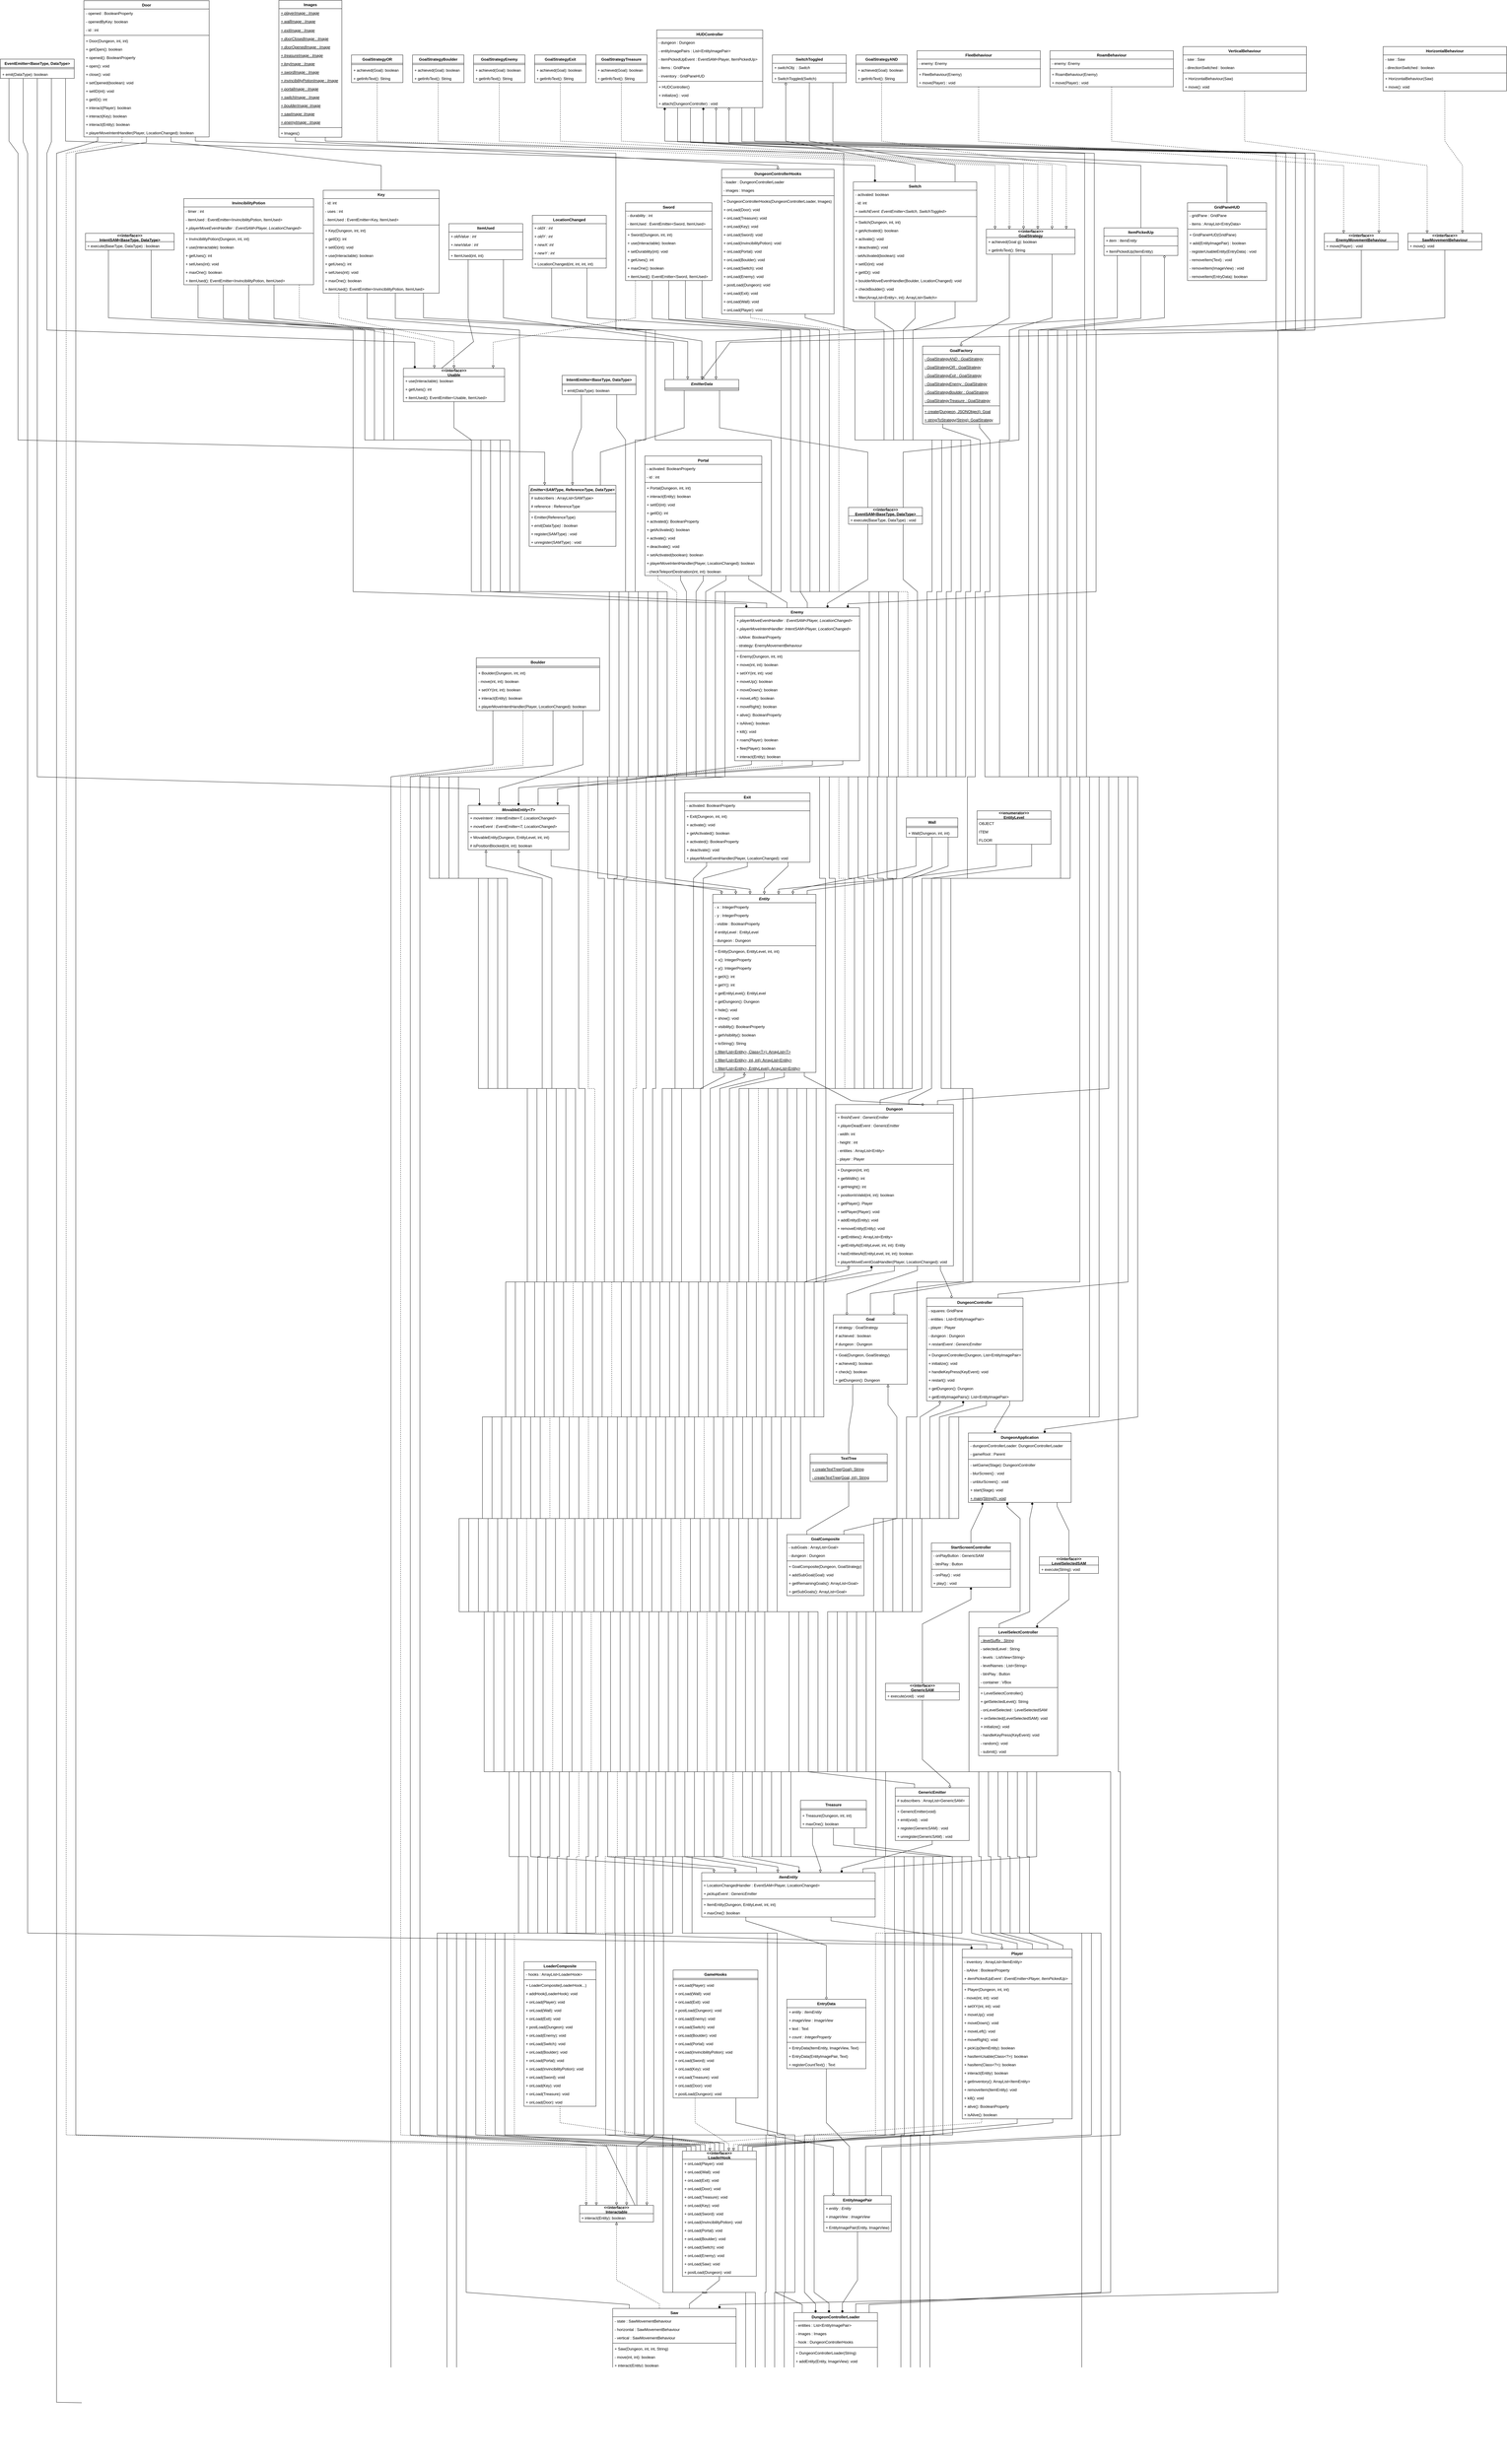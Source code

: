 <mxfile version="11.3.0" type="device" pages="1"><diagram id="lcGpfe88f02T_f2Y4pdA" name="Page-1"><mxGraphModel dx="20170" dy="11320" grid="1" gridSize="10" guides="1" tooltips="1" connect="1" arrows="1" fold="1" page="1" pageScale="1" pageWidth="850" pageHeight="1100" math="0" shadow="0"><root><mxCell id="0"/><mxCell id="1" parent="0"/><mxCell id="aOkjAvaU8dvho3UUXK8F-1" value="Emitter&lt;SAMType, ReferenceType, DataType&gt;" style="swimlane;fontStyle=3;align=center;verticalAlign=top;childLayout=stackLayout;horizontal=1;startSize=26;horizontalStack=0;resizeParent=1;resizeParentMax=0;resizeLast=0;collapsible=1;marginBottom=0;" parent="1" vertex="1"><mxGeometry x="1591" y="1509" width="270" height="190" as="geometry"/></mxCell><mxCell id="aOkjAvaU8dvho3UUXK8F-2" value="# subscribers : ArrayList&lt;SAMType&gt;" style="text;strokeColor=none;fillColor=none;align=left;verticalAlign=top;spacingLeft=4;spacingRight=4;overflow=hidden;rotatable=0;points=[[0,0.5],[1,0.5]];portConstraint=eastwest;" parent="aOkjAvaU8dvho3UUXK8F-1" vertex="1"><mxGeometry y="26" width="270" height="26" as="geometry"/></mxCell><mxCell id="aOkjAvaU8dvho3UUXK8F-5" value="# reference : ReferenceType" style="text;strokeColor=none;fillColor=none;align=left;verticalAlign=top;spacingLeft=4;spacingRight=4;overflow=hidden;rotatable=0;points=[[0,0.5],[1,0.5]];portConstraint=eastwest;" parent="aOkjAvaU8dvho3UUXK8F-1" vertex="1"><mxGeometry y="52" width="270" height="26" as="geometry"/></mxCell><mxCell id="aOkjAvaU8dvho3UUXK8F-3" value="" style="line;strokeWidth=1;fillColor=none;align=left;verticalAlign=middle;spacingTop=-1;spacingLeft=3;spacingRight=3;rotatable=0;labelPosition=right;points=[];portConstraint=eastwest;" parent="aOkjAvaU8dvho3UUXK8F-1" vertex="1"><mxGeometry y="78" width="270" height="8" as="geometry"/></mxCell><mxCell id="aOkjAvaU8dvho3UUXK8F-4" value="+ Emitter(ReferenceType)" style="text;strokeColor=none;fillColor=none;align=left;verticalAlign=top;spacingLeft=4;spacingRight=4;overflow=hidden;rotatable=0;points=[[0,0.5],[1,0.5]];portConstraint=eastwest;" parent="aOkjAvaU8dvho3UUXK8F-1" vertex="1"><mxGeometry y="86" width="270" height="26" as="geometry"/></mxCell><mxCell id="aOkjAvaU8dvho3UUXK8F-6" value="+ emit(DataType) : boolean" style="text;strokeColor=none;fillColor=none;align=left;verticalAlign=top;spacingLeft=4;spacingRight=4;overflow=hidden;rotatable=0;points=[[0,0.5],[1,0.5]];portConstraint=eastwest;fontStyle=2" parent="aOkjAvaU8dvho3UUXK8F-1" vertex="1"><mxGeometry y="112" width="270" height="26" as="geometry"/></mxCell><mxCell id="aOkjAvaU8dvho3UUXK8F-7" value="+ register(SAMType) : void" style="text;strokeColor=none;fillColor=none;align=left;verticalAlign=top;spacingLeft=4;spacingRight=4;overflow=hidden;rotatable=0;points=[[0,0.5],[1,0.5]];portConstraint=eastwest;" parent="aOkjAvaU8dvho3UUXK8F-1" vertex="1"><mxGeometry y="138" width="270" height="26" as="geometry"/></mxCell><mxCell id="aOkjAvaU8dvho3UUXK8F-8" value="+ unregister(SAMType) : void" style="text;strokeColor=none;fillColor=none;align=left;verticalAlign=top;spacingLeft=4;spacingRight=4;overflow=hidden;rotatable=0;points=[[0,0.5],[1,0.5]];portConstraint=eastwest;" parent="aOkjAvaU8dvho3UUXK8F-1" vertex="1"><mxGeometry y="164" width="270" height="26" as="geometry"/></mxCell><mxCell id="aOkjAvaU8dvho3UUXK8F-50" style="edgeStyle=orthogonalEdgeStyle;rounded=0;orthogonalLoop=1;jettySize=auto;html=1;endArrow=none;endFill=0;noEdgeStyle=1;orthogonal=1;" parent="1" source="aOkjAvaU8dvho3UUXK8F-9" target="aOkjAvaU8dvho3UUXK8F-1" edge="1"><mxGeometry relative="1" as="geometry"><Array as="points"><mxPoint x="2073.5" y="1330"/><mxPoint x="1812.667" y="1406"/></Array></mxGeometry></mxCell><mxCell id="aOkjAvaU8dvho3UUXK8F-51" style="edgeStyle=orthogonalEdgeStyle;rounded=0;orthogonalLoop=1;jettySize=auto;html=1;endArrow=none;endFill=0;noEdgeStyle=1;orthogonal=1;" parent="1" source="aOkjAvaU8dvho3UUXK8F-9" target="aOkjAvaU8dvho3UUXK8F-26" edge="1"><mxGeometry relative="1" as="geometry"><Array as="points"><mxPoint x="2183.5" y="1330"/><mxPoint x="2645" y="1406"/></Array></mxGeometry></mxCell><mxCell id="aOkjAvaU8dvho3UUXK8F-9" value="EmitterData" style="swimlane;fontStyle=3;align=center;verticalAlign=top;childLayout=stackLayout;horizontal=1;startSize=26;horizontalStack=0;resizeParent=1;resizeParentMax=0;resizeLast=0;collapsible=1;marginBottom=0;" parent="1" vertex="1"><mxGeometry x="2013.5" y="1180" width="230" height="34" as="geometry"/></mxCell><mxCell id="aOkjAvaU8dvho3UUXK8F-12" value="" style="line;strokeWidth=1;fillColor=none;align=left;verticalAlign=middle;spacingTop=-1;spacingLeft=3;spacingRight=3;rotatable=0;labelPosition=right;points=[];portConstraint=eastwest;" parent="aOkjAvaU8dvho3UUXK8F-9" vertex="1"><mxGeometry y="26" width="230" height="8" as="geometry"/></mxCell><mxCell id="aOkjAvaU8dvho3UUXK8F-25" style="edgeStyle=orthogonalEdgeStyle;rounded=0;orthogonalLoop=1;jettySize=auto;html=1;endArrow=block;endFill=0;noEdgeStyle=1;orthogonal=1;" parent="1" source="aOkjAvaU8dvho3UUXK8F-17" target="aOkjAvaU8dvho3UUXK8F-1" edge="1"><mxGeometry relative="1" as="geometry"><Array as="points"><mxPoint x="-28" y="438"/><mxPoint y="476"/><mxPoint y="1026"/><mxPoint y="1026"/><mxPoint y="1368"/><mxPoint x="1639.333" y="1406"/></Array></mxGeometry></mxCell><mxCell id="aOkjAvaU8dvho3UUXK8F-551" style="edgeStyle=orthogonalEdgeStyle;rounded=0;orthogonalLoop=1;jettySize=auto;html=1;endArrow=diamond;endFill=1;noEdgeStyle=1;orthogonal=1;" parent="1" source="aOkjAvaU8dvho3UUXK8F-17" target="aOkjAvaU8dvho3UUXK8F-237" edge="1"><mxGeometry relative="1" as="geometry"><Array as="points"><mxPoint x="60" y="442"/><mxPoint x="60" y="476"/><mxPoint x="60" y="1026"/><mxPoint x="60" y="1026"/><mxPoint x="60" y="1368"/><mxPoint x="60" y="1368"/><mxPoint x="60" y="1840"/><mxPoint x="60" y="1840"/><mxPoint x="60" y="2416"/><mxPoint x="1436.4" y="2454"/></Array></mxGeometry></mxCell><mxCell id="aOkjAvaU8dvho3UUXK8F-568" style="edgeStyle=orthogonalEdgeStyle;rounded=0;orthogonalLoop=1;jettySize=auto;html=1;endArrow=diamond;endFill=1;noEdgeStyle=1;orthogonal=1;" parent="1" source="aOkjAvaU8dvho3UUXK8F-17" target="aOkjAvaU8dvho3UUXK8F-243" edge="1"><mxGeometry relative="1" as="geometry"><Array as="points"><mxPoint x="104" y="440"/><mxPoint x="90" y="476"/><mxPoint x="90" y="1026"/><mxPoint x="1235" y="1064"/></Array></mxGeometry></mxCell><mxCell id="GoAjSRDuSU9a408sImqa-2" style="edgeStyle=orthogonalEdgeStyle;rounded=0;orthogonalLoop=1;jettySize=auto;html=1;endArrow=diamond;endFill=1;noEdgeStyle=1;orthogonal=1;" parent="1" source="aOkjAvaU8dvho3UUXK8F-17" target="aOkjAvaU8dvho3UUXK8F-397" edge="1"><mxGeometry relative="1" as="geometry"><Array as="points"><mxPoint x="16" y="440"/><mxPoint x="30" y="476"/><mxPoint x="30" y="1026"/><mxPoint x="30" y="1026"/><mxPoint x="30" y="1368"/><mxPoint x="30" y="1368"/><mxPoint x="30" y="1840"/><mxPoint x="30" y="1840"/><mxPoint x="30" y="2416"/><mxPoint x="30" y="2416"/><mxPoint x="30" y="2732"/><mxPoint x="30" y="2732"/><mxPoint x="30" y="3386"/><mxPoint x="30" y="3386"/><mxPoint x="30" y="3988"/><mxPoint x="30" y="3988"/><mxPoint x="30" y="4408"/><mxPoint x="30" y="4408"/><mxPoint x="30" y="4724"/><mxPoint x="30" y="4724"/><mxPoint x="30" y="5014"/><mxPoint x="30" y="5014"/><mxPoint x="30" y="5512"/><mxPoint x="30" y="5512"/><mxPoint x="30" y="5776"/><mxPoint x="30" y="5776"/><mxPoint x="30" y="6014"/><mxPoint x="2967.714" y="6052"/></Array></mxGeometry></mxCell><mxCell id="bdx31JVrjkAk7qlzweSQ-54" style="edgeStyle=orthogonalEdgeStyle;rounded=0;orthogonalLoop=1;jettySize=auto;html=1;startArrow=none;startFill=0;endArrow=diamond;endFill=1;noEdgeStyle=1;orthogonal=1;" parent="1" source="aOkjAvaU8dvho3UUXK8F-17" target="aOkjAvaU8dvho3UUXK8F-437" edge="1"><mxGeometry relative="1" as="geometry"><Array as="points"><mxPoint x="148" y="438"/><mxPoint x="2667.333" y="514"/></Array></mxGeometry></mxCell><mxCell id="aOkjAvaU8dvho3UUXK8F-17" value="EventEmitter&lt;BaseType, DataType&gt;" style="swimlane;fontStyle=1;align=center;verticalAlign=top;childLayout=stackLayout;horizontal=1;startSize=26;horizontalStack=0;resizeParent=1;resizeParentMax=0;resizeLast=0;collapsible=1;marginBottom=0;" parent="1" vertex="1"><mxGeometry x="-55" y="183" width="230" height="60" as="geometry"/></mxCell><mxCell id="aOkjAvaU8dvho3UUXK8F-20" value="" style="line;strokeWidth=1;fillColor=none;align=left;verticalAlign=middle;spacingTop=-1;spacingLeft=3;spacingRight=3;rotatable=0;labelPosition=right;points=[];portConstraint=eastwest;" parent="aOkjAvaU8dvho3UUXK8F-17" vertex="1"><mxGeometry y="26" width="230" height="8" as="geometry"/></mxCell><mxCell id="aOkjAvaU8dvho3UUXK8F-21" value="+ emit(DataType): boolean" style="text;strokeColor=none;fillColor=none;align=left;verticalAlign=top;spacingLeft=4;spacingRight=4;overflow=hidden;rotatable=0;points=[[0,0.5],[1,0.5]];portConstraint=eastwest;" parent="aOkjAvaU8dvho3UUXK8F-17" vertex="1"><mxGeometry y="34" width="230" height="26" as="geometry"/></mxCell><mxCell id="aOkjAvaU8dvho3UUXK8F-557" style="edgeStyle=orthogonalEdgeStyle;rounded=0;orthogonalLoop=1;jettySize=auto;html=1;endArrow=diamond;endFill=1;noEdgeStyle=1;orthogonal=1;" parent="1" source="aOkjAvaU8dvho3UUXK8F-26" target="aOkjAvaU8dvho3UUXK8F-225" edge="1"><mxGeometry relative="1" as="geometry"><Array as="points"><mxPoint x="2755" y="1802"/><mxPoint x="2799.5" y="1840"/><mxPoint x="2799.5" y="2416"/><mxPoint x="2585" y="2416"/><mxPoint x="2585" y="2732"/><mxPoint x="2603.5" y="2732"/><mxPoint x="2603.5" y="3386"/><mxPoint x="2334.5" y="3386"/><mxPoint x="2334.5" y="3988"/><mxPoint x="2238" y="3988"/><mxPoint x="2238" y="4408"/><mxPoint x="2165.5" y="4408"/><mxPoint x="2165.5" y="4724"/><mxPoint x="2093" y="4724"/><mxPoint x="2093" y="5014"/><mxPoint x="2174.25" y="5014"/><mxPoint x="2174.25" y="5512"/><mxPoint x="2255.5" y="5512"/><mxPoint x="2255.5" y="5776"/><mxPoint x="2431.125" y="5808"/></Array></mxGeometry></mxCell><mxCell id="GoAjSRDuSU9a408sImqa-84" style="edgeStyle=orthogonalEdgeStyle;rounded=0;orthogonalLoop=1;jettySize=auto;html=1;startArrow=none;startFill=0;endArrow=diamond;endFill=1;noEdgeStyle=1;orthogonal=1;" parent="1" source="aOkjAvaU8dvho3UUXK8F-26" target="aOkjAvaU8dvho3UUXK8F-321" edge="1"><mxGeometry relative="1" as="geometry"><Array as="points"><mxPoint x="2645" y="1802"/><mxPoint x="2519.75" y="1876"/></Array></mxGeometry></mxCell><mxCell id="aOkjAvaU8dvho3UUXK8F-26" value="&lt;&lt;interface&gt;&gt;&#10;EventSAM&lt;BaseType, DataType&gt;" style="swimlane;fontStyle=1;align=center;verticalAlign=middle;childLayout=stackLayout;horizontal=1;startSize=26;horizontalStack=0;resizeParent=1;resizeParentMax=0;resizeLast=0;collapsible=1;marginBottom=0;spacingBottom=0;" parent="1" vertex="1"><mxGeometry x="2585" y="1578" width="230" height="52" as="geometry"/></mxCell><mxCell id="aOkjAvaU8dvho3UUXK8F-28" value="+ execute(BaseType, DataType) : void" style="text;strokeColor=none;fillColor=none;align=left;verticalAlign=top;spacingLeft=4;spacingRight=4;overflow=hidden;rotatable=0;points=[[0,0.5],[1,0.5]];portConstraint=eastwest;" parent="aOkjAvaU8dvho3UUXK8F-26" vertex="1"><mxGeometry y="26" width="230" height="26" as="geometry"/></mxCell><mxCell id="aOkjAvaU8dvho3UUXK8F-482" style="edgeStyle=orthogonalEdgeStyle;rounded=0;orthogonalLoop=1;jettySize=auto;html=1;endArrow=diamond;endFill=1;noEdgeStyle=1;orthogonal=1;" parent="1" source="aOkjAvaU8dvho3UUXK8F-33" target="aOkjAvaU8dvho3UUXK8F-113" edge="1"><mxGeometry relative="1" as="geometry"><Array as="points"><mxPoint x="2790.5" y="5550"/><mxPoint x="2460" y="5512"/><mxPoint x="2460" y="5014"/><mxPoint x="2333" y="5014"/><mxPoint x="2333" y="4724"/><mxPoint x="2405.5" y="4724"/><mxPoint x="2405.5" y="4408"/><mxPoint x="2478" y="4408"/><mxPoint x="2478" y="3988"/><mxPoint x="2656.6" y="3952"/></Array></mxGeometry></mxCell><mxCell id="aOkjAvaU8dvho3UUXK8F-556" style="edgeStyle=orthogonalEdgeStyle;rounded=0;orthogonalLoop=1;jettySize=auto;html=1;endArrow=diamond;endFill=1;noEdgeStyle=1;orthogonal=1;" parent="1" source="aOkjAvaU8dvho3UUXK8F-33" target="aOkjAvaU8dvho3UUXK8F-225" edge="1"><mxGeometry relative="1" as="geometry"><Array as="points"><mxPoint x="2845.5" y="5738"/><mxPoint x="2563.625" y="5812"/></Array></mxGeometry></mxCell><mxCell id="aOkjAvaU8dvho3UUXK8F-33" value="GenericEmitter" style="swimlane;fontStyle=1;align=center;verticalAlign=top;childLayout=stackLayout;horizontal=1;startSize=26;horizontalStack=0;resizeParent=1;resizeParentMax=0;resizeLast=0;collapsible=1;marginBottom=0;" parent="1" vertex="1"><mxGeometry x="2730.5" y="5562" width="230" height="164" as="geometry"/></mxCell><mxCell id="aOkjAvaU8dvho3UUXK8F-34" value="# subscribers : ArrayList&lt;GenericSAM&gt;" style="text;strokeColor=none;fillColor=none;align=left;verticalAlign=top;spacingLeft=4;spacingRight=4;overflow=hidden;rotatable=0;points=[[0,0.5],[1,0.5]];portConstraint=eastwest;" parent="aOkjAvaU8dvho3UUXK8F-33" vertex="1"><mxGeometry y="26" width="230" height="26" as="geometry"/></mxCell><mxCell id="aOkjAvaU8dvho3UUXK8F-36" value="" style="line;strokeWidth=1;fillColor=none;align=left;verticalAlign=middle;spacingTop=-1;spacingLeft=3;spacingRight=3;rotatable=0;labelPosition=right;points=[];portConstraint=eastwest;" parent="aOkjAvaU8dvho3UUXK8F-33" vertex="1"><mxGeometry y="52" width="230" height="8" as="geometry"/></mxCell><mxCell id="aOkjAvaU8dvho3UUXK8F-37" value="+ GenericEmitter(void)" style="text;strokeColor=none;fillColor=none;align=left;verticalAlign=top;spacingLeft=4;spacingRight=4;overflow=hidden;rotatable=0;points=[[0,0.5],[1,0.5]];portConstraint=eastwest;" parent="aOkjAvaU8dvho3UUXK8F-33" vertex="1"><mxGeometry y="60" width="230" height="26" as="geometry"/></mxCell><mxCell id="aOkjAvaU8dvho3UUXK8F-38" value="+ emit(void) : void" style="text;strokeColor=none;fillColor=none;align=left;verticalAlign=top;spacingLeft=4;spacingRight=4;overflow=hidden;rotatable=0;points=[[0,0.5],[1,0.5]];portConstraint=eastwest;" parent="aOkjAvaU8dvho3UUXK8F-33" vertex="1"><mxGeometry y="86" width="230" height="26" as="geometry"/></mxCell><mxCell id="aOkjAvaU8dvho3UUXK8F-39" value="+ register(GenericSAM) : void" style="text;strokeColor=none;fillColor=none;align=left;verticalAlign=top;spacingLeft=4;spacingRight=4;overflow=hidden;rotatable=0;points=[[0,0.5],[1,0.5]];portConstraint=eastwest;" parent="aOkjAvaU8dvho3UUXK8F-33" vertex="1"><mxGeometry y="112" width="230" height="26" as="geometry"/></mxCell><mxCell id="aOkjAvaU8dvho3UUXK8F-40" value="+ unregister(GenericSAM) : void" style="text;strokeColor=none;fillColor=none;align=left;verticalAlign=top;spacingLeft=4;spacingRight=4;overflow=hidden;rotatable=0;points=[[0,0.5],[1,0.5]];portConstraint=eastwest;" parent="aOkjAvaU8dvho3UUXK8F-33" vertex="1"><mxGeometry y="138" width="230" height="26" as="geometry"/></mxCell><mxCell id="aOkjAvaU8dvho3UUXK8F-53" style="edgeStyle=orthogonalEdgeStyle;rounded=0;orthogonalLoop=1;jettySize=auto;html=1;endArrow=diamond;endFill=0;noEdgeStyle=1;orthogonal=1;" parent="1" source="aOkjAvaU8dvho3UUXK8F-41" target="aOkjAvaU8dvho3UUXK8F-33" edge="1"><mxGeometry relative="1" as="geometry"><Array as="points"><mxPoint x="2815" y="5474"/><mxPoint x="2900.5" y="5550"/></Array></mxGeometry></mxCell><mxCell id="aOkjAvaU8dvho3UUXK8F-41" value="&lt;&lt;interface&gt;&gt;&#10;GenericSAM" style="swimlane;fontStyle=1;align=center;verticalAlign=middle;childLayout=stackLayout;horizontal=1;startSize=26;horizontalStack=0;resizeParent=1;resizeParentMax=0;resizeLast=0;collapsible=1;marginBottom=0;spacingBottom=0;" parent="1" vertex="1"><mxGeometry x="2700" y="5237" width="230" height="52" as="geometry"/></mxCell><mxCell id="aOkjAvaU8dvho3UUXK8F-42" value="+ execute(void) : void" style="text;strokeColor=none;fillColor=none;align=left;verticalAlign=top;spacingLeft=4;spacingRight=4;overflow=hidden;rotatable=0;points=[[0,0.5],[1,0.5]];portConstraint=eastwest;" parent="aOkjAvaU8dvho3UUXK8F-41" vertex="1"><mxGeometry y="26" width="230" height="26" as="geometry"/></mxCell><mxCell id="aOkjAvaU8dvho3UUXK8F-49" style="edgeStyle=orthogonalEdgeStyle;rounded=0;orthogonalLoop=1;jettySize=auto;html=1;endArrow=block;endFill=0;noEdgeStyle=1;orthogonal=1;" parent="1" source="aOkjAvaU8dvho3UUXK8F-43" target="aOkjAvaU8dvho3UUXK8F-1" edge="1"><mxGeometry relative="1" as="geometry"><Array as="points"><mxPoint x="1753.5" y="1330"/><mxPoint x="1726" y="1404"/></Array></mxGeometry></mxCell><mxCell id="aOkjAvaU8dvho3UUXK8F-552" style="edgeStyle=orthogonalEdgeStyle;rounded=0;orthogonalLoop=1;jettySize=auto;html=1;endArrow=diamond;endFill=1;noEdgeStyle=1;orthogonal=1;" parent="1" source="aOkjAvaU8dvho3UUXK8F-43" target="aOkjAvaU8dvho3UUXK8F-237" edge="1"><mxGeometry relative="1" as="geometry"><Array as="points"><mxPoint x="1863.5" y="1330"/><mxPoint x="1891" y="1368"/><mxPoint x="1891" y="1840"/><mxPoint x="1990.5" y="1840"/><mxPoint x="1990.5" y="2416"/><mxPoint x="1558" y="2450"/></Array></mxGeometry></mxCell><mxCell id="aOkjAvaU8dvho3UUXK8F-43" value="IntentEmitter&lt;BaseType, DataType&gt;" style="swimlane;fontStyle=1;align=center;verticalAlign=top;childLayout=stackLayout;horizontal=1;startSize=26;horizontalStack=0;resizeParent=1;resizeParentMax=0;resizeLast=0;collapsible=1;marginBottom=0;" parent="1" vertex="1"><mxGeometry x="1693.5" y="1167" width="230" height="60" as="geometry"/></mxCell><mxCell id="aOkjAvaU8dvho3UUXK8F-44" value="" style="line;strokeWidth=1;fillColor=none;align=left;verticalAlign=middle;spacingTop=-1;spacingLeft=3;spacingRight=3;rotatable=0;labelPosition=right;points=[];portConstraint=eastwest;" parent="aOkjAvaU8dvho3UUXK8F-43" vertex="1"><mxGeometry y="26" width="230" height="8" as="geometry"/></mxCell><mxCell id="aOkjAvaU8dvho3UUXK8F-45" value="+ emit(DataType): boolean" style="text;strokeColor=none;fillColor=none;align=left;verticalAlign=top;spacingLeft=4;spacingRight=4;overflow=hidden;rotatable=0;points=[[0,0.5],[1,0.5]];portConstraint=eastwest;" parent="aOkjAvaU8dvho3UUXK8F-43" vertex="1"><mxGeometry y="34" width="230" height="26" as="geometry"/></mxCell><mxCell id="aOkjAvaU8dvho3UUXK8F-52" style="edgeStyle=orthogonalEdgeStyle;rounded=0;orthogonalLoop=1;jettySize=auto;html=1;endArrow=none;endFill=0;noEdgeStyle=1;orthogonal=1;" parent="1" source="aOkjAvaU8dvho3UUXK8F-46" target="aOkjAvaU8dvho3UUXK8F-9" edge="1"><mxGeometry relative="1" as="geometry"><Array as="points"><mxPoint x="414.5" y="988"/><mxPoint x="2040.5" y="1064"/></Array></mxGeometry></mxCell><mxCell id="GoAjSRDuSU9a408sImqa-85" style="edgeStyle=orthogonalEdgeStyle;rounded=0;orthogonalLoop=1;jettySize=auto;html=1;startArrow=none;startFill=0;endArrow=diamond;endFill=1;noEdgeStyle=1;orthogonal=1;" parent="1" source="aOkjAvaU8dvho3UUXK8F-46" target="aOkjAvaU8dvho3UUXK8F-321" edge="1"><mxGeometry relative="1" as="geometry"><Array as="points"><mxPoint x="281.5" y="988"/><mxPoint x="1043" y="1026"/><mxPoint x="1043" y="1368"/><mxPoint x="1043" y="1368"/><mxPoint x="1043" y="1840"/><mxPoint x="2267.083" y="1878"/></Array></mxGeometry></mxCell><mxCell id="aOkjAvaU8dvho3UUXK8F-46" value="&lt;&lt;interface&gt;&gt;&#10;IntentSAM&lt;BaseType, DataType&gt;" style="swimlane;fontStyle=1;align=center;verticalAlign=middle;childLayout=stackLayout;horizontal=1;startSize=26;horizontalStack=0;resizeParent=1;resizeParentMax=0;resizeLast=0;collapsible=1;marginBottom=0;spacingBottom=0;" parent="1" vertex="1"><mxGeometry x="210" y="725" width="276" height="52" as="geometry"/></mxCell><mxCell id="aOkjAvaU8dvho3UUXK8F-47" value="+ execute(BaseType, DataType) : boolean" style="text;strokeColor=none;fillColor=none;align=left;verticalAlign=top;spacingLeft=4;spacingRight=4;overflow=hidden;rotatable=0;points=[[0,0.5],[1,0.5]];portConstraint=eastwest;" parent="aOkjAvaU8dvho3UUXK8F-46" vertex="1"><mxGeometry y="26" width="276" height="26" as="geometry"/></mxCell><mxCell id="aOkjAvaU8dvho3UUXK8F-62" style="edgeStyle=orthogonalEdgeStyle;rounded=0;orthogonalLoop=1;jettySize=auto;html=1;endArrow=block;endFill=0;noEdgeStyle=1;orthogonal=1;" parent="1" source="aOkjAvaU8dvho3UUXK8F-54" target="aOkjAvaU8dvho3UUXK8F-9" edge="1"><mxGeometry relative="1" as="geometry"><Array as="points"><mxPoint x="1511" y="988"/><mxPoint x="2084.5" y="1062"/></Array></mxGeometry></mxCell><mxCell id="aOkjAvaU8dvho3UUXK8F-569" style="edgeStyle=orthogonalEdgeStyle;rounded=0;orthogonalLoop=1;jettySize=auto;html=1;entryX=0.348;entryY=0.072;entryDx=0;entryDy=0;entryPerimeter=0;endArrow=none;endFill=0;noEdgeStyle=1;orthogonal=1;" parent="1" source="aOkjAvaU8dvho3UUXK8F-54" target="aOkjAvaU8dvho3UUXK8F-243" edge="1"><mxGeometry relative="1" as="geometry"><Array as="points"><mxPoint x="1401" y="988"/><mxPoint x="1418" y="1062"/></Array></mxGeometry></mxCell><mxCell id="aOkjAvaU8dvho3UUXK8F-54" value="ItemUsed" style="swimlane;fontStyle=1;align=center;verticalAlign=top;childLayout=stackLayout;horizontal=1;startSize=26;horizontalStack=0;resizeParent=1;resizeParentMax=0;resizeLast=0;collapsible=1;marginBottom=0;" parent="1" vertex="1"><mxGeometry x="1341" y="695" width="230" height="112" as="geometry"/></mxCell><mxCell id="aOkjAvaU8dvho3UUXK8F-55" value="+ oldValue : int" style="text;strokeColor=none;fillColor=none;align=left;verticalAlign=top;spacingLeft=4;spacingRight=4;overflow=hidden;rotatable=0;points=[[0,0.5],[1,0.5]];portConstraint=eastwest;fontStyle=2" parent="aOkjAvaU8dvho3UUXK8F-54" vertex="1"><mxGeometry y="26" width="230" height="26" as="geometry"/></mxCell><mxCell id="aOkjAvaU8dvho3UUXK8F-61" value="+ newValue : int" style="text;strokeColor=none;fillColor=none;align=left;verticalAlign=top;spacingLeft=4;spacingRight=4;overflow=hidden;rotatable=0;points=[[0,0.5],[1,0.5]];portConstraint=eastwest;fontStyle=2" parent="aOkjAvaU8dvho3UUXK8F-54" vertex="1"><mxGeometry y="52" width="230" height="26" as="geometry"/></mxCell><mxCell id="aOkjAvaU8dvho3UUXK8F-56" value="" style="line;strokeWidth=1;fillColor=none;align=left;verticalAlign=middle;spacingTop=-1;spacingLeft=3;spacingRight=3;rotatable=0;labelPosition=right;points=[];portConstraint=eastwest;" parent="aOkjAvaU8dvho3UUXK8F-54" vertex="1"><mxGeometry y="78" width="230" height="8" as="geometry"/></mxCell><mxCell id="aOkjAvaU8dvho3UUXK8F-57" value="+ ItemUsed(int, int)" style="text;strokeColor=none;fillColor=none;align=left;verticalAlign=top;spacingLeft=4;spacingRight=4;overflow=hidden;rotatable=0;points=[[0,0.5],[1,0.5]];portConstraint=eastwest;" parent="aOkjAvaU8dvho3UUXK8F-54" vertex="1"><mxGeometry y="86" width="230" height="26" as="geometry"/></mxCell><mxCell id="aOkjAvaU8dvho3UUXK8F-72" style="edgeStyle=orthogonalEdgeStyle;rounded=0;orthogonalLoop=1;jettySize=auto;html=1;endArrow=block;endFill=0;noEdgeStyle=1;orthogonal=1;" parent="1" source="aOkjAvaU8dvho3UUXK8F-63" target="aOkjAvaU8dvho3UUXK8F-9" edge="1"><mxGeometry relative="1" as="geometry"><Array as="points"><mxPoint x="1661" y="988"/><mxPoint x="2128.5" y="1060"/></Array></mxGeometry></mxCell><mxCell id="aOkjAvaU8dvho3UUXK8F-553" style="edgeStyle=orthogonalEdgeStyle;rounded=0;orthogonalLoop=1;jettySize=auto;html=1;endArrow=none;endFill=0;noEdgeStyle=1;orthogonal=1;" parent="1" source="aOkjAvaU8dvho3UUXK8F-63" target="aOkjAvaU8dvho3UUXK8F-237" edge="1"><mxGeometry relative="1" as="geometry"><Array as="points"><mxPoint x="1771" y="988"/><mxPoint x="2375" y="1026"/><mxPoint x="2375" y="1368"/><mxPoint x="2375" y="1368"/><mxPoint x="2375" y="1840"/><mxPoint x="2200.5" y="1840"/><mxPoint x="2200.5" y="2416"/><mxPoint x="1618.8" y="2452"/></Array></mxGeometry></mxCell><mxCell id="aOkjAvaU8dvho3UUXK8F-63" value="LocationChanged" style="swimlane;fontStyle=1;align=center;verticalAlign=top;childLayout=stackLayout;horizontal=1;startSize=26;horizontalStack=0;resizeParent=1;resizeParentMax=0;resizeLast=0;collapsible=1;marginBottom=0;" parent="1" vertex="1"><mxGeometry x="1601" y="669" width="230" height="164" as="geometry"/></mxCell><mxCell id="aOkjAvaU8dvho3UUXK8F-64" value="+ oldX : int" style="text;strokeColor=none;fillColor=none;align=left;verticalAlign=top;spacingLeft=4;spacingRight=4;overflow=hidden;rotatable=0;points=[[0,0.5],[1,0.5]];portConstraint=eastwest;fontStyle=2" parent="aOkjAvaU8dvho3UUXK8F-63" vertex="1"><mxGeometry y="26" width="230" height="26" as="geometry"/></mxCell><mxCell id="aOkjAvaU8dvho3UUXK8F-71" value="+ oldY : int" style="text;strokeColor=none;fillColor=none;align=left;verticalAlign=top;spacingLeft=4;spacingRight=4;overflow=hidden;rotatable=0;points=[[0,0.5],[1,0.5]];portConstraint=eastwest;fontStyle=2" parent="aOkjAvaU8dvho3UUXK8F-63" vertex="1"><mxGeometry y="52" width="230" height="26" as="geometry"/></mxCell><mxCell id="aOkjAvaU8dvho3UUXK8F-70" value="+ newX: int" style="text;strokeColor=none;fillColor=none;align=left;verticalAlign=top;spacingLeft=4;spacingRight=4;overflow=hidden;rotatable=0;points=[[0,0.5],[1,0.5]];portConstraint=eastwest;fontStyle=2" parent="aOkjAvaU8dvho3UUXK8F-63" vertex="1"><mxGeometry y="78" width="230" height="26" as="geometry"/></mxCell><mxCell id="aOkjAvaU8dvho3UUXK8F-69" value="+ newY : int" style="text;strokeColor=none;fillColor=none;align=left;verticalAlign=top;spacingLeft=4;spacingRight=4;overflow=hidden;rotatable=0;points=[[0,0.5],[1,0.5]];portConstraint=eastwest;fontStyle=2" parent="aOkjAvaU8dvho3UUXK8F-63" vertex="1"><mxGeometry y="104" width="230" height="26" as="geometry"/></mxCell><mxCell id="aOkjAvaU8dvho3UUXK8F-66" value="" style="line;strokeWidth=1;fillColor=none;align=left;verticalAlign=middle;spacingTop=-1;spacingLeft=3;spacingRight=3;rotatable=0;labelPosition=right;points=[];portConstraint=eastwest;" parent="aOkjAvaU8dvho3UUXK8F-63" vertex="1"><mxGeometry y="130" width="230" height="8" as="geometry"/></mxCell><mxCell id="aOkjAvaU8dvho3UUXK8F-67" value="+ LocationChanged(int, int, int, int)" style="text;strokeColor=none;fillColor=none;align=left;verticalAlign=top;spacingLeft=4;spacingRight=4;overflow=hidden;rotatable=0;points=[[0,0.5],[1,0.5]];portConstraint=eastwest;" parent="aOkjAvaU8dvho3UUXK8F-63" vertex="1"><mxGeometry y="138" width="230" height="26" as="geometry"/></mxCell><mxCell id="aOkjAvaU8dvho3UUXK8F-597" style="edgeStyle=orthogonalEdgeStyle;rounded=0;orthogonalLoop=1;jettySize=auto;html=1;endArrow=none;endFill=0;noEdgeStyle=1;orthogonal=1;" parent="1" source="aOkjAvaU8dvho3UUXK8F-73" target="aOkjAvaU8dvho3UUXK8F-217" edge="1"><mxGeometry relative="1" as="geometry"><Array as="points"><mxPoint x="3234.25" y="4686"/><mxPoint x="3271" y="4762"/></Array></mxGeometry></mxCell><mxCell id="bdx31JVrjkAk7qlzweSQ-17" style="edgeStyle=orthogonalEdgeStyle;rounded=0;orthogonalLoop=1;jettySize=auto;html=1;startArrow=diamond;startFill=1;endArrow=none;endFill=0;noEdgeStyle=1;orthogonal=1;" parent="1" source="aOkjAvaU8dvho3UUXK8F-73" target="bdx31JVrjkAk7qlzweSQ-1" edge="1"><mxGeometry relative="1" as="geometry"><Array as="points"><mxPoint x="3001.75" y="4686"/><mxPoint x="2966" y="4762"/></Array></mxGeometry></mxCell><mxCell id="aOkjAvaU8dvho3UUXK8F-73" value="DungeonApplication" style="swimlane;fontStyle=1;align=center;verticalAlign=top;childLayout=stackLayout;horizontal=1;startSize=26;horizontalStack=0;resizeParent=1;resizeParentMax=0;resizeLast=0;collapsible=1;marginBottom=0;" parent="1" vertex="1"><mxGeometry x="2958" y="4458" width="320" height="216" as="geometry"/></mxCell><mxCell id="aOkjAvaU8dvho3UUXK8F-74" value="- dungeonControllerLoader: DungeonControllerLoader" style="text;strokeColor=none;fillColor=none;align=left;verticalAlign=top;spacingLeft=4;spacingRight=4;overflow=hidden;rotatable=0;points=[[0,0.5],[1,0.5]];portConstraint=eastwest;" parent="aOkjAvaU8dvho3UUXK8F-73" vertex="1"><mxGeometry y="26" width="320" height="26" as="geometry"/></mxCell><mxCell id="bdx31JVrjkAk7qlzweSQ-18" value="- gameRoot : Parent" style="text;strokeColor=none;fillColor=none;align=left;verticalAlign=top;spacingLeft=4;spacingRight=4;overflow=hidden;rotatable=0;points=[[0,0.5],[1,0.5]];portConstraint=eastwest;" parent="aOkjAvaU8dvho3UUXK8F-73" vertex="1"><mxGeometry y="52" width="320" height="26" as="geometry"/></mxCell><mxCell id="aOkjAvaU8dvho3UUXK8F-75" value="" style="line;strokeWidth=1;fillColor=none;align=left;verticalAlign=middle;spacingTop=-1;spacingLeft=3;spacingRight=3;rotatable=0;labelPosition=right;points=[];portConstraint=eastwest;" parent="aOkjAvaU8dvho3UUXK8F-73" vertex="1"><mxGeometry y="78" width="320" height="8" as="geometry"/></mxCell><mxCell id="aOkjAvaU8dvho3UUXK8F-103" value="- setGame(Stage): DungeonController" style="text;strokeColor=none;fillColor=none;align=left;verticalAlign=top;spacingLeft=4;spacingRight=4;overflow=hidden;rotatable=0;points=[[0,0.5],[1,0.5]];portConstraint=eastwest;" parent="aOkjAvaU8dvho3UUXK8F-73" vertex="1"><mxGeometry y="86" width="320" height="26" as="geometry"/></mxCell><mxCell id="bdx31JVrjkAk7qlzweSQ-20" value="- blurScreen() : void" style="text;strokeColor=none;fillColor=none;align=left;verticalAlign=top;spacingLeft=4;spacingRight=4;overflow=hidden;rotatable=0;points=[[0,0.5],[1,0.5]];portConstraint=eastwest;" parent="aOkjAvaU8dvho3UUXK8F-73" vertex="1"><mxGeometry y="112" width="320" height="26" as="geometry"/></mxCell><mxCell id="bdx31JVrjkAk7qlzweSQ-19" value="- unblurScreen() : void" style="text;strokeColor=none;fillColor=none;align=left;verticalAlign=top;spacingLeft=4;spacingRight=4;overflow=hidden;rotatable=0;points=[[0,0.5],[1,0.5]];portConstraint=eastwest;" parent="aOkjAvaU8dvho3UUXK8F-73" vertex="1"><mxGeometry y="138" width="320" height="26" as="geometry"/></mxCell><mxCell id="aOkjAvaU8dvho3UUXK8F-76" value="+ start(Stage): void" style="text;strokeColor=none;fillColor=none;align=left;verticalAlign=top;spacingLeft=4;spacingRight=4;overflow=hidden;rotatable=0;points=[[0,0.5],[1,0.5]];portConstraint=eastwest;" parent="aOkjAvaU8dvho3UUXK8F-73" vertex="1"><mxGeometry y="164" width="320" height="26" as="geometry"/></mxCell><mxCell id="aOkjAvaU8dvho3UUXK8F-104" value="+ main(String[]): void" style="text;strokeColor=none;fillColor=none;align=left;verticalAlign=top;spacingLeft=4;spacingRight=4;overflow=hidden;rotatable=0;points=[[0,0.5],[1,0.5]];portConstraint=eastwest;fontStyle=4" parent="aOkjAvaU8dvho3UUXK8F-73" vertex="1"><mxGeometry y="190" width="320" height="26" as="geometry"/></mxCell><mxCell id="aOkjAvaU8dvho3UUXK8F-586" style="edgeStyle=orthogonalEdgeStyle;rounded=0;orthogonalLoop=1;jettySize=auto;html=1;endArrow=diamond;endFill=1;noEdgeStyle=1;orthogonal=1;" parent="1" source="aOkjAvaU8dvho3UUXK8F-77" target="aOkjAvaU8dvho3UUXK8F-73" edge="1"><mxGeometry relative="1" as="geometry"><Array as="points"><mxPoint x="3086.75" y="4370"/><mxPoint x="3040.5" y="4446"/></Array></mxGeometry></mxCell><mxCell id="aOkjAvaU8dvho3UUXK8F-589" style="edgeStyle=orthogonalEdgeStyle;rounded=0;orthogonalLoop=1;jettySize=auto;html=1;endArrow=none;endFill=0;noEdgeStyle=1;orthogonal=1;" parent="1" source="aOkjAvaU8dvho3UUXK8F-77" target="aOkjAvaU8dvho3UUXK8F-85" edge="1"><mxGeometry relative="1" as="geometry"><Array as="points"><mxPoint x="3014.25" y="4372"/><mxPoint x="2868" y="4408"/><mxPoint x="2868" y="4724"/><mxPoint x="2753" y="4724"/><mxPoint x="2753" y="5014"/><mxPoint x="2610" y="5014"/><mxPoint x="2610" y="5512"/><mxPoint x="3110.5" y="5512"/><mxPoint x="3110.5" y="5776"/><mxPoint x="3118" y="5776"/><mxPoint x="3118" y="6014"/><mxPoint x="3371" y="6014"/><mxPoint x="3371" y="6642"/><mxPoint x="3371" y="6642"/><mxPoint x="3371" y="7132"/><mxPoint x="2607.5" y="7168"/></Array></mxGeometry></mxCell><mxCell id="aOkjAvaU8dvho3UUXK8F-77" value="DungeonController" style="swimlane;fontStyle=1;align=center;verticalAlign=top;childLayout=stackLayout;horizontal=1;startSize=26;horizontalStack=0;resizeParent=1;resizeParentMax=0;resizeLast=0;collapsible=1;marginBottom=0;" parent="1" vertex="1"><mxGeometry x="2828" y="4038" width="300" height="320" as="geometry"/></mxCell><mxCell id="aOkjAvaU8dvho3UUXK8F-78" value="- squares: GridPane" style="text;strokeColor=none;fillColor=none;align=left;verticalAlign=top;spacingLeft=4;spacingRight=4;overflow=hidden;rotatable=0;points=[[0,0.5],[1,0.5]];portConstraint=eastwest;" parent="aOkjAvaU8dvho3UUXK8F-77" vertex="1"><mxGeometry y="26" width="300" height="26" as="geometry"/></mxCell><mxCell id="aOkjAvaU8dvho3UUXK8F-105" value="- entities : List&lt;EntityImagePair&gt;" style="text;strokeColor=none;fillColor=none;align=left;verticalAlign=top;spacingLeft=4;spacingRight=4;overflow=hidden;rotatable=0;points=[[0,0.5],[1,0.5]];portConstraint=eastwest;" parent="aOkjAvaU8dvho3UUXK8F-77" vertex="1"><mxGeometry y="52" width="300" height="26" as="geometry"/></mxCell><mxCell id="aOkjAvaU8dvho3UUXK8F-108" value="- player : Player" style="text;strokeColor=none;fillColor=none;align=left;verticalAlign=top;spacingLeft=4;spacingRight=4;overflow=hidden;rotatable=0;points=[[0,0.5],[1,0.5]];portConstraint=eastwest;" parent="aOkjAvaU8dvho3UUXK8F-77" vertex="1"><mxGeometry y="78" width="300" height="26" as="geometry"/></mxCell><mxCell id="aOkjAvaU8dvho3UUXK8F-106" value="- dungeon : Dungeon" style="text;strokeColor=none;fillColor=none;align=left;verticalAlign=top;spacingLeft=4;spacingRight=4;overflow=hidden;rotatable=0;points=[[0,0.5],[1,0.5]];portConstraint=eastwest;" parent="aOkjAvaU8dvho3UUXK8F-77" vertex="1"><mxGeometry y="104" width="300" height="26" as="geometry"/></mxCell><mxCell id="aOkjAvaU8dvho3UUXK8F-107" value="+ restartEvent : GenericEmitter" style="text;strokeColor=none;fillColor=none;align=left;verticalAlign=top;spacingLeft=4;spacingRight=4;overflow=hidden;rotatable=0;points=[[0,0.5],[1,0.5]];portConstraint=eastwest;fontStyle=2" parent="aOkjAvaU8dvho3UUXK8F-77" vertex="1"><mxGeometry y="130" width="300" height="26" as="geometry"/></mxCell><mxCell id="aOkjAvaU8dvho3UUXK8F-79" value="" style="line;strokeWidth=1;fillColor=none;align=left;verticalAlign=middle;spacingTop=-1;spacingLeft=3;spacingRight=3;rotatable=0;labelPosition=right;points=[];portConstraint=eastwest;" parent="aOkjAvaU8dvho3UUXK8F-77" vertex="1"><mxGeometry y="156" width="300" height="8" as="geometry"/></mxCell><mxCell id="aOkjAvaU8dvho3UUXK8F-80" value="+ DungeonController(Dungeon, List&lt;EntityImagePair&gt;)" style="text;strokeColor=none;fillColor=none;align=left;verticalAlign=top;spacingLeft=4;spacingRight=4;overflow=hidden;rotatable=0;points=[[0,0.5],[1,0.5]];portConstraint=eastwest;" parent="aOkjAvaU8dvho3UUXK8F-77" vertex="1"><mxGeometry y="164" width="300" height="26" as="geometry"/></mxCell><mxCell id="aOkjAvaU8dvho3UUXK8F-110" value="+ initialize(): void" style="text;strokeColor=none;fillColor=none;align=left;verticalAlign=top;spacingLeft=4;spacingRight=4;overflow=hidden;rotatable=0;points=[[0,0.5],[1,0.5]];portConstraint=eastwest;" parent="aOkjAvaU8dvho3UUXK8F-77" vertex="1"><mxGeometry y="190" width="300" height="26" as="geometry"/></mxCell><mxCell id="aOkjAvaU8dvho3UUXK8F-112" value="+ handleKeyPress(KeyEvent): void" style="text;strokeColor=none;fillColor=none;align=left;verticalAlign=top;spacingLeft=4;spacingRight=4;overflow=hidden;rotatable=0;points=[[0,0.5],[1,0.5]];portConstraint=eastwest;" parent="aOkjAvaU8dvho3UUXK8F-77" vertex="1"><mxGeometry y="216" width="300" height="26" as="geometry"/></mxCell><mxCell id="aOkjAvaU8dvho3UUXK8F-111" value="+ restart(): void" style="text;strokeColor=none;fillColor=none;align=left;verticalAlign=top;spacingLeft=4;spacingRight=4;overflow=hidden;rotatable=0;points=[[0,0.5],[1,0.5]];portConstraint=eastwest;" parent="aOkjAvaU8dvho3UUXK8F-77" vertex="1"><mxGeometry y="242" width="300" height="26" as="geometry"/></mxCell><mxCell id="GoAjSRDuSU9a408sImqa-79" value="+ getDungeon(): Dungeon" style="text;strokeColor=none;fillColor=none;align=left;verticalAlign=top;spacingLeft=4;spacingRight=4;overflow=hidden;rotatable=0;points=[[0,0.5],[1,0.5]];portConstraint=eastwest;" parent="aOkjAvaU8dvho3UUXK8F-77" vertex="1"><mxGeometry y="268" width="300" height="26" as="geometry"/></mxCell><mxCell id="aOkjAvaU8dvho3UUXK8F-109" value="+ getEntityImagePairs(): List&lt;EntityImagePair&gt;" style="text;strokeColor=none;fillColor=none;align=left;verticalAlign=top;spacingLeft=4;spacingRight=4;overflow=hidden;rotatable=0;points=[[0,0.5],[1,0.5]];portConstraint=eastwest;" parent="aOkjAvaU8dvho3UUXK8F-77" vertex="1"><mxGeometry y="294" width="300" height="26" as="geometry"/></mxCell><mxCell id="aOkjAvaU8dvho3UUXK8F-590" style="edgeStyle=orthogonalEdgeStyle;rounded=0;orthogonalLoop=1;jettySize=auto;html=1;endArrow=diamond;endFill=1;noEdgeStyle=1;orthogonal=1;" parent="1" source="aOkjAvaU8dvho3UUXK8F-81" target="aOkjAvaU8dvho3UUXK8F-85" edge="1"><mxGeometry relative="1" as="geometry"><Array as="points"><mxPoint x="2450" y="988"/><mxPoint x="2605" y="1026"/><mxPoint x="2605" y="1368"/><mxPoint x="2845" y="1368"/><mxPoint x="2845" y="1840"/><mxPoint x="2829.5" y="1840"/><mxPoint x="2829.5" y="2416"/><mxPoint x="2615" y="2416"/><mxPoint x="2615" y="2732"/><mxPoint x="2633.5" y="2732"/><mxPoint x="2633.5" y="3386"/><mxPoint x="2364.5" y="3386"/><mxPoint x="2364.5" y="3988"/><mxPoint x="2268" y="3988"/><mxPoint x="2268" y="4408"/><mxPoint x="2195.5" y="4408"/><mxPoint x="2195.5" y="4724"/><mxPoint x="2123" y="4724"/><mxPoint x="2123" y="5014"/><mxPoint x="2204.25" y="5014"/><mxPoint x="2204.25" y="5512"/><mxPoint x="2285.5" y="5512"/><mxPoint x="2285.5" y="5776"/><mxPoint x="2728" y="5776"/><mxPoint x="2728" y="6014"/><mxPoint x="2699" y="6014"/><mxPoint x="2699" y="6642"/><mxPoint x="2448" y="6642"/><mxPoint x="2448" y="7132"/><mxPoint x="2482.5" y="7168"/></Array></mxGeometry></mxCell><mxCell id="aOkjAvaU8dvho3UUXK8F-591" style="edgeStyle=orthogonalEdgeStyle;rounded=0;orthogonalLoop=1;jettySize=auto;html=1;endArrow=block;endFill=0;dashed=1;noEdgeStyle=1;orthogonal=1;" parent="1" source="aOkjAvaU8dvho3UUXK8F-81" target="aOkjAvaU8dvho3UUXK8F-145" edge="1"><mxGeometry relative="1" as="geometry"><Array as="points"><mxPoint x="2280" y="988"/><mxPoint x="2555" y="1026"/><mxPoint x="2555" y="1368"/><mxPoint x="2555" y="1368"/><mxPoint x="2555" y="1840"/><mxPoint x="2769.5" y="1840"/><mxPoint x="2769.5" y="2416"/><mxPoint x="2555" y="2416"/><mxPoint x="2555" y="2732"/><mxPoint x="2573.5" y="2732"/><mxPoint x="2573.5" y="3386"/><mxPoint x="2304.5" y="3386"/><mxPoint x="2304.5" y="3988"/><mxPoint x="2208" y="3988"/><mxPoint x="2208" y="4408"/><mxPoint x="2135.5" y="4408"/><mxPoint x="2135.5" y="4724"/><mxPoint x="2063" y="4724"/><mxPoint x="2063" y="5014"/><mxPoint x="2144.25" y="5014"/><mxPoint x="2144.25" y="5512"/><mxPoint x="2225.5" y="5512"/><mxPoint x="2225.5" y="5776"/><mxPoint x="2698" y="5776"/><mxPoint x="2698" y="6014"/><mxPoint x="2669" y="6014"/><mxPoint x="2669" y="6642"/><mxPoint x="2227.0" y="6672"/></Array></mxGeometry></mxCell><mxCell id="aOkjAvaU8dvho3UUXK8F-81" value="DungeonControllerHooks" style="swimlane;fontStyle=1;align=center;verticalAlign=top;childLayout=stackLayout;horizontal=1;startSize=26;horizontalStack=0;resizeParent=1;resizeParentMax=0;resizeLast=0;collapsible=1;marginBottom=0;" parent="1" vertex="1"><mxGeometry x="2190" y="526" width="350" height="450" as="geometry"/></mxCell><mxCell id="aOkjAvaU8dvho3UUXK8F-247" value="- loader : DungeonControllerLoader" style="text;strokeColor=none;fillColor=none;align=left;verticalAlign=top;spacingLeft=4;spacingRight=4;overflow=hidden;rotatable=0;points=[[0,0.5],[1,0.5]];portConstraint=eastwest;" parent="aOkjAvaU8dvho3UUXK8F-81" vertex="1"><mxGeometry y="26" width="350" height="26" as="geometry"/></mxCell><mxCell id="aOkjAvaU8dvho3UUXK8F-82" value="- images : Images" style="text;strokeColor=none;fillColor=none;align=left;verticalAlign=top;spacingLeft=4;spacingRight=4;overflow=hidden;rotatable=0;points=[[0,0.5],[1,0.5]];portConstraint=eastwest;" parent="aOkjAvaU8dvho3UUXK8F-81" vertex="1"><mxGeometry y="52" width="350" height="26" as="geometry"/></mxCell><mxCell id="aOkjAvaU8dvho3UUXK8F-83" value="" style="line;strokeWidth=1;fillColor=none;align=left;verticalAlign=middle;spacingTop=-1;spacingLeft=3;spacingRight=3;rotatable=0;labelPosition=right;points=[];portConstraint=eastwest;" parent="aOkjAvaU8dvho3UUXK8F-81" vertex="1"><mxGeometry y="78" width="350" height="8" as="geometry"/></mxCell><mxCell id="aOkjAvaU8dvho3UUXK8F-84" value="+ DungeonControllerHooks(DungeonControllerLoader, Images)" style="text;strokeColor=none;fillColor=none;align=left;verticalAlign=top;spacingLeft=4;spacingRight=4;overflow=hidden;rotatable=0;points=[[0,0.5],[1,0.5]];portConstraint=eastwest;" parent="aOkjAvaU8dvho3UUXK8F-81" vertex="1"><mxGeometry y="86" width="350" height="26" as="geometry"/></mxCell><mxCell id="aOkjAvaU8dvho3UUXK8F-260" value="+ onLoad(Door): void" style="text;strokeColor=none;fillColor=none;align=left;verticalAlign=top;spacingLeft=4;spacingRight=4;overflow=hidden;rotatable=0;points=[[0,0.5],[1,0.5]];portConstraint=eastwest;fontStyle=0" parent="aOkjAvaU8dvho3UUXK8F-81" vertex="1"><mxGeometry y="112" width="350" height="26" as="geometry"/></mxCell><mxCell id="aOkjAvaU8dvho3UUXK8F-259" value="+ onLoad(Treasure): void" style="text;strokeColor=none;fillColor=none;align=left;verticalAlign=top;spacingLeft=4;spacingRight=4;overflow=hidden;rotatable=0;points=[[0,0.5],[1,0.5]];portConstraint=eastwest;fontStyle=0" parent="aOkjAvaU8dvho3UUXK8F-81" vertex="1"><mxGeometry y="138" width="350" height="26" as="geometry"/></mxCell><mxCell id="aOkjAvaU8dvho3UUXK8F-258" value="+ onLoad(Key): void" style="text;strokeColor=none;fillColor=none;align=left;verticalAlign=top;spacingLeft=4;spacingRight=4;overflow=hidden;rotatable=0;points=[[0,0.5],[1,0.5]];portConstraint=eastwest;fontStyle=0" parent="aOkjAvaU8dvho3UUXK8F-81" vertex="1"><mxGeometry y="164" width="350" height="26" as="geometry"/></mxCell><mxCell id="aOkjAvaU8dvho3UUXK8F-257" value="+ onLoad(Sword): void" style="text;strokeColor=none;fillColor=none;align=left;verticalAlign=top;spacingLeft=4;spacingRight=4;overflow=hidden;rotatable=0;points=[[0,0.5],[1,0.5]];portConstraint=eastwest;fontStyle=0" parent="aOkjAvaU8dvho3UUXK8F-81" vertex="1"><mxGeometry y="190" width="350" height="26" as="geometry"/></mxCell><mxCell id="aOkjAvaU8dvho3UUXK8F-256" value="+ onLoad(InvincibilityPotion): void" style="text;strokeColor=none;fillColor=none;align=left;verticalAlign=top;spacingLeft=4;spacingRight=4;overflow=hidden;rotatable=0;points=[[0,0.5],[1,0.5]];portConstraint=eastwest;fontStyle=0" parent="aOkjAvaU8dvho3UUXK8F-81" vertex="1"><mxGeometry y="216" width="350" height="26" as="geometry"/></mxCell><mxCell id="aOkjAvaU8dvho3UUXK8F-255" value="+ onLoad(Portal): void" style="text;strokeColor=none;fillColor=none;align=left;verticalAlign=top;spacingLeft=4;spacingRight=4;overflow=hidden;rotatable=0;points=[[0,0.5],[1,0.5]];portConstraint=eastwest;fontStyle=0" parent="aOkjAvaU8dvho3UUXK8F-81" vertex="1"><mxGeometry y="242" width="350" height="26" as="geometry"/></mxCell><mxCell id="aOkjAvaU8dvho3UUXK8F-254" value="+ onLoad(Boulder): void" style="text;strokeColor=none;fillColor=none;align=left;verticalAlign=top;spacingLeft=4;spacingRight=4;overflow=hidden;rotatable=0;points=[[0,0.5],[1,0.5]];portConstraint=eastwest;fontStyle=0" parent="aOkjAvaU8dvho3UUXK8F-81" vertex="1"><mxGeometry y="268" width="350" height="26" as="geometry"/></mxCell><mxCell id="aOkjAvaU8dvho3UUXK8F-253" value="+ onLoad(Switch): void" style="text;strokeColor=none;fillColor=none;align=left;verticalAlign=top;spacingLeft=4;spacingRight=4;overflow=hidden;rotatable=0;points=[[0,0.5],[1,0.5]];portConstraint=eastwest;fontStyle=0" parent="aOkjAvaU8dvho3UUXK8F-81" vertex="1"><mxGeometry y="294" width="350" height="26" as="geometry"/></mxCell><mxCell id="aOkjAvaU8dvho3UUXK8F-252" value="+ onLoad(Enemy): void" style="text;strokeColor=none;fillColor=none;align=left;verticalAlign=top;spacingLeft=4;spacingRight=4;overflow=hidden;rotatable=0;points=[[0,0.5],[1,0.5]];portConstraint=eastwest;fontStyle=0" parent="aOkjAvaU8dvho3UUXK8F-81" vertex="1"><mxGeometry y="320" width="350" height="26" as="geometry"/></mxCell><mxCell id="aOkjAvaU8dvho3UUXK8F-251" value="+ postLoad(Dungeon): void" style="text;strokeColor=none;fillColor=none;align=left;verticalAlign=top;spacingLeft=4;spacingRight=4;overflow=hidden;rotatable=0;points=[[0,0.5],[1,0.5]];portConstraint=eastwest;" parent="aOkjAvaU8dvho3UUXK8F-81" vertex="1"><mxGeometry y="346" width="350" height="26" as="geometry"/></mxCell><mxCell id="aOkjAvaU8dvho3UUXK8F-250" value="+ onLoad(Exit): void" style="text;strokeColor=none;fillColor=none;align=left;verticalAlign=top;spacingLeft=4;spacingRight=4;overflow=hidden;rotatable=0;points=[[0,0.5],[1,0.5]];portConstraint=eastwest;fontStyle=0" parent="aOkjAvaU8dvho3UUXK8F-81" vertex="1"><mxGeometry y="372" width="350" height="26" as="geometry"/></mxCell><mxCell id="aOkjAvaU8dvho3UUXK8F-249" value="+ onLoad(Wall): void" style="text;strokeColor=none;fillColor=none;align=left;verticalAlign=top;spacingLeft=4;spacingRight=4;overflow=hidden;rotatable=0;points=[[0,0.5],[1,0.5]];portConstraint=eastwest;fontStyle=0" parent="aOkjAvaU8dvho3UUXK8F-81" vertex="1"><mxGeometry y="398" width="350" height="26" as="geometry"/></mxCell><mxCell id="aOkjAvaU8dvho3UUXK8F-248" value="+ onLoad(Player): void" style="text;strokeColor=none;fillColor=none;align=left;verticalAlign=top;spacingLeft=4;spacingRight=4;overflow=hidden;rotatable=0;points=[[0,0.5],[1,0.5]];portConstraint=eastwest;fontStyle=0" parent="aOkjAvaU8dvho3UUXK8F-81" vertex="1"><mxGeometry y="424" width="350" height="26" as="geometry"/></mxCell><mxCell id="aOkjAvaU8dvho3UUXK8F-588" style="edgeStyle=orthogonalEdgeStyle;rounded=0;orthogonalLoop=1;jettySize=auto;html=1;endArrow=diamond;endFill=1;noEdgeStyle=1;orthogonal=1;" parent="1" source="aOkjAvaU8dvho3UUXK8F-85" target="aOkjAvaU8dvho3UUXK8F-73" edge="1"><mxGeometry relative="1" as="geometry"><Array as="points"><mxPoint x="2649.167" y="7170"/><mxPoint x="3401" y="7132"/><mxPoint x="3401" y="6642"/><mxPoint x="3401" y="6642"/><mxPoint x="3401" y="6014"/><mxPoint x="3401" y="6014"/><mxPoint x="3401" y="5776"/><mxPoint x="3401" y="5776"/><mxPoint x="3401" y="5512"/><mxPoint x="2960" y="5512"/><mxPoint x="2960" y="5014"/><mxPoint x="3119" y="5014"/><mxPoint x="3119" y="4724"/><mxPoint x="3079.25" y="4688"/></Array></mxGeometry></mxCell><mxCell id="aOkjAvaU8dvho3UUXK8F-85" value="DungeonControllerLoader" style="swimlane;fontStyle=1;align=center;verticalAlign=top;childLayout=stackLayout;horizontal=1;startSize=26;horizontalStack=0;resizeParent=1;resizeParentMax=0;resizeLast=0;collapsible=1;marginBottom=0;" parent="1" vertex="1"><mxGeometry x="2415" y="7195" width="260" height="216" as="geometry"/></mxCell><mxCell id="aOkjAvaU8dvho3UUXK8F-86" value="- entities : List&lt;EntityImagePair&gt;" style="text;strokeColor=none;fillColor=none;align=left;verticalAlign=top;spacingLeft=4;spacingRight=4;overflow=hidden;rotatable=0;points=[[0,0.5],[1,0.5]];portConstraint=eastwest;" parent="aOkjAvaU8dvho3UUXK8F-85" vertex="1"><mxGeometry y="26" width="260" height="26" as="geometry"/></mxCell><mxCell id="aOkjAvaU8dvho3UUXK8F-263" value="- images : Images" style="text;strokeColor=none;fillColor=none;align=left;verticalAlign=top;spacingLeft=4;spacingRight=4;overflow=hidden;rotatable=0;points=[[0,0.5],[1,0.5]];portConstraint=eastwest;" parent="aOkjAvaU8dvho3UUXK8F-85" vertex="1"><mxGeometry y="52" width="260" height="26" as="geometry"/></mxCell><mxCell id="aOkjAvaU8dvho3UUXK8F-262" value="- hook : DungeonControllerHooks" style="text;strokeColor=none;fillColor=none;align=left;verticalAlign=top;spacingLeft=4;spacingRight=4;overflow=hidden;rotatable=0;points=[[0,0.5],[1,0.5]];portConstraint=eastwest;" parent="aOkjAvaU8dvho3UUXK8F-85" vertex="1"><mxGeometry y="78" width="260" height="26" as="geometry"/></mxCell><mxCell id="aOkjAvaU8dvho3UUXK8F-87" value="" style="line;strokeWidth=1;fillColor=none;align=left;verticalAlign=middle;spacingTop=-1;spacingLeft=3;spacingRight=3;rotatable=0;labelPosition=right;points=[];portConstraint=eastwest;" parent="aOkjAvaU8dvho3UUXK8F-85" vertex="1"><mxGeometry y="104" width="260" height="8" as="geometry"/></mxCell><mxCell id="aOkjAvaU8dvho3UUXK8F-88" value="+ DungeonControllerLoader(String)" style="text;strokeColor=none;fillColor=none;align=left;verticalAlign=top;spacingLeft=4;spacingRight=4;overflow=hidden;rotatable=0;points=[[0,0.5],[1,0.5]];portConstraint=eastwest;" parent="aOkjAvaU8dvho3UUXK8F-85" vertex="1"><mxGeometry y="112" width="260" height="26" as="geometry"/></mxCell><mxCell id="aOkjAvaU8dvho3UUXK8F-266" value="+ addEntity(Entity, ImageView): void" style="text;strokeColor=none;fillColor=none;align=left;verticalAlign=top;spacingLeft=4;spacingRight=4;overflow=hidden;rotatable=0;points=[[0,0.5],[1,0.5]];portConstraint=eastwest;" parent="aOkjAvaU8dvho3UUXK8F-85" vertex="1"><mxGeometry y="138" width="260" height="26" as="geometry"/></mxCell><mxCell id="aOkjAvaU8dvho3UUXK8F-265" value="+ trackPosition(Entity, Node): void" style="text;strokeColor=none;fillColor=none;align=left;verticalAlign=top;spacingLeft=4;spacingRight=4;overflow=hidden;rotatable=0;points=[[0,0.5],[1,0.5]];portConstraint=eastwest;" parent="aOkjAvaU8dvho3UUXK8F-85" vertex="1"><mxGeometry y="164" width="260" height="26" as="geometry"/></mxCell><mxCell id="aOkjAvaU8dvho3UUXK8F-264" value="+ loadController(void): DungeonController" style="text;strokeColor=none;fillColor=none;align=left;verticalAlign=top;spacingLeft=4;spacingRight=4;overflow=hidden;rotatable=0;points=[[0,0.5],[1,0.5]];portConstraint=eastwest;" parent="aOkjAvaU8dvho3UUXK8F-85" vertex="1"><mxGeometry y="190" width="260" height="26" as="geometry"/></mxCell><mxCell id="aOkjAvaU8dvho3UUXK8F-594" style="edgeStyle=orthogonalEdgeStyle;rounded=0;orthogonalLoop=1;jettySize=auto;html=1;endArrow=diamond;endFill=1;noEdgeStyle=1;orthogonal=1;" parent="1" source="aOkjAvaU8dvho3UUXK8F-89" target="aOkjAvaU8dvho3UUXK8F-85" edge="1"><mxGeometry relative="1" as="geometry"><Array as="points"><mxPoint x="956.5" y="438"/><mxPoint x="2570" y="476"/><mxPoint x="2570" y="1026"/><mxPoint x="2695.5" y="1026"/><mxPoint x="2695.5" y="1368"/><mxPoint x="2875" y="1368"/><mxPoint x="2875" y="1840"/><mxPoint x="2859.5" y="1840"/><mxPoint x="2859.5" y="2416"/><mxPoint x="2645" y="2416"/><mxPoint x="2645" y="2732"/><mxPoint x="2663.5" y="2732"/><mxPoint x="2663.5" y="3386"/><mxPoint x="2394.5" y="3386"/><mxPoint x="2394.5" y="3988"/><mxPoint x="2298" y="3988"/><mxPoint x="2298" y="4408"/><mxPoint x="2225.5" y="4408"/><mxPoint x="2225.5" y="4724"/><mxPoint x="2153" y="4724"/><mxPoint x="2153" y="5014"/><mxPoint x="2234.25" y="5014"/><mxPoint x="2234.25" y="5512"/><mxPoint x="2315.5" y="5512"/><mxPoint x="2315.5" y="5776"/><mxPoint x="2758" y="5776"/><mxPoint x="2758" y="6014"/><mxPoint x="2729" y="6014"/><mxPoint x="2729" y="6642"/><mxPoint x="2478" y="6642"/><mxPoint x="2478" y="7132"/><mxPoint x="2524.167" y="7166"/></Array></mxGeometry></mxCell><mxCell id="aOkjAvaU8dvho3UUXK8F-595" style="edgeStyle=orthogonalEdgeStyle;rounded=0;orthogonalLoop=1;jettySize=auto;html=1;endArrow=diamond;endFill=0;noEdgeStyle=1;orthogonal=1;" parent="1" source="aOkjAvaU8dvho3UUXK8F-89" target="aOkjAvaU8dvho3UUXK8F-81" edge="1"><mxGeometry relative="1" as="geometry"><Array as="points"><mxPoint x="863.5" y="438"/><mxPoint x="2365" y="514"/></Array></mxGeometry></mxCell><mxCell id="aOkjAvaU8dvho3UUXK8F-89" value="Images" style="swimlane;fontStyle=1;align=center;verticalAlign=top;childLayout=stackLayout;horizontal=1;startSize=26;horizontalStack=0;resizeParent=1;resizeParentMax=0;resizeLast=0;collapsible=1;marginBottom=0;" parent="1" vertex="1"><mxGeometry x="812" width="196" height="426" as="geometry"/></mxCell><mxCell id="aOkjAvaU8dvho3UUXK8F-90" value="+ playerImage : Image" style="text;strokeColor=none;fillColor=none;align=left;verticalAlign=top;spacingLeft=4;spacingRight=4;overflow=hidden;rotatable=0;points=[[0,0.5],[1,0.5]];portConstraint=eastwest;fontStyle=6" parent="aOkjAvaU8dvho3UUXK8F-89" vertex="1"><mxGeometry y="26" width="196" height="26" as="geometry"/></mxCell><mxCell id="aOkjAvaU8dvho3UUXK8F-292" value="+ wallImage : Image" style="text;strokeColor=none;fillColor=none;align=left;verticalAlign=top;spacingLeft=4;spacingRight=4;overflow=hidden;rotatable=0;points=[[0,0.5],[1,0.5]];portConstraint=eastwest;fontStyle=6" parent="aOkjAvaU8dvho3UUXK8F-89" vertex="1"><mxGeometry y="52" width="196" height="28" as="geometry"/></mxCell><mxCell id="aOkjAvaU8dvho3UUXK8F-291" value="+ exitImage : Image" style="text;strokeColor=none;fillColor=none;align=left;verticalAlign=top;spacingLeft=4;spacingRight=4;overflow=hidden;rotatable=0;points=[[0,0.5],[1,0.5]];portConstraint=eastwest;fontStyle=6" parent="aOkjAvaU8dvho3UUXK8F-89" vertex="1"><mxGeometry y="80" width="196" height="26" as="geometry"/></mxCell><mxCell id="aOkjAvaU8dvho3UUXK8F-290" value="+ doorClosedImage : Image" style="text;strokeColor=none;fillColor=none;align=left;verticalAlign=top;spacingLeft=4;spacingRight=4;overflow=hidden;rotatable=0;points=[[0,0.5],[1,0.5]];portConstraint=eastwest;fontStyle=6" parent="aOkjAvaU8dvho3UUXK8F-89" vertex="1"><mxGeometry y="106" width="196" height="26" as="geometry"/></mxCell><mxCell id="aOkjAvaU8dvho3UUXK8F-289" value="+ doorOpenedImage : Image" style="text;strokeColor=none;fillColor=none;align=left;verticalAlign=top;spacingLeft=4;spacingRight=4;overflow=hidden;rotatable=0;points=[[0,0.5],[1,0.5]];portConstraint=eastwest;fontStyle=6" parent="aOkjAvaU8dvho3UUXK8F-89" vertex="1"><mxGeometry y="132" width="196" height="26" as="geometry"/></mxCell><mxCell id="aOkjAvaU8dvho3UUXK8F-288" value="+ treasureImage : Image" style="text;strokeColor=none;fillColor=none;align=left;verticalAlign=top;spacingLeft=4;spacingRight=4;overflow=hidden;rotatable=0;points=[[0,0.5],[1,0.5]];portConstraint=eastwest;fontStyle=6" parent="aOkjAvaU8dvho3UUXK8F-89" vertex="1"><mxGeometry y="158" width="196" height="26" as="geometry"/></mxCell><mxCell id="aOkjAvaU8dvho3UUXK8F-287" value="+ keyImage : Image" style="text;strokeColor=none;fillColor=none;align=left;verticalAlign=top;spacingLeft=4;spacingRight=4;overflow=hidden;rotatable=0;points=[[0,0.5],[1,0.5]];portConstraint=eastwest;fontStyle=6" parent="aOkjAvaU8dvho3UUXK8F-89" vertex="1"><mxGeometry y="184" width="196" height="26" as="geometry"/></mxCell><mxCell id="aOkjAvaU8dvho3UUXK8F-286" value="+ swordImage : Image" style="text;strokeColor=none;fillColor=none;align=left;verticalAlign=top;spacingLeft=4;spacingRight=4;overflow=hidden;rotatable=0;points=[[0,0.5],[1,0.5]];portConstraint=eastwest;fontStyle=6" parent="aOkjAvaU8dvho3UUXK8F-89" vertex="1"><mxGeometry y="210" width="196" height="26" as="geometry"/></mxCell><mxCell id="aOkjAvaU8dvho3UUXK8F-285" value="+ invincibilityPotionImage : Image" style="text;strokeColor=none;fillColor=none;align=left;verticalAlign=top;spacingLeft=4;spacingRight=4;overflow=hidden;rotatable=0;points=[[0,0.5],[1,0.5]];portConstraint=eastwest;fontStyle=6" parent="aOkjAvaU8dvho3UUXK8F-89" vertex="1"><mxGeometry y="236" width="196" height="26" as="geometry"/></mxCell><mxCell id="aOkjAvaU8dvho3UUXK8F-284" value="+ portalImage : Image" style="text;strokeColor=none;fillColor=none;align=left;verticalAlign=top;spacingLeft=4;spacingRight=4;overflow=hidden;rotatable=0;points=[[0,0.5],[1,0.5]];portConstraint=eastwest;fontStyle=6" parent="aOkjAvaU8dvho3UUXK8F-89" vertex="1"><mxGeometry y="262" width="196" height="26" as="geometry"/></mxCell><mxCell id="aOkjAvaU8dvho3UUXK8F-283" value="+ switchImage : Image" style="text;strokeColor=none;fillColor=none;align=left;verticalAlign=top;spacingLeft=4;spacingRight=4;overflow=hidden;rotatable=0;points=[[0,0.5],[1,0.5]];portConstraint=eastwest;fontStyle=6" parent="aOkjAvaU8dvho3UUXK8F-89" vertex="1"><mxGeometry y="288" width="196" height="26" as="geometry"/></mxCell><mxCell id="_pnZrJasbWz8GDhtRpiq-1" value="+ boulderImage: Image" style="text;strokeColor=none;fillColor=none;align=left;verticalAlign=top;spacingLeft=4;spacingRight=4;overflow=hidden;rotatable=0;points=[[0,0.5],[1,0.5]];portConstraint=eastwest;fontStyle=6" vertex="1" parent="aOkjAvaU8dvho3UUXK8F-89"><mxGeometry y="314" width="196" height="26" as="geometry"/></mxCell><mxCell id="aOkjAvaU8dvho3UUXK8F-282" value="+ sawImage: Image" style="text;strokeColor=none;fillColor=none;align=left;verticalAlign=top;spacingLeft=4;spacingRight=4;overflow=hidden;rotatable=0;points=[[0,0.5],[1,0.5]];portConstraint=eastwest;fontStyle=6" parent="aOkjAvaU8dvho3UUXK8F-89" vertex="1"><mxGeometry y="340" width="196" height="26" as="geometry"/></mxCell><mxCell id="aOkjAvaU8dvho3UUXK8F-281" value="+ enemyImage : Image" style="text;strokeColor=none;fillColor=none;align=left;verticalAlign=top;spacingLeft=4;spacingRight=4;overflow=hidden;rotatable=0;points=[[0,0.5],[1,0.5]];portConstraint=eastwest;fontStyle=6" parent="aOkjAvaU8dvho3UUXK8F-89" vertex="1"><mxGeometry y="366" width="196" height="26" as="geometry"/></mxCell><mxCell id="aOkjAvaU8dvho3UUXK8F-91" value="" style="line;strokeWidth=1;fillColor=none;align=left;verticalAlign=middle;spacingTop=-1;spacingLeft=3;spacingRight=3;rotatable=0;labelPosition=right;points=[];portConstraint=eastwest;" parent="aOkjAvaU8dvho3UUXK8F-89" vertex="1"><mxGeometry y="392" width="196" height="8" as="geometry"/></mxCell><mxCell id="aOkjAvaU8dvho3UUXK8F-92" value="+ Images()" style="text;strokeColor=none;fillColor=none;align=left;verticalAlign=top;spacingLeft=4;spacingRight=4;overflow=hidden;rotatable=0;points=[[0,0.5],[1,0.5]];portConstraint=eastwest;" parent="aOkjAvaU8dvho3UUXK8F-89" vertex="1"><mxGeometry y="400" width="196" height="26" as="geometry"/></mxCell><mxCell id="aOkjAvaU8dvho3UUXK8F-592" style="edgeStyle=orthogonalEdgeStyle;rounded=0;orthogonalLoop=1;jettySize=auto;html=1;endArrow=diamond;endFill=1;noEdgeStyle=1;orthogonal=1;" parent="1" source="aOkjAvaU8dvho3UUXK8F-93" target="aOkjAvaU8dvho3UUXK8F-85" edge="1"><mxGeometry relative="1" as="geometry"><Array as="points"><mxPoint x="2613" y="7094"/><mxPoint x="2565.833" y="7166"/></Array></mxGeometry></mxCell><mxCell id="6RrqnsTJNeooSBA1uHud-1" style="edgeStyle=orthogonalEdgeStyle;rounded=0;orthogonalLoop=1;jettySize=auto;html=1;endArrow=diamond;endFill=1;noEdgeStyle=1;orthogonal=1;" parent="1" source="aOkjAvaU8dvho3UUXK8F-93" target="aOkjAvaU8dvho3UUXK8F-77" edge="1"><mxGeometry relative="1" as="geometry"><Array as="points"><mxPoint x="2638" y="6678"/><mxPoint x="3341" y="6642"/><mxPoint x="3341" y="6014"/><mxPoint x="3088" y="6014"/><mxPoint x="3088" y="5776"/><mxPoint x="3080.5" y="5776"/><mxPoint x="3080.5" y="5512"/><mxPoint x="2580" y="5512"/><mxPoint x="2580" y="5014"/><mxPoint x="2723" y="5014"/><mxPoint x="2723" y="4724"/><mxPoint x="2838" y="4724"/><mxPoint x="2838" y="4408"/><mxPoint x="2941.75" y="4372"/></Array></mxGeometry></mxCell><mxCell id="aOkjAvaU8dvho3UUXK8F-93" value="EntityImagePair" style="swimlane;fontStyle=1;align=center;verticalAlign=top;childLayout=stackLayout;horizontal=1;startSize=26;horizontalStack=0;resizeParent=1;resizeParentMax=0;resizeLast=0;collapsible=1;marginBottom=0;" parent="1" vertex="1"><mxGeometry x="2508" y="6831" width="210" height="112" as="geometry"/></mxCell><mxCell id="aOkjAvaU8dvho3UUXK8F-267" value="+ entity : Entity" style="text;strokeColor=none;fillColor=none;align=left;verticalAlign=top;spacingLeft=4;spacingRight=4;overflow=hidden;rotatable=0;points=[[0,0.5],[1,0.5]];portConstraint=eastwest;fontStyle=2" parent="aOkjAvaU8dvho3UUXK8F-93" vertex="1"><mxGeometry y="26" width="210" height="26" as="geometry"/></mxCell><mxCell id="aOkjAvaU8dvho3UUXK8F-94" value="+ imageView : ImageView" style="text;strokeColor=none;fillColor=none;align=left;verticalAlign=top;spacingLeft=4;spacingRight=4;overflow=hidden;rotatable=0;points=[[0,0.5],[1,0.5]];portConstraint=eastwest;fontStyle=2" parent="aOkjAvaU8dvho3UUXK8F-93" vertex="1"><mxGeometry y="52" width="210" height="26" as="geometry"/></mxCell><mxCell id="aOkjAvaU8dvho3UUXK8F-95" value="" style="line;strokeWidth=1;fillColor=none;align=left;verticalAlign=middle;spacingTop=-1;spacingLeft=3;spacingRight=3;rotatable=0;labelPosition=right;points=[];portConstraint=eastwest;" parent="aOkjAvaU8dvho3UUXK8F-93" vertex="1"><mxGeometry y="78" width="210" height="8" as="geometry"/></mxCell><mxCell id="aOkjAvaU8dvho3UUXK8F-96" value="+ EntityImagePair(Entity, ImageView)" style="text;strokeColor=none;fillColor=none;align=left;verticalAlign=top;spacingLeft=4;spacingRight=4;overflow=hidden;rotatable=0;points=[[0,0.5],[1,0.5]];portConstraint=eastwest;" parent="aOkjAvaU8dvho3UUXK8F-93" vertex="1"><mxGeometry y="86" width="210" height="26" as="geometry"/></mxCell><mxCell id="aOkjAvaU8dvho3UUXK8F-587" style="edgeStyle=orthogonalEdgeStyle;rounded=0;orthogonalLoop=1;jettySize=auto;html=1;endArrow=diamond;endFill=1;noEdgeStyle=1;orthogonal=1;" parent="1" source="aOkjAvaU8dvho3UUXK8F-97" target="aOkjAvaU8dvho3UUXK8F-73" edge="1"><mxGeometry relative="1" as="geometry"><Array as="points"><mxPoint x="3054" y="5052"/><mxPoint x="3149" y="5014"/><mxPoint x="3149" y="4724"/><mxPoint x="3156.75" y="4688"/></Array></mxGeometry></mxCell><mxCell id="aOkjAvaU8dvho3UUXK8F-97" value="LevelSelectController" style="swimlane;fontStyle=1;align=center;verticalAlign=top;childLayout=stackLayout;horizontal=1;startSize=26;horizontalStack=0;resizeParent=1;resizeParentMax=0;resizeLast=0;collapsible=1;marginBottom=0;" parent="1" vertex="1"><mxGeometry x="2990" y="5064" width="246" height="398" as="geometry"/></mxCell><mxCell id="aOkjAvaU8dvho3UUXK8F-98" value="- levelSuffix : String" style="text;strokeColor=none;fillColor=none;align=left;verticalAlign=top;spacingLeft=4;spacingRight=4;overflow=hidden;rotatable=0;points=[[0,0.5],[1,0.5]];portConstraint=eastwest;fontStyle=6" parent="aOkjAvaU8dvho3UUXK8F-97" vertex="1"><mxGeometry y="26" width="246" height="26" as="geometry"/></mxCell><mxCell id="aOkjAvaU8dvho3UUXK8F-273" value="- selectedLevel : String" style="text;strokeColor=none;fillColor=none;align=left;verticalAlign=top;spacingLeft=4;spacingRight=4;overflow=hidden;rotatable=0;points=[[0,0.5],[1,0.5]];portConstraint=eastwest;" parent="aOkjAvaU8dvho3UUXK8F-97" vertex="1"><mxGeometry y="52" width="246" height="26" as="geometry"/></mxCell><mxCell id="aOkjAvaU8dvho3UUXK8F-272" value="- levels : ListView&lt;String&gt;" style="text;strokeColor=none;fillColor=none;align=left;verticalAlign=top;spacingLeft=4;spacingRight=4;overflow=hidden;rotatable=0;points=[[0,0.5],[1,0.5]];portConstraint=eastwest;" parent="aOkjAvaU8dvho3UUXK8F-97" vertex="1"><mxGeometry y="78" width="246" height="26" as="geometry"/></mxCell><mxCell id="aOkjAvaU8dvho3UUXK8F-271" value="- levelNames : List&lt;String&gt;" style="text;strokeColor=none;fillColor=none;align=left;verticalAlign=top;spacingLeft=4;spacingRight=4;overflow=hidden;rotatable=0;points=[[0,0.5],[1,0.5]];portConstraint=eastwest;" parent="aOkjAvaU8dvho3UUXK8F-97" vertex="1"><mxGeometry y="104" width="246" height="26" as="geometry"/></mxCell><mxCell id="bdx31JVrjkAk7qlzweSQ-21" value="- btnPlay : Button" style="text;strokeColor=none;fillColor=none;align=left;verticalAlign=top;spacingLeft=4;spacingRight=4;overflow=hidden;rotatable=0;points=[[0,0.5],[1,0.5]];portConstraint=eastwest;" parent="aOkjAvaU8dvho3UUXK8F-97" vertex="1"><mxGeometry y="130" width="246" height="26" as="geometry"/></mxCell><mxCell id="aOkjAvaU8dvho3UUXK8F-270" value="- container : VBox" style="text;strokeColor=none;fillColor=none;align=left;verticalAlign=top;spacingLeft=4;spacingRight=4;overflow=hidden;rotatable=0;points=[[0,0.5],[1,0.5]];portConstraint=eastwest;" parent="aOkjAvaU8dvho3UUXK8F-97" vertex="1"><mxGeometry y="156" width="246" height="26" as="geometry"/></mxCell><mxCell id="aOkjAvaU8dvho3UUXK8F-99" value="" style="line;strokeWidth=1;fillColor=none;align=left;verticalAlign=middle;spacingTop=-1;spacingLeft=3;spacingRight=3;rotatable=0;labelPosition=right;points=[];portConstraint=eastwest;" parent="aOkjAvaU8dvho3UUXK8F-97" vertex="1"><mxGeometry y="182" width="246" height="8" as="geometry"/></mxCell><mxCell id="aOkjAvaU8dvho3UUXK8F-100" value="+ LevelSelectController()" style="text;strokeColor=none;fillColor=none;align=left;verticalAlign=top;spacingLeft=4;spacingRight=4;overflow=hidden;rotatable=0;points=[[0,0.5],[1,0.5]];portConstraint=eastwest;" parent="aOkjAvaU8dvho3UUXK8F-97" vertex="1"><mxGeometry y="190" width="246" height="26" as="geometry"/></mxCell><mxCell id="aOkjAvaU8dvho3UUXK8F-280" value="+ getSelectedLevel(): String" style="text;strokeColor=none;fillColor=none;align=left;verticalAlign=top;spacingLeft=4;spacingRight=4;overflow=hidden;rotatable=0;points=[[0,0.5],[1,0.5]];portConstraint=eastwest;" parent="aOkjAvaU8dvho3UUXK8F-97" vertex="1"><mxGeometry y="216" width="246" height="26" as="geometry"/></mxCell><mxCell id="aOkjAvaU8dvho3UUXK8F-279" value="- onLevelSelected : LevelSelectedSAM" style="text;strokeColor=none;fillColor=none;align=left;verticalAlign=top;spacingLeft=4;spacingRight=4;overflow=hidden;rotatable=0;points=[[0,0.5],[1,0.5]];portConstraint=eastwest;" parent="aOkjAvaU8dvho3UUXK8F-97" vertex="1"><mxGeometry y="242" width="246" height="26" as="geometry"/></mxCell><mxCell id="aOkjAvaU8dvho3UUXK8F-278" value="+ onSelected(LevelSelectedSAM): void" style="text;strokeColor=none;fillColor=none;align=left;verticalAlign=top;spacingLeft=4;spacingRight=4;overflow=hidden;rotatable=0;points=[[0,0.5],[1,0.5]];portConstraint=eastwest;" parent="aOkjAvaU8dvho3UUXK8F-97" vertex="1"><mxGeometry y="268" width="246" height="26" as="geometry"/></mxCell><mxCell id="aOkjAvaU8dvho3UUXK8F-277" value="+ initialize(): void" style="text;strokeColor=none;fillColor=none;align=left;verticalAlign=top;spacingLeft=4;spacingRight=4;overflow=hidden;rotatable=0;points=[[0,0.5],[1,0.5]];portConstraint=eastwest;" parent="aOkjAvaU8dvho3UUXK8F-97" vertex="1"><mxGeometry y="294" width="246" height="26" as="geometry"/></mxCell><mxCell id="aOkjAvaU8dvho3UUXK8F-276" value="- handleKeyPress(KeyEvent): void" style="text;strokeColor=none;fillColor=none;align=left;verticalAlign=top;spacingLeft=4;spacingRight=4;overflow=hidden;rotatable=0;points=[[0,0.5],[1,0.5]];portConstraint=eastwest;" parent="aOkjAvaU8dvho3UUXK8F-97" vertex="1"><mxGeometry y="320" width="246" height="26" as="geometry"/></mxCell><mxCell id="aOkjAvaU8dvho3UUXK8F-275" value="- random(): void" style="text;strokeColor=none;fillColor=none;align=left;verticalAlign=top;spacingLeft=4;spacingRight=4;overflow=hidden;rotatable=0;points=[[0,0.5],[1,0.5]];portConstraint=eastwest;" parent="aOkjAvaU8dvho3UUXK8F-97" vertex="1"><mxGeometry y="346" width="246" height="26" as="geometry"/></mxCell><mxCell id="aOkjAvaU8dvho3UUXK8F-274" value="- submit(): void" style="text;strokeColor=none;fillColor=none;align=left;verticalAlign=top;spacingLeft=4;spacingRight=4;overflow=hidden;rotatable=0;points=[[0,0.5],[1,0.5]];portConstraint=eastwest;" parent="aOkjAvaU8dvho3UUXK8F-97" vertex="1"><mxGeometry y="372" width="246" height="26" as="geometry"/></mxCell><mxCell id="aOkjAvaU8dvho3UUXK8F-576" style="edgeStyle=orthogonalEdgeStyle;rounded=0;orthogonalLoop=1;jettySize=auto;html=1;endArrow=none;endFill=0;noEdgeStyle=1;orthogonal=1;" parent="1" source="aOkjAvaU8dvho3UUXK8F-101" target="aOkjAvaU8dvho3UUXK8F-194" edge="1"><mxGeometry relative="1" as="geometry"><Array as="points"><mxPoint x="3045" y="2694"/><mxPoint x="2456.286" y="2770"/></Array></mxGeometry></mxCell><mxCell id="aOkjAvaU8dvho3UUXK8F-598" style="edgeStyle=orthogonalEdgeStyle;rounded=0;orthogonalLoop=1;jettySize=auto;html=1;endArrow=none;endFill=0;noEdgeStyle=1;orthogonal=1;" parent="1" source="aOkjAvaU8dvho3UUXK8F-101" target="aOkjAvaU8dvho3UUXK8F-113" edge="1"><mxGeometry relative="1" as="geometry"><Array as="points"><mxPoint x="3155" y="2694"/><mxPoint x="2843.5" y="2732"/><mxPoint x="2843.5" y="3386"/><mxPoint x="2772.625" y="3422"/></Array></mxGeometry></mxCell><mxCell id="aOkjAvaU8dvho3UUXK8F-101" value="&lt;&lt;enumerator&gt;&gt;&#10;EntityLevel" style="swimlane;fontStyle=1;align=center;verticalAlign=middle;childLayout=stackLayout;horizontal=1;startSize=26;horizontalStack=0;resizeParent=1;resizeParentMax=0;resizeLast=0;collapsible=1;marginBottom=0;spacingBottom=0;" parent="1" vertex="1"><mxGeometry x="2985" y="2522" width="230" height="104" as="geometry"/></mxCell><mxCell id="aOkjAvaU8dvho3UUXK8F-221" value="OBJECT" style="text;strokeColor=none;fillColor=none;align=left;verticalAlign=top;spacingLeft=4;spacingRight=4;overflow=hidden;rotatable=0;points=[[0,0.5],[1,0.5]];portConstraint=eastwest;" parent="aOkjAvaU8dvho3UUXK8F-101" vertex="1"><mxGeometry y="26" width="230" height="26" as="geometry"/></mxCell><mxCell id="aOkjAvaU8dvho3UUXK8F-222" value="ITEM" style="text;strokeColor=none;fillColor=none;align=left;verticalAlign=top;spacingLeft=4;spacingRight=4;overflow=hidden;rotatable=0;points=[[0,0.5],[1,0.5]];portConstraint=eastwest;" parent="aOkjAvaU8dvho3UUXK8F-101" vertex="1"><mxGeometry y="52" width="230" height="26" as="geometry"/></mxCell><mxCell id="aOkjAvaU8dvho3UUXK8F-102" value="FLOOR" style="text;strokeColor=none;fillColor=none;align=left;verticalAlign=top;spacingLeft=4;spacingRight=4;overflow=hidden;rotatable=0;points=[[0,0.5],[1,0.5]];portConstraint=eastwest;" parent="aOkjAvaU8dvho3UUXK8F-101" vertex="1"><mxGeometry y="78" width="230" height="26" as="geometry"/></mxCell><mxCell id="6RrqnsTJNeooSBA1uHud-4" style="edgeStyle=orthogonalEdgeStyle;rounded=0;orthogonalLoop=1;jettySize=auto;html=1;endArrow=diamond;endFill=0;noEdgeStyle=1;orthogonal=1;" parent="1" source="aOkjAvaU8dvho3UUXK8F-113" target="aOkjAvaU8dvho3UUXK8F-77" edge="1"><mxGeometry relative="1" as="geometry"><Array as="points"><mxPoint x="2870.8" y="3950"/><mxPoint x="2905.5" y="4026"/></Array></mxGeometry></mxCell><mxCell id="6RrqnsTJNeooSBA1uHud-19" style="edgeStyle=orthogonalEdgeStyle;rounded=0;orthogonalLoop=1;jettySize=auto;html=1;endArrow=diamond;endFill=0;noEdgeStyle=1;orthogonal=1;" parent="1" source="aOkjAvaU8dvho3UUXK8F-113" target="6RrqnsTJNeooSBA1uHud-12" edge="1"><mxGeometry relative="1" as="geometry"><Array as="points"><mxPoint x="2799.4" y="3952"/><mxPoint x="2579.667" y="4026"/></Array></mxGeometry></mxCell><mxCell id="aOkjAvaU8dvho3UUXK8F-113" value="Dungeon" style="swimlane;fontStyle=1;align=center;verticalAlign=top;childLayout=stackLayout;horizontal=1;startSize=26;horizontalStack=0;resizeParent=1;resizeParentMax=0;resizeLast=0;collapsible=1;marginBottom=0;" parent="1" vertex="1"><mxGeometry x="2544.5" y="3436" width="367" height="502" as="geometry"/></mxCell><mxCell id="aOkjAvaU8dvho3UUXK8F-114" value="+ finishEvent : GenericEmitter" style="text;strokeColor=none;fillColor=none;align=left;verticalAlign=top;spacingLeft=4;spacingRight=4;overflow=hidden;rotatable=0;points=[[0,0.5],[1,0.5]];portConstraint=eastwest;fontStyle=2" parent="aOkjAvaU8dvho3UUXK8F-113" vertex="1"><mxGeometry y="26" width="367" height="26" as="geometry"/></mxCell><mxCell id="GoAjSRDuSU9a408sImqa-86" value="+ playerDeadEvent : GenericEmitter" style="text;strokeColor=none;fillColor=none;align=left;verticalAlign=top;spacingLeft=4;spacingRight=4;overflow=hidden;rotatable=0;points=[[0,0.5],[1,0.5]];portConstraint=eastwest;fontStyle=2" parent="aOkjAvaU8dvho3UUXK8F-113" vertex="1"><mxGeometry y="52" width="367" height="26" as="geometry"/></mxCell><mxCell id="aOkjAvaU8dvho3UUXK8F-118" value="- width: int" style="text;strokeColor=none;fillColor=none;align=left;verticalAlign=top;spacingLeft=4;spacingRight=4;overflow=hidden;rotatable=0;points=[[0,0.5],[1,0.5]];portConstraint=eastwest;fontStyle=0" parent="aOkjAvaU8dvho3UUXK8F-113" vertex="1"><mxGeometry y="78" width="367" height="26" as="geometry"/></mxCell><mxCell id="aOkjAvaU8dvho3UUXK8F-120" value="- height : int" style="text;strokeColor=none;fillColor=none;align=left;verticalAlign=top;spacingLeft=4;spacingRight=4;overflow=hidden;rotatable=0;points=[[0,0.5],[1,0.5]];portConstraint=eastwest;fontStyle=0" parent="aOkjAvaU8dvho3UUXK8F-113" vertex="1"><mxGeometry y="104" width="367" height="26" as="geometry"/></mxCell><mxCell id="aOkjAvaU8dvho3UUXK8F-119" value="- entities : ArrayList&lt;Entity&gt;" style="text;strokeColor=none;fillColor=none;align=left;verticalAlign=top;spacingLeft=4;spacingRight=4;overflow=hidden;rotatable=0;points=[[0,0.5],[1,0.5]];portConstraint=eastwest;fontStyle=0" parent="aOkjAvaU8dvho3UUXK8F-113" vertex="1"><mxGeometry y="130" width="367" height="26" as="geometry"/></mxCell><mxCell id="aOkjAvaU8dvho3UUXK8F-117" value="- player : Player" style="text;strokeColor=none;fillColor=none;align=left;verticalAlign=top;spacingLeft=4;spacingRight=4;overflow=hidden;rotatable=0;points=[[0,0.5],[1,0.5]];portConstraint=eastwest;fontStyle=0" parent="aOkjAvaU8dvho3UUXK8F-113" vertex="1"><mxGeometry y="156" width="367" height="26" as="geometry"/></mxCell><mxCell id="aOkjAvaU8dvho3UUXK8F-115" value="" style="line;strokeWidth=1;fillColor=none;align=left;verticalAlign=middle;spacingTop=-1;spacingLeft=3;spacingRight=3;rotatable=0;labelPosition=right;points=[];portConstraint=eastwest;" parent="aOkjAvaU8dvho3UUXK8F-113" vertex="1"><mxGeometry y="182" width="367" height="8" as="geometry"/></mxCell><mxCell id="aOkjAvaU8dvho3UUXK8F-116" value="+ Dungeon(int, int)" style="text;strokeColor=none;fillColor=none;align=left;verticalAlign=top;spacingLeft=4;spacingRight=4;overflow=hidden;rotatable=0;points=[[0,0.5],[1,0.5]];portConstraint=eastwest;" parent="aOkjAvaU8dvho3UUXK8F-113" vertex="1"><mxGeometry y="190" width="367" height="26" as="geometry"/></mxCell><mxCell id="aOkjAvaU8dvho3UUXK8F-123" value="+ getWidth(): int" style="text;strokeColor=none;fillColor=none;align=left;verticalAlign=top;spacingLeft=4;spacingRight=4;overflow=hidden;rotatable=0;points=[[0,0.5],[1,0.5]];portConstraint=eastwest;" parent="aOkjAvaU8dvho3UUXK8F-113" vertex="1"><mxGeometry y="216" width="367" height="26" as="geometry"/></mxCell><mxCell id="aOkjAvaU8dvho3UUXK8F-129" value="+ getHeight(): int" style="text;strokeColor=none;fillColor=none;align=left;verticalAlign=top;spacingLeft=4;spacingRight=4;overflow=hidden;rotatable=0;points=[[0,0.5],[1,0.5]];portConstraint=eastwest;" parent="aOkjAvaU8dvho3UUXK8F-113" vertex="1"><mxGeometry y="242" width="367" height="26" as="geometry"/></mxCell><mxCell id="aOkjAvaU8dvho3UUXK8F-128" value="+ positionIsValid(int, int): boolean" style="text;strokeColor=none;fillColor=none;align=left;verticalAlign=top;spacingLeft=4;spacingRight=4;overflow=hidden;rotatable=0;points=[[0,0.5],[1,0.5]];portConstraint=eastwest;" parent="aOkjAvaU8dvho3UUXK8F-113" vertex="1"><mxGeometry y="268" width="367" height="26" as="geometry"/></mxCell><mxCell id="aOkjAvaU8dvho3UUXK8F-127" value="+ getPlayer(): Player" style="text;strokeColor=none;fillColor=none;align=left;verticalAlign=top;spacingLeft=4;spacingRight=4;overflow=hidden;rotatable=0;points=[[0,0.5],[1,0.5]];portConstraint=eastwest;" parent="aOkjAvaU8dvho3UUXK8F-113" vertex="1"><mxGeometry y="294" width="367" height="26" as="geometry"/></mxCell><mxCell id="aOkjAvaU8dvho3UUXK8F-126" value="+ setPlayer(Player): void" style="text;strokeColor=none;fillColor=none;align=left;verticalAlign=top;spacingLeft=4;spacingRight=4;overflow=hidden;rotatable=0;points=[[0,0.5],[1,0.5]];portConstraint=eastwest;" parent="aOkjAvaU8dvho3UUXK8F-113" vertex="1"><mxGeometry y="320" width="367" height="26" as="geometry"/></mxCell><mxCell id="aOkjAvaU8dvho3UUXK8F-125" value="+ addEntity(Entity): void" style="text;strokeColor=none;fillColor=none;align=left;verticalAlign=top;spacingLeft=4;spacingRight=4;overflow=hidden;rotatable=0;points=[[0,0.5],[1,0.5]];portConstraint=eastwest;" parent="aOkjAvaU8dvho3UUXK8F-113" vertex="1"><mxGeometry y="346" width="367" height="26" as="geometry"/></mxCell><mxCell id="aOkjAvaU8dvho3UUXK8F-124" value="+ removeEntity(Entity): void" style="text;strokeColor=none;fillColor=none;align=left;verticalAlign=top;spacingLeft=4;spacingRight=4;overflow=hidden;rotatable=0;points=[[0,0.5],[1,0.5]];portConstraint=eastwest;" parent="aOkjAvaU8dvho3UUXK8F-113" vertex="1"><mxGeometry y="372" width="367" height="26" as="geometry"/></mxCell><mxCell id="aOkjAvaU8dvho3UUXK8F-132" value="+ getEntities(): ArrayList&lt;Entity&gt;" style="text;strokeColor=none;fillColor=none;align=left;verticalAlign=top;spacingLeft=4;spacingRight=4;overflow=hidden;rotatable=0;points=[[0,0.5],[1,0.5]];portConstraint=eastwest;" parent="aOkjAvaU8dvho3UUXK8F-113" vertex="1"><mxGeometry y="398" width="367" height="26" as="geometry"/></mxCell><mxCell id="aOkjAvaU8dvho3UUXK8F-122" value="+ getEntityAt(EntityLevel, int, int): Entity" style="text;strokeColor=none;fillColor=none;align=left;verticalAlign=top;spacingLeft=4;spacingRight=4;overflow=hidden;rotatable=0;points=[[0,0.5],[1,0.5]];portConstraint=eastwest;" parent="aOkjAvaU8dvho3UUXK8F-113" vertex="1"><mxGeometry y="424" width="367" height="26" as="geometry"/></mxCell><mxCell id="bdx31JVrjkAk7qlzweSQ-62" value="+ hasEntitiesAt(EntityLevel, int, int): boolean" style="text;strokeColor=none;fillColor=none;align=left;verticalAlign=top;spacingLeft=4;spacingRight=4;overflow=hidden;rotatable=0;points=[[0,0.5],[1,0.5]];portConstraint=eastwest;" parent="aOkjAvaU8dvho3UUXK8F-113" vertex="1"><mxGeometry y="450" width="367" height="26" as="geometry"/></mxCell><mxCell id="aOkjAvaU8dvho3UUXK8F-131" value="+ playerMoveEventGoalHandler(Player, LocationChanged): void" style="text;strokeColor=none;fillColor=none;align=left;verticalAlign=top;spacingLeft=4;spacingRight=4;overflow=hidden;rotatable=0;points=[[0,0.5],[1,0.5]];portConstraint=eastwest;" parent="aOkjAvaU8dvho3UUXK8F-113" vertex="1"><mxGeometry y="476" width="367" height="26" as="geometry"/></mxCell><mxCell id="aOkjAvaU8dvho3UUXK8F-485" style="edgeStyle=orthogonalEdgeStyle;rounded=0;orthogonalLoop=1;jettySize=auto;html=1;endArrow=none;endFill=0;noEdgeStyle=1;orthogonal=1;" parent="1" source="aOkjAvaU8dvho3UUXK8F-133" target="aOkjAvaU8dvho3UUXK8F-113" edge="1"><mxGeometry relative="1" as="geometry"><Array as="points"><mxPoint x="2479.467" y="7512"/><mxPoint x="3311" y="7474"/><mxPoint x="3311" y="7132"/><mxPoint x="3311" y="7132"/><mxPoint x="3311" y="6642"/><mxPoint x="3311" y="6642"/><mxPoint x="3311" y="6014"/><mxPoint x="2998" y="6014"/><mxPoint x="2998" y="5776"/><mxPoint x="2990.5" y="5776"/><mxPoint x="2990.5" y="5512"/><mxPoint x="2490" y="5512"/><mxPoint x="2490" y="5014"/><mxPoint x="2363" y="5014"/><mxPoint x="2363" y="4724"/><mxPoint x="2435.5" y="4724"/><mxPoint x="2435.5" y="4408"/><mxPoint x="2508" y="4408"/><mxPoint x="2508" y="3988"/><mxPoint x="2728" y="3954"/></Array></mxGeometry></mxCell><mxCell id="aOkjAvaU8dvho3UUXK8F-133" value="DungeonLoader" style="swimlane;fontStyle=1;align=center;verticalAlign=top;childLayout=stackLayout;horizontal=1;startSize=26;horizontalStack=0;resizeParent=1;resizeParentMax=0;resizeLast=0;collapsible=1;marginBottom=0;" parent="1" vertex="1"><mxGeometry x="2154.5" y="7524" width="341" height="138" as="geometry"/></mxCell><mxCell id="aOkjAvaU8dvho3UUXK8F-134" value="- json : JSONObject" style="text;strokeColor=none;fillColor=none;align=left;verticalAlign=top;spacingLeft=4;spacingRight=4;overflow=hidden;rotatable=0;points=[[0,0.5],[1,0.5]];portConstraint=eastwest;" parent="aOkjAvaU8dvho3UUXK8F-133" vertex="1"><mxGeometry y="26" width="341" height="26" as="geometry"/></mxCell><mxCell id="aOkjAvaU8dvho3UUXK8F-135" value="" style="line;strokeWidth=1;fillColor=none;align=left;verticalAlign=middle;spacingTop=-1;spacingLeft=3;spacingRight=3;rotatable=0;labelPosition=right;points=[];portConstraint=eastwest;" parent="aOkjAvaU8dvho3UUXK8F-133" vertex="1"><mxGeometry y="52" width="341" height="8" as="geometry"/></mxCell><mxCell id="aOkjAvaU8dvho3UUXK8F-136" value="+ DungeonLoader(String)" style="text;strokeColor=none;fillColor=none;align=left;verticalAlign=top;spacingLeft=4;spacingRight=4;overflow=hidden;rotatable=0;points=[[0,0.5],[1,0.5]];portConstraint=eastwest;" parent="aOkjAvaU8dvho3UUXK8F-133" vertex="1"><mxGeometry y="60" width="341" height="26" as="geometry"/></mxCell><mxCell id="aOkjAvaU8dvho3UUXK8F-137" value="+ load(LoaderHook...): Dungeon" style="text;strokeColor=none;fillColor=none;align=left;verticalAlign=top;spacingLeft=4;spacingRight=4;overflow=hidden;rotatable=0;points=[[0,0.5],[1,0.5]];portConstraint=eastwest;" parent="aOkjAvaU8dvho3UUXK8F-133" vertex="1"><mxGeometry y="86" width="341" height="26" as="geometry"/></mxCell><mxCell id="aOkjAvaU8dvho3UUXK8F-138" value="- loadEntity(Dungeon, JSONObject, LoaderHook): Entity" style="text;strokeColor=none;fillColor=none;align=left;verticalAlign=top;spacingLeft=4;spacingRight=4;overflow=hidden;rotatable=0;points=[[0,0.5],[1,0.5]];portConstraint=eastwest;" parent="aOkjAvaU8dvho3UUXK8F-133" vertex="1"><mxGeometry y="112" width="341" height="26" as="geometry"/></mxCell><mxCell id="aOkjAvaU8dvho3UUXK8F-530" style="edgeStyle=orthogonalEdgeStyle;rounded=0;orthogonalLoop=1;jettySize=auto;html=1;endArrow=block;endFill=0;dashed=1;noEdgeStyle=1;orthogonal=1;" parent="1" source="aOkjAvaU8dvho3UUXK8F-139" target="aOkjAvaU8dvho3UUXK8F-145" edge="1"><mxGeometry relative="1" as="geometry"><Array as="points"><mxPoint x="1687" y="6604"/><mxPoint x="2153.667" y="6670"/></Array></mxGeometry></mxCell><mxCell id="aOkjAvaU8dvho3UUXK8F-139" value="LoaderComposite" style="swimlane;fontStyle=1;align=center;verticalAlign=top;childLayout=stackLayout;horizontal=1;startSize=26;horizontalStack=0;resizeParent=1;resizeParentMax=0;resizeLast=0;collapsible=1;marginBottom=0;" parent="1" vertex="1"><mxGeometry x="1575" y="6103" width="224" height="450" as="geometry"/></mxCell><mxCell id="aOkjAvaU8dvho3UUXK8F-140" value="- hooks : ArrayList&lt;LoaderHook&gt;" style="text;strokeColor=none;fillColor=none;align=left;verticalAlign=top;spacingLeft=4;spacingRight=4;overflow=hidden;rotatable=0;points=[[0,0.5],[1,0.5]];portConstraint=eastwest;" parent="aOkjAvaU8dvho3UUXK8F-139" vertex="1"><mxGeometry y="26" width="224" height="26" as="geometry"/></mxCell><mxCell id="aOkjAvaU8dvho3UUXK8F-141" value="" style="line;strokeWidth=1;fillColor=none;align=left;verticalAlign=middle;spacingTop=-1;spacingLeft=3;spacingRight=3;rotatable=0;labelPosition=right;points=[];portConstraint=eastwest;" parent="aOkjAvaU8dvho3UUXK8F-139" vertex="1"><mxGeometry y="52" width="224" height="8" as="geometry"/></mxCell><mxCell id="aOkjAvaU8dvho3UUXK8F-142" value="+ LoaderComposite(LoaderHook...)" style="text;strokeColor=none;fillColor=none;align=left;verticalAlign=top;spacingLeft=4;spacingRight=4;overflow=hidden;rotatable=0;points=[[0,0.5],[1,0.5]];portConstraint=eastwest;" parent="aOkjAvaU8dvho3UUXK8F-139" vertex="1"><mxGeometry y="60" width="224" height="26" as="geometry"/></mxCell><mxCell id="aOkjAvaU8dvho3UUXK8F-143" value="+ addHook(LoaderHook): void" style="text;strokeColor=none;fillColor=none;align=left;verticalAlign=top;spacingLeft=4;spacingRight=4;overflow=hidden;rotatable=0;points=[[0,0.5],[1,0.5]];portConstraint=eastwest;" parent="aOkjAvaU8dvho3UUXK8F-139" vertex="1"><mxGeometry y="86" width="224" height="26" as="geometry"/></mxCell><mxCell id="aOkjAvaU8dvho3UUXK8F-163" value="+ onLoad(Player): void" style="text;strokeColor=none;fillColor=none;align=left;verticalAlign=top;spacingLeft=4;spacingRight=4;overflow=hidden;rotatable=0;points=[[0,0.5],[1,0.5]];portConstraint=eastwest;fontStyle=0" parent="aOkjAvaU8dvho3UUXK8F-139" vertex="1"><mxGeometry y="112" width="224" height="26" as="geometry"/></mxCell><mxCell id="aOkjAvaU8dvho3UUXK8F-164" value="+ onLoad(Wall): void" style="text;strokeColor=none;fillColor=none;align=left;verticalAlign=top;spacingLeft=4;spacingRight=4;overflow=hidden;rotatable=0;points=[[0,0.5],[1,0.5]];portConstraint=eastwest;fontStyle=0" parent="aOkjAvaU8dvho3UUXK8F-139" vertex="1"><mxGeometry y="138" width="224" height="26" as="geometry"/></mxCell><mxCell id="aOkjAvaU8dvho3UUXK8F-165" value="+ onLoad(Exit): void" style="text;strokeColor=none;fillColor=none;align=left;verticalAlign=top;spacingLeft=4;spacingRight=4;overflow=hidden;rotatable=0;points=[[0,0.5],[1,0.5]];portConstraint=eastwest;fontStyle=0" parent="aOkjAvaU8dvho3UUXK8F-139" vertex="1"><mxGeometry y="164" width="224" height="26" as="geometry"/></mxCell><mxCell id="aOkjAvaU8dvho3UUXK8F-175" value="+ postLoad(Dungeon): void" style="text;strokeColor=none;fillColor=none;align=left;verticalAlign=top;spacingLeft=4;spacingRight=4;overflow=hidden;rotatable=0;points=[[0,0.5],[1,0.5]];portConstraint=eastwest;" parent="aOkjAvaU8dvho3UUXK8F-139" vertex="1"><mxGeometry y="190" width="224" height="26" as="geometry"/></mxCell><mxCell id="aOkjAvaU8dvho3UUXK8F-174" value="+ onLoad(Enemy): void" style="text;strokeColor=none;fillColor=none;align=left;verticalAlign=top;spacingLeft=4;spacingRight=4;overflow=hidden;rotatable=0;points=[[0,0.5],[1,0.5]];portConstraint=eastwest;fontStyle=0" parent="aOkjAvaU8dvho3UUXK8F-139" vertex="1"><mxGeometry y="216" width="224" height="26" as="geometry"/></mxCell><mxCell id="aOkjAvaU8dvho3UUXK8F-173" value="+ onLoad(Switch): void" style="text;strokeColor=none;fillColor=none;align=left;verticalAlign=top;spacingLeft=4;spacingRight=4;overflow=hidden;rotatable=0;points=[[0,0.5],[1,0.5]];portConstraint=eastwest;fontStyle=0" parent="aOkjAvaU8dvho3UUXK8F-139" vertex="1"><mxGeometry y="242" width="224" height="26" as="geometry"/></mxCell><mxCell id="aOkjAvaU8dvho3UUXK8F-172" value="+ onLoad(Boulder): void" style="text;strokeColor=none;fillColor=none;align=left;verticalAlign=top;spacingLeft=4;spacingRight=4;overflow=hidden;rotatable=0;points=[[0,0.5],[1,0.5]];portConstraint=eastwest;fontStyle=0" parent="aOkjAvaU8dvho3UUXK8F-139" vertex="1"><mxGeometry y="268" width="224" height="26" as="geometry"/></mxCell><mxCell id="aOkjAvaU8dvho3UUXK8F-171" value="+ onLoad(Portal): void" style="text;strokeColor=none;fillColor=none;align=left;verticalAlign=top;spacingLeft=4;spacingRight=4;overflow=hidden;rotatable=0;points=[[0,0.5],[1,0.5]];portConstraint=eastwest;fontStyle=0" parent="aOkjAvaU8dvho3UUXK8F-139" vertex="1"><mxGeometry y="294" width="224" height="26" as="geometry"/></mxCell><mxCell id="aOkjAvaU8dvho3UUXK8F-170" value="+ onLoad(InvincibilityPotion): void" style="text;strokeColor=none;fillColor=none;align=left;verticalAlign=top;spacingLeft=4;spacingRight=4;overflow=hidden;rotatable=0;points=[[0,0.5],[1,0.5]];portConstraint=eastwest;fontStyle=0" parent="aOkjAvaU8dvho3UUXK8F-139" vertex="1"><mxGeometry y="320" width="224" height="26" as="geometry"/></mxCell><mxCell id="aOkjAvaU8dvho3UUXK8F-169" value="+ onLoad(Sword): void" style="text;strokeColor=none;fillColor=none;align=left;verticalAlign=top;spacingLeft=4;spacingRight=4;overflow=hidden;rotatable=0;points=[[0,0.5],[1,0.5]];portConstraint=eastwest;fontStyle=0" parent="aOkjAvaU8dvho3UUXK8F-139" vertex="1"><mxGeometry y="346" width="224" height="26" as="geometry"/></mxCell><mxCell id="aOkjAvaU8dvho3UUXK8F-168" value="+ onLoad(Key): void" style="text;strokeColor=none;fillColor=none;align=left;verticalAlign=top;spacingLeft=4;spacingRight=4;overflow=hidden;rotatable=0;points=[[0,0.5],[1,0.5]];portConstraint=eastwest;fontStyle=0" parent="aOkjAvaU8dvho3UUXK8F-139" vertex="1"><mxGeometry y="372" width="224" height="26" as="geometry"/></mxCell><mxCell id="aOkjAvaU8dvho3UUXK8F-167" value="+ onLoad(Treasure): void" style="text;strokeColor=none;fillColor=none;align=left;verticalAlign=top;spacingLeft=4;spacingRight=4;overflow=hidden;rotatable=0;points=[[0,0.5],[1,0.5]];portConstraint=eastwest;fontStyle=0" parent="aOkjAvaU8dvho3UUXK8F-139" vertex="1"><mxGeometry y="398" width="224" height="26" as="geometry"/></mxCell><mxCell id="aOkjAvaU8dvho3UUXK8F-166" value="+ onLoad(Door): void" style="text;strokeColor=none;fillColor=none;align=left;verticalAlign=top;spacingLeft=4;spacingRight=4;overflow=hidden;rotatable=0;points=[[0,0.5],[1,0.5]];portConstraint=eastwest;fontStyle=0" parent="aOkjAvaU8dvho3UUXK8F-139" vertex="1"><mxGeometry y="424" width="224" height="26" as="geometry"/></mxCell><mxCell id="ZafrVoOwRKpGYHVonxBU-105" value="swt" style="edgeStyle=orthogonalEdgeStyle;rounded=0;orthogonalLoop=1;jettySize=auto;html=1;startArrow=none;startFill=0;endArrow=none;endFill=0;noEdgeStyle=1;orthogonal=1;" parent="1" source="aOkjAvaU8dvho3UUXK8F-145" target="ZafrVoOwRKpGYHVonxBU-63" edge="1"><mxGeometry relative="1" as="geometry"><Array as="points"><mxPoint x="2183" y="7094"/><mxPoint x="2089.75" y="7168"/></Array></mxGeometry></mxCell><mxCell id="aOkjAvaU8dvho3UUXK8F-145" value="&lt;&lt;interface&gt;&gt;&#10;LoaderHook" style="swimlane;fontStyle=1;align=center;verticalAlign=middle;childLayout=stackLayout;horizontal=1;startSize=26;horizontalStack=0;resizeParent=1;resizeParentMax=0;resizeLast=0;collapsible=1;marginBottom=0;spacingBottom=0;" parent="1" vertex="1"><mxGeometry x="2068" y="6692" width="230" height="390" as="geometry"/></mxCell><mxCell id="aOkjAvaU8dvho3UUXK8F-149" value="+ onLoad(Player): void" style="text;strokeColor=none;fillColor=none;align=left;verticalAlign=top;spacingLeft=4;spacingRight=4;overflow=hidden;rotatable=0;points=[[0,0.5],[1,0.5]];portConstraint=eastwest;fontStyle=0" parent="aOkjAvaU8dvho3UUXK8F-145" vertex="1"><mxGeometry y="26" width="230" height="26" as="geometry"/></mxCell><mxCell id="aOkjAvaU8dvho3UUXK8F-155" value="+ onLoad(Wall): void" style="text;strokeColor=none;fillColor=none;align=left;verticalAlign=top;spacingLeft=4;spacingRight=4;overflow=hidden;rotatable=0;points=[[0,0.5],[1,0.5]];portConstraint=eastwest;fontStyle=0" parent="aOkjAvaU8dvho3UUXK8F-145" vertex="1"><mxGeometry y="52" width="230" height="26" as="geometry"/></mxCell><mxCell id="aOkjAvaU8dvho3UUXK8F-161" value="+ onLoad(Exit): void" style="text;strokeColor=none;fillColor=none;align=left;verticalAlign=top;spacingLeft=4;spacingRight=4;overflow=hidden;rotatable=0;points=[[0,0.5],[1,0.5]];portConstraint=eastwest;fontStyle=0" parent="aOkjAvaU8dvho3UUXK8F-145" vertex="1"><mxGeometry y="78" width="230" height="26" as="geometry"/></mxCell><mxCell id="aOkjAvaU8dvho3UUXK8F-160" value="+ onLoad(Door): void" style="text;strokeColor=none;fillColor=none;align=left;verticalAlign=top;spacingLeft=4;spacingRight=4;overflow=hidden;rotatable=0;points=[[0,0.5],[1,0.5]];portConstraint=eastwest;fontStyle=0" parent="aOkjAvaU8dvho3UUXK8F-145" vertex="1"><mxGeometry y="104" width="230" height="26" as="geometry"/></mxCell><mxCell id="aOkjAvaU8dvho3UUXK8F-159" value="+ onLoad(Treasure): void" style="text;strokeColor=none;fillColor=none;align=left;verticalAlign=top;spacingLeft=4;spacingRight=4;overflow=hidden;rotatable=0;points=[[0,0.5],[1,0.5]];portConstraint=eastwest;fontStyle=0" parent="aOkjAvaU8dvho3UUXK8F-145" vertex="1"><mxGeometry y="130" width="230" height="26" as="geometry"/></mxCell><mxCell id="aOkjAvaU8dvho3UUXK8F-158" value="+ onLoad(Key): void" style="text;strokeColor=none;fillColor=none;align=left;verticalAlign=top;spacingLeft=4;spacingRight=4;overflow=hidden;rotatable=0;points=[[0,0.5],[1,0.5]];portConstraint=eastwest;fontStyle=0" parent="aOkjAvaU8dvho3UUXK8F-145" vertex="1"><mxGeometry y="156" width="230" height="26" as="geometry"/></mxCell><mxCell id="aOkjAvaU8dvho3UUXK8F-157" value="+ onLoad(Sword): void" style="text;strokeColor=none;fillColor=none;align=left;verticalAlign=top;spacingLeft=4;spacingRight=4;overflow=hidden;rotatable=0;points=[[0,0.5],[1,0.5]];portConstraint=eastwest;fontStyle=0" parent="aOkjAvaU8dvho3UUXK8F-145" vertex="1"><mxGeometry y="182" width="230" height="26" as="geometry"/></mxCell><mxCell id="aOkjAvaU8dvho3UUXK8F-156" value="+ onLoad(InvincibilityPotion): void" style="text;strokeColor=none;fillColor=none;align=left;verticalAlign=top;spacingLeft=4;spacingRight=4;overflow=hidden;rotatable=0;points=[[0,0.5],[1,0.5]];portConstraint=eastwest;fontStyle=0" parent="aOkjAvaU8dvho3UUXK8F-145" vertex="1"><mxGeometry y="208" width="230" height="26" as="geometry"/></mxCell><mxCell id="aOkjAvaU8dvho3UUXK8F-154" value="+ onLoad(Portal): void" style="text;strokeColor=none;fillColor=none;align=left;verticalAlign=top;spacingLeft=4;spacingRight=4;overflow=hidden;rotatable=0;points=[[0,0.5],[1,0.5]];portConstraint=eastwest;fontStyle=0" parent="aOkjAvaU8dvho3UUXK8F-145" vertex="1"><mxGeometry y="234" width="230" height="26" as="geometry"/></mxCell><mxCell id="aOkjAvaU8dvho3UUXK8F-153" value="+ onLoad(Boulder): void" style="text;strokeColor=none;fillColor=none;align=left;verticalAlign=top;spacingLeft=4;spacingRight=4;overflow=hidden;rotatable=0;points=[[0,0.5],[1,0.5]];portConstraint=eastwest;fontStyle=0" parent="aOkjAvaU8dvho3UUXK8F-145" vertex="1"><mxGeometry y="260" width="230" height="26" as="geometry"/></mxCell><mxCell id="aOkjAvaU8dvho3UUXK8F-152" value="+ onLoad(Switch): void" style="text;strokeColor=none;fillColor=none;align=left;verticalAlign=top;spacingLeft=4;spacingRight=4;overflow=hidden;rotatable=0;points=[[0,0.5],[1,0.5]];portConstraint=eastwest;fontStyle=0" parent="aOkjAvaU8dvho3UUXK8F-145" vertex="1"><mxGeometry y="286" width="230" height="26" as="geometry"/></mxCell><mxCell id="ZafrVoOwRKpGYHVonxBU-104" value="+ onLoad(Enemy): void" style="text;strokeColor=none;fillColor=none;align=left;verticalAlign=top;spacingLeft=4;spacingRight=4;overflow=hidden;rotatable=0;points=[[0,0.5],[1,0.5]];portConstraint=eastwest;fontStyle=0" parent="aOkjAvaU8dvho3UUXK8F-145" vertex="1"><mxGeometry y="312" width="230" height="26" as="geometry"/></mxCell><mxCell id="aOkjAvaU8dvho3UUXK8F-151" value="+ onLoad(Saw): void" style="text;strokeColor=none;fillColor=none;align=left;verticalAlign=top;spacingLeft=4;spacingRight=4;overflow=hidden;rotatable=0;points=[[0,0.5],[1,0.5]];portConstraint=eastwest;fontStyle=0" parent="aOkjAvaU8dvho3UUXK8F-145" vertex="1"><mxGeometry y="338" width="230" height="26" as="geometry"/></mxCell><mxCell id="aOkjAvaU8dvho3UUXK8F-150" value="+ postLoad(Dungeon): void" style="text;strokeColor=none;fillColor=none;align=left;verticalAlign=top;spacingLeft=4;spacingRight=4;overflow=hidden;rotatable=0;points=[[0,0.5],[1,0.5]];portConstraint=eastwest;" parent="aOkjAvaU8dvho3UUXK8F-145" vertex="1"><mxGeometry y="364" width="230" height="26" as="geometry"/></mxCell><mxCell id="aOkjAvaU8dvho3UUXK8F-486" style="edgeStyle=orthogonalEdgeStyle;rounded=0;orthogonalLoop=1;jettySize=auto;html=1;endArrow=none;endFill=0;noEdgeStyle=1;orthogonal=1;" parent="1" source="aOkjAvaU8dvho3UUXK8F-176" target="aOkjAvaU8dvho3UUXK8F-133" edge="1"><mxGeometry relative="1" as="geometry"><Array as="points"><mxPoint x="2234.5" y="6604"/><mxPoint x="2388" y="6642"/><mxPoint x="2388" y="7132"/><mxPoint x="2355" y="7132"/><mxPoint x="2355" y="7474"/><mxPoint x="2347.067" y="7500"/></Array></mxGeometry></mxCell><mxCell id="aOkjAvaU8dvho3UUXK8F-532" style="edgeStyle=orthogonalEdgeStyle;rounded=0;orthogonalLoop=1;jettySize=auto;html=1;dashed=1;endArrow=block;endFill=0;noEdgeStyle=1;orthogonal=1;" parent="1" source="aOkjAvaU8dvho3UUXK8F-176" target="aOkjAvaU8dvho3UUXK8F-145" edge="1"><mxGeometry relative="1" as="geometry"><Array as="points"><mxPoint x="2107.5" y="6604"/><mxPoint x="2212.333" y="6670"/></Array></mxGeometry></mxCell><mxCell id="aOkjAvaU8dvho3UUXK8F-176" value="GameHooks" style="swimlane;fontStyle=1;align=center;verticalAlign=top;childLayout=stackLayout;horizontal=1;startSize=26;horizontalStack=0;resizeParent=1;resizeParentMax=0;resizeLast=0;collapsible=1;marginBottom=0;" parent="1" vertex="1"><mxGeometry x="2039" y="6129" width="264" height="398" as="geometry"/></mxCell><mxCell id="aOkjAvaU8dvho3UUXK8F-178" value="" style="line;strokeWidth=1;fillColor=none;align=left;verticalAlign=middle;spacingTop=-1;spacingLeft=3;spacingRight=3;rotatable=0;labelPosition=right;points=[];portConstraint=eastwest;" parent="aOkjAvaU8dvho3UUXK8F-176" vertex="1"><mxGeometry y="26" width="264" height="8" as="geometry"/></mxCell><mxCell id="aOkjAvaU8dvho3UUXK8F-181" value="+ onLoad(Player): void" style="text;strokeColor=none;fillColor=none;align=left;verticalAlign=top;spacingLeft=4;spacingRight=4;overflow=hidden;rotatable=0;points=[[0,0.5],[1,0.5]];portConstraint=eastwest;fontStyle=0" parent="aOkjAvaU8dvho3UUXK8F-176" vertex="1"><mxGeometry y="34" width="264" height="26" as="geometry"/></mxCell><mxCell id="aOkjAvaU8dvho3UUXK8F-182" value="+ onLoad(Wall): void" style="text;strokeColor=none;fillColor=none;align=left;verticalAlign=top;spacingLeft=4;spacingRight=4;overflow=hidden;rotatable=0;points=[[0,0.5],[1,0.5]];portConstraint=eastwest;fontStyle=0" parent="aOkjAvaU8dvho3UUXK8F-176" vertex="1"><mxGeometry y="60" width="264" height="26" as="geometry"/></mxCell><mxCell id="aOkjAvaU8dvho3UUXK8F-183" value="+ onLoad(Exit): void" style="text;strokeColor=none;fillColor=none;align=left;verticalAlign=top;spacingLeft=4;spacingRight=4;overflow=hidden;rotatable=0;points=[[0,0.5],[1,0.5]];portConstraint=eastwest;fontStyle=0" parent="aOkjAvaU8dvho3UUXK8F-176" vertex="1"><mxGeometry y="86" width="264" height="26" as="geometry"/></mxCell><mxCell id="aOkjAvaU8dvho3UUXK8F-184" value="+ postLoad(Dungeon): void" style="text;strokeColor=none;fillColor=none;align=left;verticalAlign=top;spacingLeft=4;spacingRight=4;overflow=hidden;rotatable=0;points=[[0,0.5],[1,0.5]];portConstraint=eastwest;" parent="aOkjAvaU8dvho3UUXK8F-176" vertex="1"><mxGeometry y="112" width="264" height="26" as="geometry"/></mxCell><mxCell id="aOkjAvaU8dvho3UUXK8F-185" value="+ onLoad(Enemy): void" style="text;strokeColor=none;fillColor=none;align=left;verticalAlign=top;spacingLeft=4;spacingRight=4;overflow=hidden;rotatable=0;points=[[0,0.5],[1,0.5]];portConstraint=eastwest;fontStyle=0" parent="aOkjAvaU8dvho3UUXK8F-176" vertex="1"><mxGeometry y="138" width="264" height="26" as="geometry"/></mxCell><mxCell id="aOkjAvaU8dvho3UUXK8F-186" value="+ onLoad(Switch): void" style="text;strokeColor=none;fillColor=none;align=left;verticalAlign=top;spacingLeft=4;spacingRight=4;overflow=hidden;rotatable=0;points=[[0,0.5],[1,0.5]];portConstraint=eastwest;fontStyle=0" parent="aOkjAvaU8dvho3UUXK8F-176" vertex="1"><mxGeometry y="164" width="264" height="26" as="geometry"/></mxCell><mxCell id="aOkjAvaU8dvho3UUXK8F-187" value="+ onLoad(Boulder): void" style="text;strokeColor=none;fillColor=none;align=left;verticalAlign=top;spacingLeft=4;spacingRight=4;overflow=hidden;rotatable=0;points=[[0,0.5],[1,0.5]];portConstraint=eastwest;fontStyle=0" parent="aOkjAvaU8dvho3UUXK8F-176" vertex="1"><mxGeometry y="190" width="264" height="26" as="geometry"/></mxCell><mxCell id="aOkjAvaU8dvho3UUXK8F-188" value="+ onLoad(Portal): void" style="text;strokeColor=none;fillColor=none;align=left;verticalAlign=top;spacingLeft=4;spacingRight=4;overflow=hidden;rotatable=0;points=[[0,0.5],[1,0.5]];portConstraint=eastwest;fontStyle=0" parent="aOkjAvaU8dvho3UUXK8F-176" vertex="1"><mxGeometry y="216" width="264" height="26" as="geometry"/></mxCell><mxCell id="aOkjAvaU8dvho3UUXK8F-189" value="+ onLoad(InvincibilityPotion): void" style="text;strokeColor=none;fillColor=none;align=left;verticalAlign=top;spacingLeft=4;spacingRight=4;overflow=hidden;rotatable=0;points=[[0,0.5],[1,0.5]];portConstraint=eastwest;fontStyle=0" parent="aOkjAvaU8dvho3UUXK8F-176" vertex="1"><mxGeometry y="242" width="264" height="26" as="geometry"/></mxCell><mxCell id="aOkjAvaU8dvho3UUXK8F-190" value="+ onLoad(Sword): void" style="text;strokeColor=none;fillColor=none;align=left;verticalAlign=top;spacingLeft=4;spacingRight=4;overflow=hidden;rotatable=0;points=[[0,0.5],[1,0.5]];portConstraint=eastwest;fontStyle=0" parent="aOkjAvaU8dvho3UUXK8F-176" vertex="1"><mxGeometry y="268" width="264" height="26" as="geometry"/></mxCell><mxCell id="aOkjAvaU8dvho3UUXK8F-191" value="+ onLoad(Key): void" style="text;strokeColor=none;fillColor=none;align=left;verticalAlign=top;spacingLeft=4;spacingRight=4;overflow=hidden;rotatable=0;points=[[0,0.5],[1,0.5]];portConstraint=eastwest;fontStyle=0" parent="aOkjAvaU8dvho3UUXK8F-176" vertex="1"><mxGeometry y="294" width="264" height="26" as="geometry"/></mxCell><mxCell id="aOkjAvaU8dvho3UUXK8F-192" value="+ onLoad(Treasure): void" style="text;strokeColor=none;fillColor=none;align=left;verticalAlign=top;spacingLeft=4;spacingRight=4;overflow=hidden;rotatable=0;points=[[0,0.5],[1,0.5]];portConstraint=eastwest;fontStyle=0" parent="aOkjAvaU8dvho3UUXK8F-176" vertex="1"><mxGeometry y="320" width="264" height="26" as="geometry"/></mxCell><mxCell id="aOkjAvaU8dvho3UUXK8F-193" value="+ onLoad(Door): void" style="text;strokeColor=none;fillColor=none;align=left;verticalAlign=top;spacingLeft=4;spacingRight=4;overflow=hidden;rotatable=0;points=[[0,0.5],[1,0.5]];portConstraint=eastwest;fontStyle=0" parent="aOkjAvaU8dvho3UUXK8F-176" vertex="1"><mxGeometry y="346" width="264" height="26" as="geometry"/></mxCell><mxCell id="aOkjAvaU8dvho3UUXK8F-261" value="+ postLoad(Dungeon): void" style="text;strokeColor=none;fillColor=none;align=left;verticalAlign=top;spacingLeft=4;spacingRight=4;overflow=hidden;rotatable=0;points=[[0,0.5],[1,0.5]];portConstraint=eastwest;" parent="aOkjAvaU8dvho3UUXK8F-176" vertex="1"><mxGeometry y="372" width="264" height="26" as="geometry"/></mxCell><mxCell id="aOkjAvaU8dvho3UUXK8F-483" style="edgeStyle=orthogonalEdgeStyle;rounded=0;orthogonalLoop=1;jettySize=auto;html=1;entryX=0.75;entryY=0;entryDx=0;entryDy=0;endArrow=diamond;endFill=0;noEdgeStyle=1;orthogonal=1;" parent="1" source="aOkjAvaU8dvho3UUXK8F-194" target="aOkjAvaU8dvho3UUXK8F-113" edge="1"><mxGeometry relative="1" as="geometry"><Array as="points"><mxPoint x="2447.4" y="3348"/><mxPoint x="2594.125" y="3424"/></Array></mxGeometry></mxCell><mxCell id="6RrqnsTJNeooSBA1uHud-2" style="edgeStyle=orthogonalEdgeStyle;rounded=0;orthogonalLoop=1;jettySize=auto;html=1;endArrow=diamond;endFill=0;noEdgeStyle=1;orthogonal=1;" parent="1" source="aOkjAvaU8dvho3UUXK8F-194" target="aOkjAvaU8dvho3UUXK8F-93" edge="1"><mxGeometry relative="1" as="geometry"><Array as="points"><mxPoint x="2385.2" y="3350"/><mxPoint x="2214.5" y="3386"/><mxPoint x="2214.5" y="3988"/><mxPoint x="2118" y="3988"/><mxPoint x="2118" y="4408"/><mxPoint x="2045.5" y="4408"/><mxPoint x="2045.5" y="4724"/><mxPoint x="1973" y="4724"/><mxPoint x="1973" y="5014"/><mxPoint x="2054.25" y="5014"/><mxPoint x="2054.25" y="5512"/><mxPoint x="2135.5" y="5512"/><mxPoint x="2135.5" y="5776"/><mxPoint x="2068" y="5776"/><mxPoint x="2068" y="6014"/><mxPoint x="2333" y="6014"/><mxPoint x="2333" y="6642"/><mxPoint x="2538" y="6680"/></Array></mxGeometry></mxCell><mxCell id="6RrqnsTJNeooSBA1uHud-3" style="edgeStyle=orthogonalEdgeStyle;rounded=0;orthogonalLoop=1;jettySize=auto;html=1;endArrow=none;endFill=0;noEdgeStyle=1;orthogonal=1;" parent="1" source="aOkjAvaU8dvho3UUXK8F-194" target="aOkjAvaU8dvho3UUXK8F-85" edge="1"><mxGeometry relative="1" as="geometry"><Array as="points"><mxPoint x="2323.0" y="3352"/><mxPoint x="2184.5" y="3386"/><mxPoint x="2184.5" y="3988"/><mxPoint x="2088" y="3988"/><mxPoint x="2088" y="4408"/><mxPoint x="2015.5" y="4408"/><mxPoint x="2015.5" y="4724"/><mxPoint x="1943" y="4724"/><mxPoint x="1943" y="5014"/><mxPoint x="2024.25" y="5014"/><mxPoint x="2024.25" y="5512"/><mxPoint x="2105.5" y="5512"/><mxPoint x="2105.5" y="5776"/><mxPoint x="2038" y="5776"/><mxPoint x="2038" y="6014"/><mxPoint x="2009" y="6014"/><mxPoint x="2009" y="6642"/><mxPoint x="2358" y="6642"/><mxPoint x="2358" y="7132"/><mxPoint x="2440.833" y="7170"/></Array></mxGeometry></mxCell><mxCell id="aOkjAvaU8dvho3UUXK8F-194" value="Entity" style="swimlane;fontStyle=3;align=center;verticalAlign=top;childLayout=stackLayout;horizontal=1;startSize=26;horizontalStack=0;resizeParent=1;resizeParentMax=0;resizeLast=0;collapsible=1;marginBottom=0;" parent="1" vertex="1"><mxGeometry x="2162.5" y="2782" width="321" height="554" as="geometry"/></mxCell><mxCell id="aOkjAvaU8dvho3UUXK8F-195" value="- x : IntegerProperty" style="text;strokeColor=none;fillColor=none;align=left;verticalAlign=top;spacingLeft=4;spacingRight=4;overflow=hidden;rotatable=0;points=[[0,0.5],[1,0.5]];portConstraint=eastwest;" parent="aOkjAvaU8dvho3UUXK8F-194" vertex="1"><mxGeometry y="26" width="321" height="26" as="geometry"/></mxCell><mxCell id="aOkjAvaU8dvho3UUXK8F-196" value="- y : IntegerProperty" style="text;strokeColor=none;fillColor=none;align=left;verticalAlign=top;spacingLeft=4;spacingRight=4;overflow=hidden;rotatable=0;points=[[0,0.5],[1,0.5]];portConstraint=eastwest;" parent="aOkjAvaU8dvho3UUXK8F-194" vertex="1"><mxGeometry y="52" width="321" height="26" as="geometry"/></mxCell><mxCell id="aOkjAvaU8dvho3UUXK8F-197" value="- visible : BooleanProperty" style="text;strokeColor=none;fillColor=none;align=left;verticalAlign=top;spacingLeft=4;spacingRight=4;overflow=hidden;rotatable=0;points=[[0,0.5],[1,0.5]];portConstraint=eastwest;" parent="aOkjAvaU8dvho3UUXK8F-194" vertex="1"><mxGeometry y="78" width="321" height="26" as="geometry"/></mxCell><mxCell id="aOkjAvaU8dvho3UUXK8F-198" value="# entityLevel : EntityLevel" style="text;strokeColor=none;fillColor=none;align=left;verticalAlign=top;spacingLeft=4;spacingRight=4;overflow=hidden;rotatable=0;points=[[0,0.5],[1,0.5]];portConstraint=eastwest;" parent="aOkjAvaU8dvho3UUXK8F-194" vertex="1"><mxGeometry y="104" width="321" height="26" as="geometry"/></mxCell><mxCell id="aOkjAvaU8dvho3UUXK8F-199" value="- dungeon : Dungeon" style="text;strokeColor=none;fillColor=none;align=left;verticalAlign=top;spacingLeft=4;spacingRight=4;overflow=hidden;rotatable=0;points=[[0,0.5],[1,0.5]];portConstraint=eastwest;fontStyle=0" parent="aOkjAvaU8dvho3UUXK8F-194" vertex="1"><mxGeometry y="130" width="321" height="26" as="geometry"/></mxCell><mxCell id="aOkjAvaU8dvho3UUXK8F-200" value="" style="line;strokeWidth=1;fillColor=none;align=left;verticalAlign=middle;spacingTop=-1;spacingLeft=3;spacingRight=3;rotatable=0;labelPosition=right;points=[];portConstraint=eastwest;" parent="aOkjAvaU8dvho3UUXK8F-194" vertex="1"><mxGeometry y="156" width="321" height="8" as="geometry"/></mxCell><mxCell id="aOkjAvaU8dvho3UUXK8F-201" value="+ Entity(Dungeon, EntityLevel, int, int)" style="text;strokeColor=none;fillColor=none;align=left;verticalAlign=top;spacingLeft=4;spacingRight=4;overflow=hidden;rotatable=0;points=[[0,0.5],[1,0.5]];portConstraint=eastwest;" parent="aOkjAvaU8dvho3UUXK8F-194" vertex="1"><mxGeometry y="164" width="321" height="26" as="geometry"/></mxCell><mxCell id="aOkjAvaU8dvho3UUXK8F-202" value="+ x(): IntegerProperty" style="text;strokeColor=none;fillColor=none;align=left;verticalAlign=top;spacingLeft=4;spacingRight=4;overflow=hidden;rotatable=0;points=[[0,0.5],[1,0.5]];portConstraint=eastwest;" parent="aOkjAvaU8dvho3UUXK8F-194" vertex="1"><mxGeometry y="190" width="321" height="26" as="geometry"/></mxCell><mxCell id="aOkjAvaU8dvho3UUXK8F-203" value="+ y(): IntegerProperty" style="text;strokeColor=none;fillColor=none;align=left;verticalAlign=top;spacingLeft=4;spacingRight=4;overflow=hidden;rotatable=0;points=[[0,0.5],[1,0.5]];portConstraint=eastwest;" parent="aOkjAvaU8dvho3UUXK8F-194" vertex="1"><mxGeometry y="216" width="321" height="26" as="geometry"/></mxCell><mxCell id="aOkjAvaU8dvho3UUXK8F-204" value="+ getX(): int" style="text;strokeColor=none;fillColor=none;align=left;verticalAlign=top;spacingLeft=4;spacingRight=4;overflow=hidden;rotatable=0;points=[[0,0.5],[1,0.5]];portConstraint=eastwest;" parent="aOkjAvaU8dvho3UUXK8F-194" vertex="1"><mxGeometry y="242" width="321" height="26" as="geometry"/></mxCell><mxCell id="aOkjAvaU8dvho3UUXK8F-212" value="+ getY(): int" style="text;strokeColor=none;fillColor=none;align=left;verticalAlign=top;spacingLeft=4;spacingRight=4;overflow=hidden;rotatable=0;points=[[0,0.5],[1,0.5]];portConstraint=eastwest;" parent="aOkjAvaU8dvho3UUXK8F-194" vertex="1"><mxGeometry y="268" width="321" height="26" as="geometry"/></mxCell><mxCell id="aOkjAvaU8dvho3UUXK8F-214" value="+ getEntityLevel(): EntityLevel" style="text;strokeColor=none;fillColor=none;align=left;verticalAlign=top;spacingLeft=4;spacingRight=4;overflow=hidden;rotatable=0;points=[[0,0.5],[1,0.5]];portConstraint=eastwest;" parent="aOkjAvaU8dvho3UUXK8F-194" vertex="1"><mxGeometry y="294" width="321" height="26" as="geometry"/></mxCell><mxCell id="aOkjAvaU8dvho3UUXK8F-213" value="+ getDungeon(): Dungeon" style="text;strokeColor=none;fillColor=none;align=left;verticalAlign=top;spacingLeft=4;spacingRight=4;overflow=hidden;rotatable=0;points=[[0,0.5],[1,0.5]];portConstraint=eastwest;" parent="aOkjAvaU8dvho3UUXK8F-194" vertex="1"><mxGeometry y="320" width="321" height="26" as="geometry"/></mxCell><mxCell id="aOkjAvaU8dvho3UUXK8F-211" value="+ hide(): void" style="text;strokeColor=none;fillColor=none;align=left;verticalAlign=top;spacingLeft=4;spacingRight=4;overflow=hidden;rotatable=0;points=[[0,0.5],[1,0.5]];portConstraint=eastwest;" parent="aOkjAvaU8dvho3UUXK8F-194" vertex="1"><mxGeometry y="346" width="321" height="26" as="geometry"/></mxCell><mxCell id="aOkjAvaU8dvho3UUXK8F-210" value="+ show(): void" style="text;strokeColor=none;fillColor=none;align=left;verticalAlign=top;spacingLeft=4;spacingRight=4;overflow=hidden;rotatable=0;points=[[0,0.5],[1,0.5]];portConstraint=eastwest;" parent="aOkjAvaU8dvho3UUXK8F-194" vertex="1"><mxGeometry y="372" width="321" height="26" as="geometry"/></mxCell><mxCell id="aOkjAvaU8dvho3UUXK8F-209" value="+ visibility(): BooleanProperty" style="text;strokeColor=none;fillColor=none;align=left;verticalAlign=top;spacingLeft=4;spacingRight=4;overflow=hidden;rotatable=0;points=[[0,0.5],[1,0.5]];portConstraint=eastwest;" parent="aOkjAvaU8dvho3UUXK8F-194" vertex="1"><mxGeometry y="398" width="321" height="26" as="geometry"/></mxCell><mxCell id="aOkjAvaU8dvho3UUXK8F-208" value="+ getVisibility(): boolean" style="text;strokeColor=none;fillColor=none;align=left;verticalAlign=top;spacingLeft=4;spacingRight=4;overflow=hidden;rotatable=0;points=[[0,0.5],[1,0.5]];portConstraint=eastwest;" parent="aOkjAvaU8dvho3UUXK8F-194" vertex="1"><mxGeometry y="424" width="321" height="26" as="geometry"/></mxCell><mxCell id="aOkjAvaU8dvho3UUXK8F-207" value="+ toString(): String" style="text;strokeColor=none;fillColor=none;align=left;verticalAlign=top;spacingLeft=4;spacingRight=4;overflow=hidden;rotatable=0;points=[[0,0.5],[1,0.5]];portConstraint=eastwest;" parent="aOkjAvaU8dvho3UUXK8F-194" vertex="1"><mxGeometry y="450" width="321" height="26" as="geometry"/></mxCell><mxCell id="aOkjAvaU8dvho3UUXK8F-206" value="+ filter(List&lt;Entity&gt;, Class&lt;T&gt;): ArrayList&lt;T&gt;" style="text;strokeColor=none;fillColor=none;align=left;verticalAlign=top;spacingLeft=4;spacingRight=4;overflow=hidden;rotatable=0;points=[[0,0.5],[1,0.5]];portConstraint=eastwest;fontStyle=4" parent="aOkjAvaU8dvho3UUXK8F-194" vertex="1"><mxGeometry y="476" width="321" height="26" as="geometry"/></mxCell><mxCell id="aOkjAvaU8dvho3UUXK8F-216" value="+ filter(List&lt;Entity&gt;, int, int): ArrayList&lt;Entity&gt;" style="text;strokeColor=none;fillColor=none;align=left;verticalAlign=top;spacingLeft=4;spacingRight=4;overflow=hidden;rotatable=0;points=[[0,0.5],[1,0.5]];portConstraint=eastwest;fontStyle=4" parent="aOkjAvaU8dvho3UUXK8F-194" vertex="1"><mxGeometry y="502" width="321" height="26" as="geometry"/></mxCell><mxCell id="aOkjAvaU8dvho3UUXK8F-215" value="+ filter(List&lt;Entity&gt;, EntityLevel): ArrayList&lt;Entity&gt;" style="text;strokeColor=none;fillColor=none;align=left;verticalAlign=top;spacingLeft=4;spacingRight=4;overflow=hidden;rotatable=0;points=[[0,0.5],[1,0.5]];portConstraint=eastwest;fontStyle=4" parent="aOkjAvaU8dvho3UUXK8F-194" vertex="1"><mxGeometry y="528" width="321" height="26" as="geometry"/></mxCell><mxCell id="aOkjAvaU8dvho3UUXK8F-596" style="edgeStyle=orthogonalEdgeStyle;rounded=0;orthogonalLoop=1;jettySize=auto;html=1;endArrow=diamond;endFill=1;noEdgeStyle=1;orthogonal=1;" parent="1" source="aOkjAvaU8dvho3UUXK8F-217" target="aOkjAvaU8dvho3UUXK8F-97" edge="1"><mxGeometry relative="1" as="geometry"><Array as="points"><mxPoint x="3271" y="4976"/><mxPoint x="3172" y="5052"/></Array></mxGeometry></mxCell><mxCell id="aOkjAvaU8dvho3UUXK8F-217" value="&lt;&lt;interface&gt;&gt;&#10;LevelSelectedSAM" style="swimlane;fontStyle=1;align=center;verticalAlign=middle;childLayout=stackLayout;horizontal=1;startSize=26;horizontalStack=0;resizeParent=1;resizeParentMax=0;resizeLast=0;collapsible=1;marginBottom=0;spacingBottom=0;" parent="1" vertex="1"><mxGeometry x="3179" y="4843" width="184" height="52" as="geometry"/></mxCell><mxCell id="aOkjAvaU8dvho3UUXK8F-218" value="+ execute(String): void" style="text;strokeColor=none;fillColor=none;align=left;verticalAlign=top;spacingLeft=4;spacingRight=4;overflow=hidden;rotatable=0;points=[[0,0.5],[1,0.5]];portConstraint=eastwest;" parent="aOkjAvaU8dvho3UUXK8F-217" vertex="1"><mxGeometry y="26" width="184" height="26" as="geometry"/></mxCell><mxCell id="aOkjAvaU8dvho3UUXK8F-555" style="edgeStyle=orthogonalEdgeStyle;rounded=0;orthogonalLoop=1;jettySize=auto;html=1;endArrow=none;endFill=0;noEdgeStyle=1;orthogonal=1;" parent="1" source="aOkjAvaU8dvho3UUXK8F-223" target="aOkjAvaU8dvho3UUXK8F-194" edge="1"><mxGeometry relative="1" as="geometry"><Array as="points"><mxPoint x="1925.857" y="6678"/><mxPoint x="1979" y="6642"/><mxPoint x="1979" y="6014"/><mxPoint x="2008" y="6014"/><mxPoint x="2008" y="5776"/><mxPoint x="2045.5" y="5776"/><mxPoint x="2045.5" y="5512"/><mxPoint x="1964.25" y="5512"/><mxPoint x="1964.25" y="5014"/><mxPoint x="1883" y="5014"/><mxPoint x="1883" y="4724"/><mxPoint x="1955.5" y="4724"/><mxPoint x="1955.5" y="4408"/><mxPoint x="2028" y="4408"/><mxPoint x="2028" y="3988"/><mxPoint x="2124.5" y="3988"/><mxPoint x="2124.5" y="3386"/><mxPoint x="2198.6" y="3348"/></Array></mxGeometry></mxCell><mxCell id="ZafrVoOwRKpGYHVonxBU-79" style="edgeStyle=orthogonalEdgeStyle;rounded=0;orthogonalLoop=1;jettySize=auto;html=1;startArrow=block;startFill=0;endArrow=none;endFill=0;dashed=1;noEdgeStyle=1;orthogonal=1;" parent="1" source="aOkjAvaU8dvho3UUXK8F-223" target="ZafrVoOwRKpGYHVonxBU-63" edge="1"><mxGeometry relative="1" as="geometry"><Array as="points"><mxPoint x="1863" y="7094"/><mxPoint x="1996.25" y="7168"/></Array></mxGeometry></mxCell><mxCell id="aOkjAvaU8dvho3UUXK8F-223" value="&lt;&lt;interface&gt;&gt;&#10;Interactable" style="swimlane;fontStyle=1;align=center;verticalAlign=middle;childLayout=stackLayout;horizontal=1;startSize=26;horizontalStack=0;resizeParent=1;resizeParentMax=0;resizeLast=0;collapsible=1;marginBottom=0;spacingBottom=0;" parent="1" vertex="1"><mxGeometry x="1748" y="6861" width="230" height="52" as="geometry"/></mxCell><mxCell id="aOkjAvaU8dvho3UUXK8F-224" value="+ interact(Entity): boolean" style="text;strokeColor=none;fillColor=none;align=left;verticalAlign=top;spacingLeft=4;spacingRight=4;overflow=hidden;rotatable=0;points=[[0,0.5],[1,0.5]];portConstraint=eastwest;" parent="aOkjAvaU8dvho3UUXK8F-223" vertex="1"><mxGeometry y="26" width="230" height="26" as="geometry"/></mxCell><mxCell id="aOkjAvaU8dvho3UUXK8F-545" style="edgeStyle=orthogonalEdgeStyle;rounded=0;orthogonalLoop=1;jettySize=auto;html=1;endArrow=block;endFill=0;noEdgeStyle=1;orthogonal=1;" parent="1" source="aOkjAvaU8dvho3UUXK8F-225" target="aOkjAvaU8dvho3UUXK8F-194" edge="1"><mxGeometry relative="1" as="geometry"><Array as="points"><mxPoint x="2298.625" y="5810"/><mxPoint x="2075.5" y="5776"/><mxPoint x="2075.5" y="5512"/><mxPoint x="1994.25" y="5512"/><mxPoint x="1994.25" y="5014"/><mxPoint x="1913" y="5014"/><mxPoint x="1913" y="4724"/><mxPoint x="1985.5" y="4724"/><mxPoint x="1985.5" y="4408"/><mxPoint x="2058" y="4408"/><mxPoint x="2058" y="3988"/><mxPoint x="2154.5" y="3988"/><mxPoint x="2154.5" y="3386"/><mxPoint x="2260.8" y="3350"/></Array></mxGeometry></mxCell><mxCell id="aOkjAvaU8dvho3UUXK8F-575" style="edgeStyle=orthogonalEdgeStyle;rounded=0;orthogonalLoop=1;jettySize=auto;html=1;endArrow=diamond;endFill=0;noEdgeStyle=1;orthogonal=1;" parent="1" source="aOkjAvaU8dvho3UUXK8F-225" target="aOkjAvaU8dvho3UUXK8F-397" edge="1"><mxGeometry relative="1" as="geometry"><Array as="points"><mxPoint x="2530.5" y="5976"/><mxPoint x="3062.571" y="6048"/></Array></mxGeometry></mxCell><mxCell id="GoAjSRDuSU9a408sImqa-78" style="edgeStyle=orthogonalEdgeStyle;rounded=0;orthogonalLoop=1;jettySize=auto;html=1;startArrow=none;startFill=0;endArrow=diamond;endFill=0;noEdgeStyle=1;orthogonal=1;" parent="1" source="aOkjAvaU8dvho3UUXK8F-225" target="GoAjSRDuSU9a408sImqa-42" edge="1"><mxGeometry relative="1" as="geometry"><Array as="points"><mxPoint x="2265.5" y="5976"/><mxPoint x="2516" y="6052"/></Array></mxGeometry></mxCell><mxCell id="aOkjAvaU8dvho3UUXK8F-225" value="ItemEntity" style="swimlane;fontStyle=3;align=center;verticalAlign=top;childLayout=stackLayout;horizontal=1;startSize=26;horizontalStack=0;resizeParent=1;resizeParentMax=0;resizeLast=0;collapsible=1;marginBottom=0;" parent="1" vertex="1"><mxGeometry x="2128" y="5826" width="540" height="138" as="geometry"/></mxCell><mxCell id="aOkjAvaU8dvho3UUXK8F-226" value="+ LocationChangedHandler : EventSAM&lt;Player, LocationChanged&gt;" style="text;strokeColor=none;fillColor=none;align=left;verticalAlign=top;spacingLeft=4;spacingRight=4;overflow=hidden;rotatable=0;points=[[0,0.5],[1,0.5]];portConstraint=eastwest;fontStyle=0" parent="aOkjAvaU8dvho3UUXK8F-225" vertex="1"><mxGeometry y="26" width="540" height="26" as="geometry"/></mxCell><mxCell id="aOkjAvaU8dvho3UUXK8F-227" value="+ pickupEvent : GenericEmitter" style="text;strokeColor=none;fillColor=none;align=left;verticalAlign=top;spacingLeft=4;spacingRight=4;overflow=hidden;rotatable=0;points=[[0,0.5],[1,0.5]];portConstraint=eastwest;fontStyle=2" parent="aOkjAvaU8dvho3UUXK8F-225" vertex="1"><mxGeometry y="52" width="540" height="26" as="geometry"/></mxCell><mxCell id="aOkjAvaU8dvho3UUXK8F-231" value="" style="line;strokeWidth=1;fillColor=none;align=left;verticalAlign=middle;spacingTop=-1;spacingLeft=3;spacingRight=3;rotatable=0;labelPosition=right;points=[];portConstraint=eastwest;" parent="aOkjAvaU8dvho3UUXK8F-225" vertex="1"><mxGeometry y="78" width="540" height="8" as="geometry"/></mxCell><mxCell id="aOkjAvaU8dvho3UUXK8F-232" value="+ ItemEntity(Dungeon, EntityLevel, int, int)" style="text;strokeColor=none;fillColor=none;align=left;verticalAlign=top;spacingLeft=4;spacingRight=4;overflow=hidden;rotatable=0;points=[[0,0.5],[1,0.5]];portConstraint=eastwest;" parent="aOkjAvaU8dvho3UUXK8F-225" vertex="1"><mxGeometry y="86" width="540" height="26" as="geometry"/></mxCell><mxCell id="aOkjAvaU8dvho3UUXK8F-233" value="+ maxOne(): boolean" style="text;strokeColor=none;fillColor=none;align=left;verticalAlign=top;spacingLeft=4;spacingRight=4;overflow=hidden;rotatable=0;points=[[0,0.5],[1,0.5]];portConstraint=eastwest;fontStyle=2" parent="aOkjAvaU8dvho3UUXK8F-225" vertex="1"><mxGeometry y="112" width="540" height="26" as="geometry"/></mxCell><mxCell id="aOkjAvaU8dvho3UUXK8F-546" style="edgeStyle=orthogonalEdgeStyle;rounded=0;orthogonalLoop=1;jettySize=auto;html=1;endArrow=block;endFill=0;noEdgeStyle=1;orthogonal=1;" parent="1" source="aOkjAvaU8dvho3UUXK8F-237" target="aOkjAvaU8dvho3UUXK8F-194" edge="1"><mxGeometry relative="1" as="geometry"><Array as="points"><mxPoint x="1659.333" y="2694"/><mxPoint x="2189.714" y="2770"/></Array></mxGeometry></mxCell><mxCell id="aOkjAvaU8dvho3UUXK8F-237" value="MovableEntity&lt;T&gt;" style="swimlane;fontStyle=3;align=center;verticalAlign=top;childLayout=stackLayout;horizontal=1;startSize=26;horizontalStack=0;resizeParent=1;resizeParentMax=0;resizeLast=0;collapsible=1;marginBottom=0;" parent="1" vertex="1"><mxGeometry x="1401" y="2505" width="314" height="138" as="geometry"/></mxCell><mxCell id="aOkjAvaU8dvho3UUXK8F-238" value="+ moveIntent : IntentEmitter&lt;T, LocationChanged&gt;" style="text;strokeColor=none;fillColor=none;align=left;verticalAlign=top;spacingLeft=4;spacingRight=4;overflow=hidden;rotatable=0;points=[[0,0.5],[1,0.5]];portConstraint=eastwest;fontStyle=2" parent="aOkjAvaU8dvho3UUXK8F-237" vertex="1"><mxGeometry y="26" width="314" height="26" as="geometry"/></mxCell><mxCell id="aOkjAvaU8dvho3UUXK8F-239" value="+ moveEvent : EventEmitter&lt;T, LocationChanged&gt;" style="text;strokeColor=none;fillColor=none;align=left;verticalAlign=top;spacingLeft=4;spacingRight=4;overflow=hidden;rotatable=0;points=[[0,0.5],[1,0.5]];portConstraint=eastwest;fontStyle=2" parent="aOkjAvaU8dvho3UUXK8F-237" vertex="1"><mxGeometry y="52" width="314" height="26" as="geometry"/></mxCell><mxCell id="aOkjAvaU8dvho3UUXK8F-240" value="" style="line;strokeWidth=1;fillColor=none;align=left;verticalAlign=middle;spacingTop=-1;spacingLeft=3;spacingRight=3;rotatable=0;labelPosition=right;points=[];portConstraint=eastwest;" parent="aOkjAvaU8dvho3UUXK8F-237" vertex="1"><mxGeometry y="78" width="314" height="8" as="geometry"/></mxCell><mxCell id="aOkjAvaU8dvho3UUXK8F-242" value="+ MovableEntity(Dungeon, EntityLevel, int, int)" style="text;strokeColor=none;fillColor=none;align=left;verticalAlign=top;spacingLeft=4;spacingRight=4;overflow=hidden;rotatable=0;points=[[0,0.5],[1,0.5]];portConstraint=eastwest;fontStyle=0" parent="aOkjAvaU8dvho3UUXK8F-237" vertex="1"><mxGeometry y="86" width="314" height="26" as="geometry"/></mxCell><mxCell id="aOkjAvaU8dvho3UUXK8F-241" value="# isPositionBlocked(int, int): boolean" style="text;strokeColor=none;fillColor=none;align=left;verticalAlign=top;spacingLeft=4;spacingRight=4;overflow=hidden;rotatable=0;points=[[0,0.5],[1,0.5]];portConstraint=eastwest;" parent="aOkjAvaU8dvho3UUXK8F-237" vertex="1"><mxGeometry y="112" width="314" height="26" as="geometry"/></mxCell><mxCell id="aOkjAvaU8dvho3UUXK8F-567" style="edgeStyle=orthogonalEdgeStyle;rounded=0;orthogonalLoop=1;jettySize=auto;html=1;entryX=0.75;entryY=0;entryDx=0;entryDy=0;endArrow=none;endFill=0;noEdgeStyle=1;orthogonal=1;" parent="1" source="aOkjAvaU8dvho3UUXK8F-243" target="aOkjAvaU8dvho3UUXK8F-223" edge="1"><mxGeometry relative="1" as="geometry"><Array as="points"><mxPoint x="1357" y="1330"/><mxPoint x="1411" y="1368"/><mxPoint x="1411" y="1840"/><mxPoint x="1840.5" y="1840"/><mxPoint x="1840.5" y="2416"/><mxPoint x="1251" y="2416"/><mxPoint x="1251" y="2732"/><mxPoint x="1251" y="2732"/><mxPoint x="1251" y="3386"/><mxPoint x="1251" y="3386"/><mxPoint x="1251" y="3988"/><mxPoint x="1251" y="3988"/><mxPoint x="1251" y="4408"/><mxPoint x="1251" y="4408"/><mxPoint x="1251" y="4724"/><mxPoint x="1251" y="4724"/><mxPoint x="1251" y="5014"/><mxPoint x="1251" y="5014"/><mxPoint x="1251" y="5512"/><mxPoint x="1251" y="5512"/><mxPoint x="1251" y="5776"/><mxPoint x="1251" y="5776"/><mxPoint x="1251" y="6014"/><mxPoint x="1251" y="6014"/><mxPoint x="1251" y="6642"/><mxPoint x="1831.571" y="6676"/></Array></mxGeometry></mxCell><mxCell id="aOkjAvaU8dvho3UUXK8F-243" value="&lt;&lt;interface&gt;&gt;&#10;Usable" style="swimlane;fontStyle=1;align=center;verticalAlign=middle;childLayout=stackLayout;horizontal=1;startSize=26;horizontalStack=0;resizeParent=1;resizeParentMax=0;resizeLast=0;collapsible=1;marginBottom=0;spacingBottom=0;" parent="1" vertex="1"><mxGeometry x="1199.5" y="1145" width="315" height="104" as="geometry"/></mxCell><mxCell id="aOkjAvaU8dvho3UUXK8F-244" value="+ use(Interactable): boolean" style="text;strokeColor=none;fillColor=none;align=left;verticalAlign=top;spacingLeft=4;spacingRight=4;overflow=hidden;rotatable=0;points=[[0,0.5],[1,0.5]];portConstraint=eastwest;" parent="aOkjAvaU8dvho3UUXK8F-243" vertex="1"><mxGeometry y="26" width="315" height="26" as="geometry"/></mxCell><mxCell id="aOkjAvaU8dvho3UUXK8F-245" value="+ getUses(): int" style="text;strokeColor=none;fillColor=none;align=left;verticalAlign=top;spacingLeft=4;spacingRight=4;overflow=hidden;rotatable=0;points=[[0,0.5],[1,0.5]];portConstraint=eastwest;" parent="aOkjAvaU8dvho3UUXK8F-243" vertex="1"><mxGeometry y="52" width="315" height="26" as="geometry"/></mxCell><mxCell id="aOkjAvaU8dvho3UUXK8F-246" value="+ itemUsed(): EventEmitter&lt;Usable, ItemUsed&gt;" style="text;strokeColor=none;fillColor=none;align=left;verticalAlign=top;spacingLeft=4;spacingRight=4;overflow=hidden;rotatable=0;points=[[0,0.5],[1,0.5]];portConstraint=eastwest;" parent="aOkjAvaU8dvho3UUXK8F-243" vertex="1"><mxGeometry y="78" width="315" height="26" as="geometry"/></mxCell><mxCell id="aOkjAvaU8dvho3UUXK8F-502" style="edgeStyle=orthogonalEdgeStyle;rounded=0;orthogonalLoop=1;jettySize=auto;html=1;endArrow=none;endFill=0;noEdgeStyle=1;orthogonal=1;" parent="1" source="aOkjAvaU8dvho3UUXK8F-293" target="aOkjAvaU8dvho3UUXK8F-145" edge="1"><mxGeometry relative="1" as="geometry"><Array as="points"><mxPoint x="1665.25" y="2380"/><mxPoint x="1221" y="2416"/><mxPoint x="1221" y="2732"/><mxPoint x="1221" y="2732"/><mxPoint x="1221" y="3386"/><mxPoint x="1221" y="3386"/><mxPoint x="1221" y="3988"/><mxPoint x="1221" y="3988"/><mxPoint x="1221" y="4408"/><mxPoint x="1221" y="4408"/><mxPoint x="1221" y="4724"/><mxPoint x="1221" y="4724"/><mxPoint x="1221" y="5014"/><mxPoint x="1221" y="5014"/><mxPoint x="1221" y="5512"/><mxPoint x="1221" y="5512"/><mxPoint x="1221" y="5776"/><mxPoint x="1221" y="5776"/><mxPoint x="1221" y="6014"/><mxPoint x="1221" y="6014"/><mxPoint x="1221" y="6642"/><mxPoint x="2095" y="6678"/></Array></mxGeometry></mxCell><mxCell id="aOkjAvaU8dvho3UUXK8F-533" style="edgeStyle=orthogonalEdgeStyle;rounded=0;orthogonalLoop=1;jettySize=auto;html=1;endArrow=none;endFill=0;noEdgeStyle=1;orthogonal=1;" parent="1" source="aOkjAvaU8dvho3UUXK8F-293" target="aOkjAvaU8dvho3UUXK8F-133" edge="1"><mxGeometry relative="1" as="geometry"><Array as="points"><mxPoint x="1478.25" y="2378"/><mxPoint x="1161" y="2416"/><mxPoint x="1161" y="2732"/><mxPoint x="1161" y="2732"/><mxPoint x="1161" y="3386"/><mxPoint x="1161" y="3386"/><mxPoint x="1161" y="3988"/><mxPoint x="1161" y="3988"/><mxPoint x="1161" y="4408"/><mxPoint x="1161" y="4408"/><mxPoint x="1161" y="4724"/><mxPoint x="1161" y="4724"/><mxPoint x="1161" y="5014"/><mxPoint x="1161" y="5014"/><mxPoint x="1161" y="5512"/><mxPoint x="1161" y="5512"/><mxPoint x="1161" y="5776"/><mxPoint x="1161" y="5776"/><mxPoint x="1161" y="6014"/><mxPoint x="1161" y="6014"/><mxPoint x="1161" y="6642"/><mxPoint x="1161" y="6642"/><mxPoint x="1161" y="7132"/><mxPoint x="1161" y="7132"/><mxPoint x="1161" y="7474"/><mxPoint x="2192.6" y="7510"/></Array></mxGeometry></mxCell><mxCell id="aOkjAvaU8dvho3UUXK8F-547" style="edgeStyle=orthogonalEdgeStyle;rounded=0;orthogonalLoop=1;jettySize=auto;html=1;endArrow=block;endFill=0;noEdgeStyle=1;orthogonal=1;" parent="1" source="aOkjAvaU8dvho3UUXK8F-293" target="aOkjAvaU8dvho3UUXK8F-237" edge="1"><mxGeometry relative="1" as="geometry"><Array as="points"><mxPoint x="1758.75" y="2378"/><mxPoint x="1497.2" y="2452"/></Array></mxGeometry></mxCell><mxCell id="aOkjAvaU8dvho3UUXK8F-548" style="edgeStyle=orthogonalEdgeStyle;rounded=0;orthogonalLoop=1;jettySize=auto;html=1;endArrow=block;endFill=0;dashed=1;noEdgeStyle=1;orthogonal=1;" parent="1" source="aOkjAvaU8dvho3UUXK8F-293" target="aOkjAvaU8dvho3UUXK8F-223" edge="1"><mxGeometry relative="1" as="geometry"><Array as="points"><mxPoint x="1571.75" y="2380"/><mxPoint x="1191" y="2416"/><mxPoint x="1191" y="2732"/><mxPoint x="1191" y="2732"/><mxPoint x="1191" y="3386"/><mxPoint x="1191" y="3386"/><mxPoint x="1191" y="3988"/><mxPoint x="1191" y="3988"/><mxPoint x="1191" y="4408"/><mxPoint x="1191" y="4408"/><mxPoint x="1191" y="4724"/><mxPoint x="1191" y="4724"/><mxPoint x="1191" y="5014"/><mxPoint x="1191" y="5014"/><mxPoint x="1191" y="5512"/><mxPoint x="1191" y="5512"/><mxPoint x="1191" y="5776"/><mxPoint x="1191" y="5776"/><mxPoint x="1191" y="6014"/><mxPoint x="1191" y="6014"/><mxPoint x="1191" y="6642"/><mxPoint x="1800.143" y="6678"/></Array></mxGeometry></mxCell><mxCell id="aOkjAvaU8dvho3UUXK8F-293" value="Boulder" style="swimlane;fontStyle=1;align=center;verticalAlign=top;childLayout=stackLayout;horizontal=1;startSize=26;horizontalStack=0;resizeParent=1;resizeParentMax=0;resizeLast=0;collapsible=1;marginBottom=0;" parent="1" vertex="1"><mxGeometry x="1426.5" y="2046" width="384" height="164" as="geometry"/></mxCell><mxCell id="aOkjAvaU8dvho3UUXK8F-295" value="" style="line;strokeWidth=1;fillColor=none;align=left;verticalAlign=middle;spacingTop=-1;spacingLeft=3;spacingRight=3;rotatable=0;labelPosition=right;points=[];portConstraint=eastwest;" parent="aOkjAvaU8dvho3UUXK8F-293" vertex="1"><mxGeometry y="26" width="384" height="8" as="geometry"/></mxCell><mxCell id="aOkjAvaU8dvho3UUXK8F-296" value="+ Boulder(Dungeon, int, int)" style="text;strokeColor=none;fillColor=none;align=left;verticalAlign=top;spacingLeft=4;spacingRight=4;overflow=hidden;rotatable=0;points=[[0,0.5],[1,0.5]];portConstraint=eastwest;" parent="aOkjAvaU8dvho3UUXK8F-293" vertex="1"><mxGeometry y="34" width="384" height="26" as="geometry"/></mxCell><mxCell id="aOkjAvaU8dvho3UUXK8F-297" value="- move(int, int): boolean" style="text;strokeColor=none;fillColor=none;align=left;verticalAlign=top;spacingLeft=4;spacingRight=4;overflow=hidden;rotatable=0;points=[[0,0.5],[1,0.5]];portConstraint=eastwest;" parent="aOkjAvaU8dvho3UUXK8F-293" vertex="1"><mxGeometry y="60" width="384" height="26" as="geometry"/></mxCell><mxCell id="aOkjAvaU8dvho3UUXK8F-304" value="+ setXY(int, int): boolean" style="text;strokeColor=none;fillColor=none;align=left;verticalAlign=top;spacingLeft=4;spacingRight=4;overflow=hidden;rotatable=0;points=[[0,0.5],[1,0.5]];portConstraint=eastwest;" parent="aOkjAvaU8dvho3UUXK8F-293" vertex="1"><mxGeometry y="86" width="384" height="26" as="geometry"/></mxCell><mxCell id="aOkjAvaU8dvho3UUXK8F-299" value="+ interact(Entity): boolean" style="text;strokeColor=none;fillColor=none;align=left;verticalAlign=top;spacingLeft=4;spacingRight=4;overflow=hidden;rotatable=0;points=[[0,0.5],[1,0.5]];portConstraint=eastwest;" parent="aOkjAvaU8dvho3UUXK8F-293" vertex="1"><mxGeometry y="112" width="384" height="26" as="geometry"/></mxCell><mxCell id="aOkjAvaU8dvho3UUXK8F-298" value="+ playerMoveIntentHandler(Player, LocationChanged): boolean" style="text;strokeColor=none;fillColor=none;align=left;verticalAlign=top;spacingLeft=4;spacingRight=4;overflow=hidden;rotatable=0;points=[[0,0.5],[1,0.5]];portConstraint=eastwest;" parent="aOkjAvaU8dvho3UUXK8F-293" vertex="1"><mxGeometry y="138" width="384" height="26" as="geometry"/></mxCell><mxCell id="aOkjAvaU8dvho3UUXK8F-519" style="edgeStyle=orthogonalEdgeStyle;rounded=0;orthogonalLoop=1;jettySize=auto;html=1;endArrow=none;endFill=0;noEdgeStyle=1;orthogonal=1;" parent="1" source="aOkjAvaU8dvho3UUXK8F-305" target="aOkjAvaU8dvho3UUXK8F-145" edge="1"><mxGeometry relative="1" as="geometry"><Array as="points"><mxPoint x="400" y="442"/><mxPoint x="180" y="476"/><mxPoint x="180" y="1026"/><mxPoint x="180" y="1026"/><mxPoint x="180" y="1368"/><mxPoint x="180" y="1368"/><mxPoint x="180" y="1840"/><mxPoint x="180" y="1840"/><mxPoint x="180" y="2416"/><mxPoint x="180" y="2416"/><mxPoint x="180" y="2732"/><mxPoint x="180" y="2732"/><mxPoint x="180" y="3386"/><mxPoint x="180" y="3386"/><mxPoint x="180" y="3988"/><mxPoint x="180" y="3988"/><mxPoint x="180" y="4408"/><mxPoint x="180" y="4408"/><mxPoint x="180" y="4724"/><mxPoint x="180" y="4724"/><mxPoint x="180" y="5014"/><mxPoint x="180" y="5014"/><mxPoint x="180" y="5512"/><mxPoint x="180" y="5512"/><mxPoint x="180" y="5776"/><mxPoint x="180" y="5776"/><mxPoint x="180" y="6014"/><mxPoint x="180" y="6014"/><mxPoint x="180" y="6642"/><mxPoint x="2080.333" y="6680"/></Array></mxGeometry></mxCell><mxCell id="aOkjAvaU8dvho3UUXK8F-534" style="edgeStyle=orthogonalEdgeStyle;rounded=0;orthogonalLoop=1;jettySize=auto;html=1;endArrow=none;endFill=0;noEdgeStyle=1;orthogonal=1;" parent="1" source="aOkjAvaU8dvho3UUXK8F-305" target="aOkjAvaU8dvho3UUXK8F-133" edge="1"><mxGeometry relative="1" as="geometry"><Array as="points"><mxPoint x="248" y="438"/><mxPoint x="120" y="476"/><mxPoint x="120" y="1026"/><mxPoint x="120" y="1026"/><mxPoint x="120" y="1368"/><mxPoint x="120" y="1368"/><mxPoint x="120" y="1840"/><mxPoint x="120" y="1840"/><mxPoint x="120" y="2416"/><mxPoint x="120" y="2416"/><mxPoint x="120" y="2732"/><mxPoint x="120" y="2732"/><mxPoint x="120" y="3386"/><mxPoint x="120" y="3386"/><mxPoint x="120" y="3988"/><mxPoint x="120" y="3988"/><mxPoint x="120" y="4408"/><mxPoint x="120" y="4408"/><mxPoint x="120" y="4724"/><mxPoint x="120" y="4724"/><mxPoint x="120" y="5014"/><mxPoint x="120" y="5014"/><mxPoint x="120" y="5512"/><mxPoint x="120" y="5512"/><mxPoint x="120" y="5776"/><mxPoint x="120" y="5776"/><mxPoint x="120" y="6014"/><mxPoint x="120" y="6014"/><mxPoint x="120" y="6642"/><mxPoint x="120" y="6642"/><mxPoint x="120" y="7132"/><mxPoint x="120" y="7132"/><mxPoint x="120" y="7474"/><mxPoint x="2170.533" y="7512"/></Array></mxGeometry></mxCell><mxCell id="aOkjAvaU8dvho3UUXK8F-558" style="edgeStyle=orthogonalEdgeStyle;rounded=0;orthogonalLoop=1;jettySize=auto;html=1;endArrow=block;endFill=0;noEdgeStyle=1;orthogonal=1;" parent="1" source="aOkjAvaU8dvho3UUXK8F-305" target="aOkjAvaU8dvho3UUXK8F-194" edge="1"><mxGeometry relative="1" as="geometry"><Array as="points"><mxPoint x="552" y="438"/><mxPoint x="1861" y="476"/><mxPoint x="1861" y="1026"/><mxPoint x="2405" y="1026"/><mxPoint x="2405" y="1368"/><mxPoint x="2405" y="1368"/><mxPoint x="2405" y="1840"/><mxPoint x="2649.5" y="1840"/><mxPoint x="2649.5" y="2416"/><mxPoint x="2015" y="2416"/><mxPoint x="2015" y="2732"/><mxPoint x="2278.571" y="2766"/></Array></mxGeometry></mxCell><mxCell id="aOkjAvaU8dvho3UUXK8F-559" style="edgeStyle=orthogonalEdgeStyle;rounded=0;orthogonalLoop=1;jettySize=auto;html=1;endArrow=block;endFill=0;dashed=1;noEdgeStyle=1;orthogonal=1;" parent="1" source="aOkjAvaU8dvho3UUXK8F-305" target="aOkjAvaU8dvho3UUXK8F-223" edge="1"><mxGeometry relative="1" as="geometry"><Array as="points"><mxPoint x="324" y="440"/><mxPoint x="150" y="476"/><mxPoint x="150" y="1026"/><mxPoint x="150" y="1026"/><mxPoint x="150" y="1368"/><mxPoint x="150" y="1368"/><mxPoint x="150" y="1840"/><mxPoint x="150" y="1840"/><mxPoint x="150" y="2416"/><mxPoint x="150" y="2416"/><mxPoint x="150" y="2732"/><mxPoint x="150" y="2732"/><mxPoint x="150" y="3386"/><mxPoint x="150" y="3386"/><mxPoint x="150" y="3988"/><mxPoint x="150" y="3988"/><mxPoint x="150" y="4408"/><mxPoint x="150" y="4408"/><mxPoint x="150" y="4724"/><mxPoint x="150" y="4724"/><mxPoint x="150" y="5014"/><mxPoint x="150" y="5014"/><mxPoint x="150" y="5512"/><mxPoint x="150" y="5512"/><mxPoint x="150" y="5776"/><mxPoint x="150" y="5776"/><mxPoint x="150" y="6014"/><mxPoint x="150" y="6014"/><mxPoint x="150" y="6642"/><mxPoint x="1768.714" y="6680"/></Array></mxGeometry></mxCell><mxCell id="aOkjAvaU8dvho3UUXK8F-560" style="edgeStyle=orthogonalEdgeStyle;rounded=0;orthogonalLoop=1;jettySize=auto;html=1;endArrow=none;endFill=0;noEdgeStyle=1;orthogonal=1;" parent="1" source="aOkjAvaU8dvho3UUXK8F-305" target="aOkjAvaU8dvho3UUXK8F-384" edge="1"><mxGeometry relative="1" as="geometry"><Array as="points"><mxPoint x="476" y="440"/><mxPoint x="1130.5" y="514"/></Array></mxGeometry></mxCell><mxCell id="aOkjAvaU8dvho3UUXK8F-305" value="Door" style="swimlane;fontStyle=1;align=center;verticalAlign=top;childLayout=stackLayout;horizontal=1;startSize=26;horizontalStack=0;resizeParent=1;resizeParentMax=0;resizeLast=0;collapsible=1;marginBottom=0;" parent="1" vertex="1"><mxGeometry x="205" y="1" width="390" height="424" as="geometry"/></mxCell><mxCell id="aOkjAvaU8dvho3UUXK8F-316" value="- opened : BooleanProperty" style="text;strokeColor=none;fillColor=none;align=left;verticalAlign=top;spacingLeft=4;spacingRight=4;overflow=hidden;rotatable=0;points=[[0,0.5],[1,0.5]];portConstraint=eastwest;" parent="aOkjAvaU8dvho3UUXK8F-305" vertex="1"><mxGeometry y="26" width="390" height="26" as="geometry"/></mxCell><mxCell id="bdx31JVrjkAk7qlzweSQ-63" value="- openedByKey: boolean" style="text;strokeColor=none;fillColor=none;align=left;verticalAlign=top;spacingLeft=4;spacingRight=4;overflow=hidden;rotatable=0;points=[[0,0.5],[1,0.5]];portConstraint=eastwest;" parent="aOkjAvaU8dvho3UUXK8F-305" vertex="1"><mxGeometry y="52" width="390" height="26" as="geometry"/></mxCell><mxCell id="aOkjAvaU8dvho3UUXK8F-317" value="- id : int" style="text;strokeColor=none;fillColor=none;align=left;verticalAlign=top;spacingLeft=4;spacingRight=4;overflow=hidden;rotatable=0;points=[[0,0.5],[1,0.5]];portConstraint=eastwest;" parent="aOkjAvaU8dvho3UUXK8F-305" vertex="1"><mxGeometry y="78" width="390" height="26" as="geometry"/></mxCell><mxCell id="aOkjAvaU8dvho3UUXK8F-306" value="" style="line;strokeWidth=1;fillColor=none;align=left;verticalAlign=middle;spacingTop=-1;spacingLeft=3;spacingRight=3;rotatable=0;labelPosition=right;points=[];portConstraint=eastwest;" parent="aOkjAvaU8dvho3UUXK8F-305" vertex="1"><mxGeometry y="104" width="390" height="8" as="geometry"/></mxCell><mxCell id="aOkjAvaU8dvho3UUXK8F-307" value="+ Door(Dungeon, int, int)" style="text;strokeColor=none;fillColor=none;align=left;verticalAlign=top;spacingLeft=4;spacingRight=4;overflow=hidden;rotatable=0;points=[[0,0.5],[1,0.5]];portConstraint=eastwest;" parent="aOkjAvaU8dvho3UUXK8F-305" vertex="1"><mxGeometry y="112" width="390" height="26" as="geometry"/></mxCell><mxCell id="aOkjAvaU8dvho3UUXK8F-308" value="+ getOpen(): boolean" style="text;strokeColor=none;fillColor=none;align=left;verticalAlign=top;spacingLeft=4;spacingRight=4;overflow=hidden;rotatable=0;points=[[0,0.5],[1,0.5]];portConstraint=eastwest;" parent="aOkjAvaU8dvho3UUXK8F-305" vertex="1"><mxGeometry y="138" width="390" height="26" as="geometry"/></mxCell><mxCell id="aOkjAvaU8dvho3UUXK8F-309" value="+ opened(): BooleanProperty" style="text;strokeColor=none;fillColor=none;align=left;verticalAlign=top;spacingLeft=4;spacingRight=4;overflow=hidden;rotatable=0;points=[[0,0.5],[1,0.5]];portConstraint=eastwest;" parent="aOkjAvaU8dvho3UUXK8F-305" vertex="1"><mxGeometry y="164" width="390" height="26" as="geometry"/></mxCell><mxCell id="aOkjAvaU8dvho3UUXK8F-310" value="+ open(): void" style="text;strokeColor=none;fillColor=none;align=left;verticalAlign=top;spacingLeft=4;spacingRight=4;overflow=hidden;rotatable=0;points=[[0,0.5],[1,0.5]];portConstraint=eastwest;" parent="aOkjAvaU8dvho3UUXK8F-305" vertex="1"><mxGeometry y="190" width="390" height="26" as="geometry"/></mxCell><mxCell id="aOkjAvaU8dvho3UUXK8F-311" value="+ close(): void" style="text;strokeColor=none;fillColor=none;align=left;verticalAlign=top;spacingLeft=4;spacingRight=4;overflow=hidden;rotatable=0;points=[[0,0.5],[1,0.5]];portConstraint=eastwest;" parent="aOkjAvaU8dvho3UUXK8F-305" vertex="1"><mxGeometry y="216" width="390" height="26" as="geometry"/></mxCell><mxCell id="bdx31JVrjkAk7qlzweSQ-64" value="+ setOpened(boolean): void" style="text;strokeColor=none;fillColor=none;align=left;verticalAlign=top;spacingLeft=4;spacingRight=4;overflow=hidden;rotatable=0;points=[[0,0.5],[1,0.5]];portConstraint=eastwest;" parent="aOkjAvaU8dvho3UUXK8F-305" vertex="1"><mxGeometry y="242" width="390" height="26" as="geometry"/></mxCell><mxCell id="aOkjAvaU8dvho3UUXK8F-312" value="+ setID(int): void" style="text;strokeColor=none;fillColor=none;align=left;verticalAlign=top;spacingLeft=4;spacingRight=4;overflow=hidden;rotatable=0;points=[[0,0.5],[1,0.5]];portConstraint=eastwest;" parent="aOkjAvaU8dvho3UUXK8F-305" vertex="1"><mxGeometry y="268" width="390" height="26" as="geometry"/></mxCell><mxCell id="aOkjAvaU8dvho3UUXK8F-313" value="+ getID(): int" style="text;strokeColor=none;fillColor=none;align=left;verticalAlign=top;spacingLeft=4;spacingRight=4;overflow=hidden;rotatable=0;points=[[0,0.5],[1,0.5]];portConstraint=eastwest;" parent="aOkjAvaU8dvho3UUXK8F-305" vertex="1"><mxGeometry y="294" width="390" height="26" as="geometry"/></mxCell><mxCell id="aOkjAvaU8dvho3UUXK8F-314" value="+ interact(Player): boolean" style="text;strokeColor=none;fillColor=none;align=left;verticalAlign=top;spacingLeft=4;spacingRight=4;overflow=hidden;rotatable=0;points=[[0,0.5],[1,0.5]];portConstraint=eastwest;" parent="aOkjAvaU8dvho3UUXK8F-305" vertex="1"><mxGeometry y="320" width="390" height="26" as="geometry"/></mxCell><mxCell id="aOkjAvaU8dvho3UUXK8F-315" value="+ interact(Key): boolean" style="text;strokeColor=none;fillColor=none;align=left;verticalAlign=top;spacingLeft=4;spacingRight=4;overflow=hidden;rotatable=0;points=[[0,0.5],[1,0.5]];portConstraint=eastwest;" parent="aOkjAvaU8dvho3UUXK8F-305" vertex="1"><mxGeometry y="346" width="390" height="26" as="geometry"/></mxCell><mxCell id="aOkjAvaU8dvho3UUXK8F-320" value="+ interact(Entity): boolean" style="text;strokeColor=none;fillColor=none;align=left;verticalAlign=top;spacingLeft=4;spacingRight=4;overflow=hidden;rotatable=0;points=[[0,0.5],[1,0.5]];portConstraint=eastwest;fontStyle=0" parent="aOkjAvaU8dvho3UUXK8F-305" vertex="1"><mxGeometry y="372" width="390" height="26" as="geometry"/></mxCell><mxCell id="aOkjAvaU8dvho3UUXK8F-319" value="+ playerMoveIntentHandler(Player, LocationChanged): boolean" style="text;strokeColor=none;fillColor=none;align=left;verticalAlign=top;spacingLeft=4;spacingRight=4;overflow=hidden;rotatable=0;points=[[0,0.5],[1,0.5]];portConstraint=eastwest;" parent="aOkjAvaU8dvho3UUXK8F-305" vertex="1"><mxGeometry y="398" width="390" height="26" as="geometry"/></mxCell><mxCell id="aOkjAvaU8dvho3UUXK8F-520" style="edgeStyle=orthogonalEdgeStyle;rounded=0;orthogonalLoop=1;jettySize=auto;html=1;endArrow=none;endFill=0;noEdgeStyle=1;orthogonal=1;" parent="1" source="aOkjAvaU8dvho3UUXK8F-321" target="aOkjAvaU8dvho3UUXK8F-145" edge="1"><mxGeometry relative="1" as="geometry"><Array as="points"><mxPoint x="2472.375" y="2380"/><mxPoint x="1955" y="2416"/><mxPoint x="1955" y="2732"/><mxPoint x="1955" y="2732"/><mxPoint x="1955" y="3386"/><mxPoint x="1945.25" y="3386"/><mxPoint x="1945.25" y="3988"/><mxPoint x="1878" y="3988"/><mxPoint x="1878" y="4408"/><mxPoint x="1805.5" y="4408"/><mxPoint x="1805.5" y="4724"/><mxPoint x="1733" y="4724"/><mxPoint x="1733" y="5014"/><mxPoint x="1814.25" y="5014"/><mxPoint x="1814.25" y="5512"/><mxPoint x="1895.5" y="5512"/><mxPoint x="1895.5" y="5776"/><mxPoint x="1858" y="5776"/><mxPoint x="1858" y="6014"/><mxPoint x="1829" y="6014"/><mxPoint x="1829" y="6642"/><mxPoint x="2168.333" y="6668"/></Array></mxGeometry></mxCell><mxCell id="aOkjAvaU8dvho3UUXK8F-535" style="edgeStyle=orthogonalEdgeStyle;rounded=0;orthogonalLoop=1;jettySize=auto;html=1;endArrow=none;endFill=0;noEdgeStyle=1;orthogonal=1;" parent="1" source="aOkjAvaU8dvho3UUXK8F-321" target="aOkjAvaU8dvho3UUXK8F-133" edge="1"><mxGeometry relative="1" as="geometry"><Array as="points"><mxPoint x="2567.125" y="2378"/><mxPoint x="1985" y="2416"/><mxPoint x="1985" y="2732"/><mxPoint x="1985" y="2732"/><mxPoint x="1985" y="3386"/><mxPoint x="1975.25" y="3386"/><mxPoint x="1975.25" y="3988"/><mxPoint x="1908" y="3988"/><mxPoint x="1908" y="4408"/><mxPoint x="1835.5" y="4408"/><mxPoint x="1835.5" y="4724"/><mxPoint x="1763" y="4724"/><mxPoint x="1763" y="5014"/><mxPoint x="1844.25" y="5014"/><mxPoint x="1844.25" y="5512"/><mxPoint x="1925.5" y="5512"/><mxPoint x="1925.5" y="5776"/><mxPoint x="1888" y="5776"/><mxPoint x="1888" y="6014"/><mxPoint x="1859" y="6014"/><mxPoint x="1859" y="6642"/><mxPoint x="2038" y="6642"/><mxPoint x="2038" y="7132"/><mxPoint x="2295" y="7132"/><mxPoint x="2295" y="7474"/><mxPoint x="2302.933" y="7500"/></Array></mxGeometry></mxCell><mxCell id="aOkjAvaU8dvho3UUXK8F-561" style="edgeStyle=orthogonalEdgeStyle;rounded=0;orthogonalLoop=1;jettySize=auto;html=1;endArrow=block;endFill=1;noEdgeStyle=1;orthogonal=1;" parent="1" source="aOkjAvaU8dvho3UUXK8F-321" target="aOkjAvaU8dvho3UUXK8F-237" edge="1"><mxGeometry relative="1" as="geometry"><Array as="points"><mxPoint x="2282.875" y="2378"/><mxPoint x="1679.6" y="2454"/></Array></mxGeometry></mxCell><mxCell id="aOkjAvaU8dvho3UUXK8F-562" style="edgeStyle=orthogonalEdgeStyle;rounded=0;orthogonalLoop=1;jettySize=auto;html=1;endArrow=block;endFill=0;dashed=1;noEdgeStyle=1;orthogonal=1;" parent="1" source="aOkjAvaU8dvho3UUXK8F-321" target="aOkjAvaU8dvho3UUXK8F-223" edge="1"><mxGeometry relative="1" as="geometry"><Array as="points"><mxPoint x="2377.625" y="2380"/><mxPoint x="1925" y="2416"/><mxPoint x="1925" y="2732"/><mxPoint x="1925" y="2732"/><mxPoint x="1925" y="3386"/><mxPoint x="1915.25" y="3386"/><mxPoint x="1915.25" y="3988"/><mxPoint x="1848" y="3988"/><mxPoint x="1848" y="4408"/><mxPoint x="1775.5" y="4408"/><mxPoint x="1775.5" y="4724"/><mxPoint x="1703" y="4724"/><mxPoint x="1703" y="5014"/><mxPoint x="1784.25" y="5014"/><mxPoint x="1784.25" y="5512"/><mxPoint x="1865.5" y="5512"/><mxPoint x="1865.5" y="5776"/><mxPoint x="1828" y="5776"/><mxPoint x="1828" y="6014"/><mxPoint x="1545" y="6014"/><mxPoint x="1545" y="6642"/><mxPoint x="1894.429" y="6676"/></Array></mxGeometry></mxCell><mxCell id="aOkjAvaU8dvho3UUXK8F-321" value="Enemy" style="swimlane;fontStyle=1;align=center;verticalAlign=top;childLayout=stackLayout;horizontal=1;startSize=26;horizontalStack=0;resizeParent=1;resizeParentMax=0;resizeLast=0;collapsible=1;marginBottom=0;" parent="1" vertex="1"><mxGeometry x="2230.5" y="1890" width="389" height="476" as="geometry"/></mxCell><mxCell id="aOkjAvaU8dvho3UUXK8F-337" value="+ playerMoveEventHandler : EventSAM&lt;Player, LocationChanged&gt;" style="text;strokeColor=none;fillColor=none;align=left;verticalAlign=top;spacingLeft=4;spacingRight=4;overflow=hidden;rotatable=0;points=[[0,0.5],[1,0.5]];portConstraint=eastwest;fontStyle=2" parent="aOkjAvaU8dvho3UUXK8F-321" vertex="1"><mxGeometry y="26" width="389" height="26" as="geometry"/></mxCell><mxCell id="aOkjAvaU8dvho3UUXK8F-336" value="+ playerMoveIntentHandler: IntentSAM&lt;Player, LocationChanged&gt;" style="text;strokeColor=none;fillColor=none;align=left;verticalAlign=top;spacingLeft=4;spacingRight=4;overflow=hidden;rotatable=0;points=[[0,0.5],[1,0.5]];portConstraint=eastwest;fontStyle=2" parent="aOkjAvaU8dvho3UUXK8F-321" vertex="1"><mxGeometry y="52" width="389" height="26" as="geometry"/></mxCell><mxCell id="GoAjSRDuSU9a408sImqa-81" value="- isAlive: BooleanProperty" style="text;strokeColor=none;fillColor=none;align=left;verticalAlign=top;spacingLeft=4;spacingRight=4;overflow=hidden;rotatable=0;points=[[0,0.5],[1,0.5]];portConstraint=eastwest;fontStyle=0" parent="aOkjAvaU8dvho3UUXK8F-321" vertex="1"><mxGeometry y="78" width="389" height="26" as="geometry"/></mxCell><mxCell id="ZafrVoOwRKpGYHVonxBU-1" value="- strategy: EnemyMovementBehaviour" style="text;strokeColor=none;fillColor=none;align=left;verticalAlign=top;spacingLeft=4;spacingRight=4;overflow=hidden;rotatable=0;points=[[0,0.5],[1,0.5]];portConstraint=eastwest;fontStyle=0" parent="aOkjAvaU8dvho3UUXK8F-321" vertex="1"><mxGeometry y="104" width="389" height="26" as="geometry"/></mxCell><mxCell id="aOkjAvaU8dvho3UUXK8F-324" value="" style="line;strokeWidth=1;fillColor=none;align=left;verticalAlign=middle;spacingTop=-1;spacingLeft=3;spacingRight=3;rotatable=0;labelPosition=right;points=[];portConstraint=eastwest;" parent="aOkjAvaU8dvho3UUXK8F-321" vertex="1"><mxGeometry y="130" width="389" height="8" as="geometry"/></mxCell><mxCell id="aOkjAvaU8dvho3UUXK8F-325" value="+ Enemy(Dungeon, int, int)" style="text;strokeColor=none;fillColor=none;align=left;verticalAlign=top;spacingLeft=4;spacingRight=4;overflow=hidden;rotatable=0;points=[[0,0.5],[1,0.5]];portConstraint=eastwest;" parent="aOkjAvaU8dvho3UUXK8F-321" vertex="1"><mxGeometry y="138" width="389" height="26" as="geometry"/></mxCell><mxCell id="aOkjAvaU8dvho3UUXK8F-326" value="+ move(int, int): boolean" style="text;strokeColor=none;fillColor=none;align=left;verticalAlign=top;spacingLeft=4;spacingRight=4;overflow=hidden;rotatable=0;points=[[0,0.5],[1,0.5]];portConstraint=eastwest;" parent="aOkjAvaU8dvho3UUXK8F-321" vertex="1"><mxGeometry y="164" width="389" height="26" as="geometry"/></mxCell><mxCell id="aOkjAvaU8dvho3UUXK8F-327" value="+ setXY(int, int): void" style="text;strokeColor=none;fillColor=none;align=left;verticalAlign=top;spacingLeft=4;spacingRight=4;overflow=hidden;rotatable=0;points=[[0,0.5],[1,0.5]];portConstraint=eastwest;" parent="aOkjAvaU8dvho3UUXK8F-321" vertex="1"><mxGeometry y="190" width="389" height="26" as="geometry"/></mxCell><mxCell id="aOkjAvaU8dvho3UUXK8F-328" value="+ moveUp(): boolean" style="text;strokeColor=none;fillColor=none;align=left;verticalAlign=top;spacingLeft=4;spacingRight=4;overflow=hidden;rotatable=0;points=[[0,0.5],[1,0.5]];portConstraint=eastwest;" parent="aOkjAvaU8dvho3UUXK8F-321" vertex="1"><mxGeometry y="216" width="389" height="26" as="geometry"/></mxCell><mxCell id="aOkjAvaU8dvho3UUXK8F-329" value="+ moveDown(): boolean" style="text;strokeColor=none;fillColor=none;align=left;verticalAlign=top;spacingLeft=4;spacingRight=4;overflow=hidden;rotatable=0;points=[[0,0.5],[1,0.5]];portConstraint=eastwest;" parent="aOkjAvaU8dvho3UUXK8F-321" vertex="1"><mxGeometry y="242" width="389" height="26" as="geometry"/></mxCell><mxCell id="aOkjAvaU8dvho3UUXK8F-330" value="+ moveLeft(): boolean" style="text;strokeColor=none;fillColor=none;align=left;verticalAlign=top;spacingLeft=4;spacingRight=4;overflow=hidden;rotatable=0;points=[[0,0.5],[1,0.5]];portConstraint=eastwest;" parent="aOkjAvaU8dvho3UUXK8F-321" vertex="1"><mxGeometry y="268" width="389" height="26" as="geometry"/></mxCell><mxCell id="aOkjAvaU8dvho3UUXK8F-331" value="+ moveRight(): boolean" style="text;strokeColor=none;fillColor=none;align=left;verticalAlign=top;spacingLeft=4;spacingRight=4;overflow=hidden;rotatable=0;points=[[0,0.5],[1,0.5]];portConstraint=eastwest;" parent="aOkjAvaU8dvho3UUXK8F-321" vertex="1"><mxGeometry y="294" width="389" height="26" as="geometry"/></mxCell><mxCell id="GoAjSRDuSU9a408sImqa-82" value="+ alive(): BooleanProperty" style="text;strokeColor=none;fillColor=none;align=left;verticalAlign=top;spacingLeft=4;spacingRight=4;overflow=hidden;rotatable=0;points=[[0,0.5],[1,0.5]];portConstraint=eastwest;" parent="aOkjAvaU8dvho3UUXK8F-321" vertex="1"><mxGeometry y="320" width="389" height="26" as="geometry"/></mxCell><mxCell id="GoAjSRDuSU9a408sImqa-83" value="+ isAlive(): boolean" style="text;strokeColor=none;fillColor=none;align=left;verticalAlign=top;spacingLeft=4;spacingRight=4;overflow=hidden;rotatable=0;points=[[0,0.5],[1,0.5]];portConstraint=eastwest;" parent="aOkjAvaU8dvho3UUXK8F-321" vertex="1"><mxGeometry y="346" width="389" height="26" as="geometry"/></mxCell><mxCell id="aOkjAvaU8dvho3UUXK8F-332" value="+ kill(): void" style="text;strokeColor=none;fillColor=none;align=left;verticalAlign=top;spacingLeft=4;spacingRight=4;overflow=hidden;rotatable=0;points=[[0,0.5],[1,0.5]];portConstraint=eastwest;" parent="aOkjAvaU8dvho3UUXK8F-321" vertex="1"><mxGeometry y="372" width="389" height="26" as="geometry"/></mxCell><mxCell id="aOkjAvaU8dvho3UUXK8F-333" value="+ roam(Player): boolean" style="text;strokeColor=none;fillColor=none;align=left;verticalAlign=top;spacingLeft=4;spacingRight=4;overflow=hidden;rotatable=0;points=[[0,0.5],[1,0.5]];portConstraint=eastwest;" parent="aOkjAvaU8dvho3UUXK8F-321" vertex="1"><mxGeometry y="398" width="389" height="26" as="geometry"/></mxCell><mxCell id="aOkjAvaU8dvho3UUXK8F-334" value="+ flee(Player): boolean" style="text;strokeColor=none;fillColor=none;align=left;verticalAlign=top;spacingLeft=4;spacingRight=4;overflow=hidden;rotatable=0;points=[[0,0.5],[1,0.5]];portConstraint=eastwest;fontStyle=0" parent="aOkjAvaU8dvho3UUXK8F-321" vertex="1"><mxGeometry y="424" width="389" height="26" as="geometry"/></mxCell><mxCell id="aOkjAvaU8dvho3UUXK8F-335" value="+ interact(Entity): boolean" style="text;strokeColor=none;fillColor=none;align=left;verticalAlign=top;spacingLeft=4;spacingRight=4;overflow=hidden;rotatable=0;points=[[0,0.5],[1,0.5]];portConstraint=eastwest;" parent="aOkjAvaU8dvho3UUXK8F-321" vertex="1"><mxGeometry y="450" width="389" height="26" as="geometry"/></mxCell><mxCell id="aOkjAvaU8dvho3UUXK8F-521" style="edgeStyle=orthogonalEdgeStyle;rounded=0;orthogonalLoop=1;jettySize=auto;html=1;endArrow=none;endFill=0;noEdgeStyle=1;orthogonal=1;" parent="1" source="aOkjAvaU8dvho3UUXK8F-338" target="aOkjAvaU8dvho3UUXK8F-145" edge="1"><mxGeometry relative="1" as="geometry"><Array as="points"><mxPoint x="2143.333" y="2694"/><mxPoint x="2102.5" y="2732"/><mxPoint x="2102.5" y="3386"/><mxPoint x="2035.25" y="3386"/><mxPoint x="2035.25" y="3988"/><mxPoint x="1968" y="3988"/><mxPoint x="1968" y="4408"/><mxPoint x="1895.5" y="4408"/><mxPoint x="1895.5" y="4724"/><mxPoint x="1823" y="4724"/><mxPoint x="1823" y="5014"/><mxPoint x="1904.25" y="5014"/><mxPoint x="1904.25" y="5512"/><mxPoint x="1985.5" y="5512"/><mxPoint x="1985.5" y="5776"/><mxPoint x="1948" y="5776"/><mxPoint x="1948" y="6014"/><mxPoint x="1919" y="6014"/><mxPoint x="1919" y="6642"/><mxPoint x="2197.667" y="6668"/></Array></mxGeometry></mxCell><mxCell id="aOkjAvaU8dvho3UUXK8F-536" style="edgeStyle=orthogonalEdgeStyle;rounded=0;orthogonalLoop=1;jettySize=auto;html=1;endArrow=none;endFill=0;noEdgeStyle=1;orthogonal=1;" parent="1" source="aOkjAvaU8dvho3UUXK8F-338" target="aOkjAvaU8dvho3UUXK8F-133" edge="1"><mxGeometry relative="1" as="geometry"><Array as="points"><mxPoint x="2270" y="2696"/><mxPoint x="2132.5" y="2732"/><mxPoint x="2132.5" y="3386"/><mxPoint x="2065.25" y="3386"/><mxPoint x="2065.25" y="3988"/><mxPoint x="1998" y="3988"/><mxPoint x="1998" y="4408"/><mxPoint x="1925.5" y="4408"/><mxPoint x="1925.5" y="4724"/><mxPoint x="1853" y="4724"/><mxPoint x="1853" y="5014"/><mxPoint x="1934.25" y="5014"/><mxPoint x="1934.25" y="5512"/><mxPoint x="2015.5" y="5512"/><mxPoint x="2015.5" y="5776"/><mxPoint x="1978" y="5776"/><mxPoint x="1978" y="6014"/><mxPoint x="1949" y="6014"/><mxPoint x="1949" y="6642"/><mxPoint x="2328" y="6642"/><mxPoint x="2328" y="7132"/><mxPoint x="2325" y="7132"/><mxPoint x="2325" y="7474"/><mxPoint x="2325.0" y="7498"/></Array></mxGeometry></mxCell><mxCell id="aOkjAvaU8dvho3UUXK8F-563" style="edgeStyle=orthogonalEdgeStyle;rounded=0;orthogonalLoop=1;jettySize=auto;html=1;endArrow=block;endFill=0;noEdgeStyle=1;orthogonal=1;" parent="1" source="aOkjAvaU8dvho3UUXK8F-338" target="aOkjAvaU8dvho3UUXK8F-194" edge="1"><mxGeometry relative="1" as="geometry"><Array as="points"><mxPoint x="2396.667" y="2694"/><mxPoint x="2323.0" y="2764"/></Array></mxGeometry></mxCell><mxCell id="aOkjAvaU8dvho3UUXK8F-338" value="Exit" style="swimlane;fontStyle=1;align=center;verticalAlign=top;childLayout=stackLayout;horizontal=1;startSize=26;horizontalStack=0;resizeParent=1;resizeParentMax=0;resizeLast=0;collapsible=1;marginBottom=0;" parent="1" vertex="1"><mxGeometry x="2075" y="2466" width="390" height="216" as="geometry"/></mxCell><mxCell id="6RrqnsTJNeooSBA1uHud-11" value="- activated: BooleanProperty" style="text;strokeColor=none;fillColor=none;align=left;verticalAlign=top;spacingLeft=4;spacingRight=4;overflow=hidden;rotatable=0;points=[[0,0.5],[1,0.5]];portConstraint=eastwest;" parent="aOkjAvaU8dvho3UUXK8F-338" vertex="1"><mxGeometry y="26" width="390" height="26" as="geometry"/></mxCell><mxCell id="aOkjAvaU8dvho3UUXK8F-339" value="" style="line;strokeWidth=1;fillColor=none;align=left;verticalAlign=middle;spacingTop=-1;spacingLeft=3;spacingRight=3;rotatable=0;labelPosition=right;points=[];portConstraint=eastwest;" parent="aOkjAvaU8dvho3UUXK8F-338" vertex="1"><mxGeometry y="52" width="390" height="8" as="geometry"/></mxCell><mxCell id="aOkjAvaU8dvho3UUXK8F-340" value="+ Exit(Dungeon, int, int)" style="text;strokeColor=none;fillColor=none;align=left;verticalAlign=top;spacingLeft=4;spacingRight=4;overflow=hidden;rotatable=0;points=[[0,0.5],[1,0.5]];portConstraint=eastwest;" parent="aOkjAvaU8dvho3UUXK8F-338" vertex="1"><mxGeometry y="60" width="390" height="26" as="geometry"/></mxCell><mxCell id="6RrqnsTJNeooSBA1uHud-8" value="+ activate(): void" style="text;strokeColor=none;fillColor=none;align=left;verticalAlign=top;spacingLeft=4;spacingRight=4;overflow=hidden;rotatable=0;points=[[0,0.5],[1,0.5]];portConstraint=eastwest;" parent="aOkjAvaU8dvho3UUXK8F-338" vertex="1"><mxGeometry y="86" width="390" height="26" as="geometry"/></mxCell><mxCell id="6RrqnsTJNeooSBA1uHud-7" value="+ getActivated(): boolean" style="text;strokeColor=none;fillColor=none;align=left;verticalAlign=top;spacingLeft=4;spacingRight=4;overflow=hidden;rotatable=0;points=[[0,0.5],[1,0.5]];portConstraint=eastwest;" parent="aOkjAvaU8dvho3UUXK8F-338" vertex="1"><mxGeometry y="112" width="390" height="26" as="geometry"/></mxCell><mxCell id="6RrqnsTJNeooSBA1uHud-6" value="+ activated(): BooleanProperty" style="text;strokeColor=none;fillColor=none;align=left;verticalAlign=top;spacingLeft=4;spacingRight=4;overflow=hidden;rotatable=0;points=[[0,0.5],[1,0.5]];portConstraint=eastwest;" parent="aOkjAvaU8dvho3UUXK8F-338" vertex="1"><mxGeometry y="138" width="390" height="26" as="geometry"/></mxCell><mxCell id="6RrqnsTJNeooSBA1uHud-9" value="+ deactivate(): void" style="text;strokeColor=none;fillColor=none;align=left;verticalAlign=top;spacingLeft=4;spacingRight=4;overflow=hidden;rotatable=0;points=[[0,0.5],[1,0.5]];portConstraint=eastwest;" parent="aOkjAvaU8dvho3UUXK8F-338" vertex="1"><mxGeometry y="164" width="390" height="26" as="geometry"/></mxCell><mxCell id="6RrqnsTJNeooSBA1uHud-10" value="+ playerMoveEventHandler(Player, LocationChanged): void" style="text;strokeColor=none;fillColor=none;align=left;verticalAlign=top;spacingLeft=4;spacingRight=4;overflow=hidden;rotatable=0;points=[[0,0.5],[1,0.5]];portConstraint=eastwest;" parent="aOkjAvaU8dvho3UUXK8F-338" vertex="1"><mxGeometry y="190" width="390" height="26" as="geometry"/></mxCell><mxCell id="aOkjAvaU8dvho3UUXK8F-522" style="edgeStyle=orthogonalEdgeStyle;rounded=0;orthogonalLoop=1;jettySize=auto;html=1;endArrow=none;endFill=0;noEdgeStyle=1;orthogonal=1;" parent="1" source="aOkjAvaU8dvho3UUXK8F-368" target="aOkjAvaU8dvho3UUXK8F-145" edge="1"><mxGeometry relative="1" as="geometry"><Array as="points"><mxPoint x="560.4" y="988"/><mxPoint x="1079.5" y="1026"/><mxPoint x="1079.5" y="1368"/><mxPoint x="1441" y="1368"/><mxPoint x="1441" y="1840"/><mxPoint x="1870.5" y="1840"/><mxPoint x="1870.5" y="2416"/><mxPoint x="1281" y="2416"/><mxPoint x="1281" y="2732"/><mxPoint x="1433.125" y="2732"/><mxPoint x="1433.125" y="3386"/><mxPoint x="1585.25" y="3386"/><mxPoint x="1585.25" y="3988"/><mxPoint x="1518" y="3988"/><mxPoint x="1518" y="4408"/><mxPoint x="1445.5" y="4408"/><mxPoint x="1445.5" y="4724"/><mxPoint x="1373" y="4724"/><mxPoint x="1373" y="5014"/><mxPoint x="1451" y="5014"/><mxPoint x="1451" y="5512"/><mxPoint x="1529" y="5512"/><mxPoint x="1529" y="5776"/><mxPoint x="1558" y="5776"/><mxPoint x="1558" y="6014"/><mxPoint x="1305" y="6014"/><mxPoint x="1305" y="6642"/><mxPoint x="2109.667" y="6676"/></Array></mxGeometry></mxCell><mxCell id="aOkjAvaU8dvho3UUXK8F-537" style="edgeStyle=orthogonalEdgeStyle;rounded=0;orthogonalLoop=1;jettySize=auto;html=1;endArrow=none;endFill=0;noEdgeStyle=1;orthogonal=1;" parent="1" source="aOkjAvaU8dvho3UUXK8F-368" target="aOkjAvaU8dvho3UUXK8F-133" edge="1"><mxGeometry relative="1" as="geometry"><Array as="points"><mxPoint x="718.0" y="992"/><mxPoint x="1139.5" y="1026"/><mxPoint x="1139.5" y="1368"/><mxPoint x="1501" y="1368"/><mxPoint x="1501" y="1840"/><mxPoint x="1900.5" y="1840"/><mxPoint x="1900.5" y="2416"/><mxPoint x="1311" y="2416"/><mxPoint x="1311" y="2732"/><mxPoint x="1463.125" y="2732"/><mxPoint x="1463.125" y="3386"/><mxPoint x="1615.25" y="3386"/><mxPoint x="1615.25" y="3988"/><mxPoint x="1548" y="3988"/><mxPoint x="1548" y="4408"/><mxPoint x="1475.5" y="4408"/><mxPoint x="1475.5" y="4724"/><mxPoint x="1403" y="4724"/><mxPoint x="1403" y="5014"/><mxPoint x="1481" y="5014"/><mxPoint x="1481" y="5512"/><mxPoint x="1559" y="5512"/><mxPoint x="1559" y="5776"/><mxPoint x="1588" y="5776"/><mxPoint x="1588" y="6014"/><mxPoint x="1335" y="6014"/><mxPoint x="1335" y="6642"/><mxPoint x="1335" y="6642"/><mxPoint x="1335" y="7132"/><mxPoint x="1335" y="7132"/><mxPoint x="1335" y="7474"/><mxPoint x="2214.667" y="7508"/></Array></mxGeometry></mxCell><mxCell id="aOkjAvaU8dvho3UUXK8F-565" style="edgeStyle=orthogonalEdgeStyle;rounded=0;orthogonalLoop=1;jettySize=auto;html=1;endArrow=block;endFill=0;noEdgeStyle=1;orthogonal=1;" parent="1" source="aOkjAvaU8dvho3UUXK8F-368" target="aOkjAvaU8dvho3UUXK8F-225" edge="1"><mxGeometry relative="1" as="geometry"><Array as="points"><mxPoint x="796.8" y="990"/><mxPoint x="1169.5" y="1026"/><mxPoint x="1169.5" y="1368"/><mxPoint x="1531" y="1368"/><mxPoint x="1531" y="1840"/><mxPoint x="1930.5" y="1840"/><mxPoint x="1930.5" y="2416"/><mxPoint x="1341" y="2416"/><mxPoint x="1341" y="2732"/><mxPoint x="1493.125" y="2732"/><mxPoint x="1493.125" y="3386"/><mxPoint x="1645.25" y="3386"/><mxPoint x="1645.25" y="3988"/><mxPoint x="1578" y="3988"/><mxPoint x="1578" y="4408"/><mxPoint x="1505.5" y="4408"/><mxPoint x="1505.5" y="4724"/><mxPoint x="1433" y="4724"/><mxPoint x="1433" y="5014"/><mxPoint x="1514.25" y="5014"/><mxPoint x="1514.25" y="5512"/><mxPoint x="1595.5" y="5512"/><mxPoint x="1595.5" y="5776"/><mxPoint x="2166.125" y="5814"/></Array></mxGeometry></mxCell><mxCell id="aOkjAvaU8dvho3UUXK8F-566" style="edgeStyle=orthogonalEdgeStyle;rounded=0;orthogonalLoop=1;jettySize=auto;html=1;endArrow=block;endFill=0;dashed=1;noEdgeStyle=1;orthogonal=1;" parent="1" source="aOkjAvaU8dvho3UUXK8F-368" target="aOkjAvaU8dvho3UUXK8F-243" edge="1"><mxGeometry relative="1" as="geometry"><Array as="points"><mxPoint x="875.6" y="988"/><mxPoint x="1296" y="1062"/></Array></mxGeometry></mxCell><mxCell id="aOkjAvaU8dvho3UUXK8F-570" style="edgeStyle=orthogonalEdgeStyle;rounded=0;orthogonalLoop=1;jettySize=auto;html=1;endArrow=none;endFill=0;noEdgeStyle=1;orthogonal=1;" parent="1" source="aOkjAvaU8dvho3UUXK8F-368" target="aOkjAvaU8dvho3UUXK8F-321" edge="1"><mxGeometry relative="1" as="geometry"><Array as="points"><mxPoint x="639.2" y="990"/><mxPoint x="1109.5" y="1026"/><mxPoint x="1109.5" y="1368"/><mxPoint x="1471" y="1368"/><mxPoint x="1471" y="1840"/><mxPoint x="2330.25" y="1876"/></Array></mxGeometry></mxCell><mxCell id="aOkjAvaU8dvho3UUXK8F-368" value="InvincibilityPotion" style="swimlane;fontStyle=1;align=center;verticalAlign=top;childLayout=stackLayout;horizontal=1;startSize=26;horizontalStack=0;resizeParent=1;resizeParentMax=0;resizeLast=0;collapsible=1;marginBottom=0;" parent="1" vertex="1"><mxGeometry x="516" y="617" width="404" height="268" as="geometry"/></mxCell><mxCell id="aOkjAvaU8dvho3UUXK8F-369" value="- timer : int" style="text;strokeColor=none;fillColor=none;align=left;verticalAlign=top;spacingLeft=4;spacingRight=4;overflow=hidden;rotatable=0;points=[[0,0.5],[1,0.5]];portConstraint=eastwest;" parent="aOkjAvaU8dvho3UUXK8F-368" vertex="1"><mxGeometry y="26" width="404" height="26" as="geometry"/></mxCell><mxCell id="aOkjAvaU8dvho3UUXK8F-370" value="- itemUsed : EventEmitter&lt;InvincibilityPotion, ItemUsed&gt;" style="text;strokeColor=none;fillColor=none;align=left;verticalAlign=top;spacingLeft=4;spacingRight=4;overflow=hidden;rotatable=0;points=[[0,0.5],[1,0.5]];portConstraint=eastwest;" parent="aOkjAvaU8dvho3UUXK8F-368" vertex="1"><mxGeometry y="52" width="404" height="26" as="geometry"/></mxCell><mxCell id="aOkjAvaU8dvho3UUXK8F-383" value="+ playerMoveEventHandler : EventSAM&lt;Player, LocationChanged&gt;" style="text;strokeColor=none;fillColor=none;align=left;verticalAlign=top;spacingLeft=4;spacingRight=4;overflow=hidden;rotatable=0;points=[[0,0.5],[1,0.5]];portConstraint=eastwest;fontStyle=2" parent="aOkjAvaU8dvho3UUXK8F-368" vertex="1"><mxGeometry y="78" width="404" height="26" as="geometry"/></mxCell><mxCell id="aOkjAvaU8dvho3UUXK8F-371" value="" style="line;strokeWidth=1;fillColor=none;align=left;verticalAlign=middle;spacingTop=-1;spacingLeft=3;spacingRight=3;rotatable=0;labelPosition=right;points=[];portConstraint=eastwest;" parent="aOkjAvaU8dvho3UUXK8F-368" vertex="1"><mxGeometry y="104" width="404" height="8" as="geometry"/></mxCell><mxCell id="aOkjAvaU8dvho3UUXK8F-372" value="+ InvincibilityPotion(Dungeon, int, int)" style="text;strokeColor=none;fillColor=none;align=left;verticalAlign=top;spacingLeft=4;spacingRight=4;overflow=hidden;rotatable=0;points=[[0,0.5],[1,0.5]];portConstraint=eastwest;" parent="aOkjAvaU8dvho3UUXK8F-368" vertex="1"><mxGeometry y="112" width="404" height="26" as="geometry"/></mxCell><mxCell id="aOkjAvaU8dvho3UUXK8F-373" value="+ use(Interactable): boolean" style="text;strokeColor=none;fillColor=none;align=left;verticalAlign=top;spacingLeft=4;spacingRight=4;overflow=hidden;rotatable=0;points=[[0,0.5],[1,0.5]];portConstraint=eastwest;" parent="aOkjAvaU8dvho3UUXK8F-368" vertex="1"><mxGeometry y="138" width="404" height="26" as="geometry"/></mxCell><mxCell id="aOkjAvaU8dvho3UUXK8F-374" value="+ getUses(): int" style="text;strokeColor=none;fillColor=none;align=left;verticalAlign=top;spacingLeft=4;spacingRight=4;overflow=hidden;rotatable=0;points=[[0,0.5],[1,0.5]];portConstraint=eastwest;" parent="aOkjAvaU8dvho3UUXK8F-368" vertex="1"><mxGeometry y="164" width="404" height="26" as="geometry"/></mxCell><mxCell id="aOkjAvaU8dvho3UUXK8F-375" value="+ setUses(int): void" style="text;strokeColor=none;fillColor=none;align=left;verticalAlign=top;spacingLeft=4;spacingRight=4;overflow=hidden;rotatable=0;points=[[0,0.5],[1,0.5]];portConstraint=eastwest;" parent="aOkjAvaU8dvho3UUXK8F-368" vertex="1"><mxGeometry y="190" width="404" height="26" as="geometry"/></mxCell><mxCell id="aOkjAvaU8dvho3UUXK8F-376" value="+ maxOne(): boolean" style="text;strokeColor=none;fillColor=none;align=left;verticalAlign=top;spacingLeft=4;spacingRight=4;overflow=hidden;rotatable=0;points=[[0,0.5],[1,0.5]];portConstraint=eastwest;" parent="aOkjAvaU8dvho3UUXK8F-368" vertex="1"><mxGeometry y="216" width="404" height="26" as="geometry"/></mxCell><mxCell id="aOkjAvaU8dvho3UUXK8F-377" value="+ itemUsed(): EventEmitter&lt;InvincibilityPotion, ItemUsed&gt; " style="text;strokeColor=none;fillColor=none;align=left;verticalAlign=top;spacingLeft=4;spacingRight=4;overflow=hidden;rotatable=0;points=[[0,0.5],[1,0.5]];portConstraint=eastwest;" parent="aOkjAvaU8dvho3UUXK8F-368" vertex="1"><mxGeometry y="242" width="404" height="26" as="geometry"/></mxCell><mxCell id="aOkjAvaU8dvho3UUXK8F-523" style="edgeStyle=orthogonalEdgeStyle;rounded=0;orthogonalLoop=1;jettySize=auto;html=1;endArrow=none;endFill=0;noEdgeStyle=1;orthogonal=1;" parent="1" source="aOkjAvaU8dvho3UUXK8F-384" target="aOkjAvaU8dvho3UUXK8F-145" edge="1"><mxGeometry relative="1" as="geometry"><Array as="points"><mxPoint x="1174.375" y="990"/><mxPoint x="1953.5" y="1026"/><mxPoint x="1953.5" y="1368"/><mxPoint x="1921" y="1368"/><mxPoint x="1921" y="1840"/><mxPoint x="2020.5" y="1840"/><mxPoint x="2020.5" y="2416"/><mxPoint x="1745" y="2416"/><mxPoint x="1745" y="2732"/><mxPoint x="1745" y="2732"/><mxPoint x="1745" y="3386"/><mxPoint x="1765.25" y="3386"/><mxPoint x="1765.25" y="3988"/><mxPoint x="1698" y="3988"/><mxPoint x="1698" y="4408"/><mxPoint x="1625.5" y="4408"/><mxPoint x="1625.5" y="4724"/><mxPoint x="1553" y="4724"/><mxPoint x="1553" y="5014"/><mxPoint x="1634.25" y="5014"/><mxPoint x="1634.25" y="5512"/><mxPoint x="1715.5" y="5512"/><mxPoint x="1715.5" y="5776"/><mxPoint x="1708" y="5776"/><mxPoint x="1708" y="6014"/><mxPoint x="1425" y="6014"/><mxPoint x="1425" y="6642"/><mxPoint x="2124.333" y="6674"/></Array></mxGeometry></mxCell><mxCell id="aOkjAvaU8dvho3UUXK8F-538" style="edgeStyle=orthogonalEdgeStyle;rounded=0;orthogonalLoop=1;jettySize=auto;html=1;endArrow=none;endFill=0;noEdgeStyle=1;orthogonal=1;" parent="1" source="aOkjAvaU8dvho3UUXK8F-384" target="aOkjAvaU8dvho3UUXK8F-133" edge="1"><mxGeometry relative="1" as="geometry"><Array as="points"><mxPoint x="1086.625" y="990"/><mxPoint x="1561" y="1026"/><mxPoint x="1561" y="1368"/><mxPoint x="1561" y="1368"/><mxPoint x="1561" y="1840"/><mxPoint x="1960.5" y="1840"/><mxPoint x="1960.5" y="2416"/><mxPoint x="1371" y="2416"/><mxPoint x="1371" y="2732"/><mxPoint x="1523.125" y="2732"/><mxPoint x="1523.125" y="3386"/><mxPoint x="1675.25" y="3386"/><mxPoint x="1675.25" y="3988"/><mxPoint x="1608" y="3988"/><mxPoint x="1608" y="4408"/><mxPoint x="1535.5" y="4408"/><mxPoint x="1535.5" y="4724"/><mxPoint x="1463" y="4724"/><mxPoint x="1463" y="5014"/><mxPoint x="1544.25" y="5014"/><mxPoint x="1544.25" y="5512"/><mxPoint x="1625.5" y="5512"/><mxPoint x="1625.5" y="5776"/><mxPoint x="1618" y="5776"/><mxPoint x="1618" y="6014"/><mxPoint x="1365" y="6014"/><mxPoint x="1365" y="6642"/><mxPoint x="1365" y="6642"/><mxPoint x="1365" y="7132"/><mxPoint x="1365" y="7132"/><mxPoint x="1365" y="7474"/><mxPoint x="2236.733" y="7506"/></Array></mxGeometry></mxCell><mxCell id="aOkjAvaU8dvho3UUXK8F-571" style="edgeStyle=orthogonalEdgeStyle;rounded=0;orthogonalLoop=1;jettySize=auto;html=1;endArrow=block;endFill=0;noEdgeStyle=1;orthogonal=1;" parent="1" source="aOkjAvaU8dvho3UUXK8F-384" target="aOkjAvaU8dvho3UUXK8F-225" edge="1"><mxGeometry relative="1" as="geometry"><Array as="points"><mxPoint x="1262.125" y="988"/><mxPoint x="1983.5" y="1026"/><mxPoint x="1983.5" y="1368"/><mxPoint x="2345" y="1368"/><mxPoint x="2345" y="1840"/><mxPoint x="2170.5" y="1840"/><mxPoint x="2170.5" y="2416"/><mxPoint x="1895" y="2416"/><mxPoint x="1895" y="2732"/><mxPoint x="1885.25" y="2732"/><mxPoint x="1885.25" y="3386"/><mxPoint x="1885.25" y="3386"/><mxPoint x="1885.25" y="3988"/><mxPoint x="1818" y="3988"/><mxPoint x="1818" y="4408"/><mxPoint x="1745.5" y="4408"/><mxPoint x="1745.5" y="4724"/><mxPoint x="1673" y="4724"/><mxPoint x="1673" y="5014"/><mxPoint x="1754.25" y="5014"/><mxPoint x="1754.25" y="5512"/><mxPoint x="1835.5" y="5512"/><mxPoint x="1835.5" y="5776"/><mxPoint x="2232.375" y="5812"/></Array></mxGeometry></mxCell><mxCell id="aOkjAvaU8dvho3UUXK8F-572" style="edgeStyle=orthogonalEdgeStyle;rounded=0;orthogonalLoop=1;jettySize=auto;html=1;endArrow=block;endFill=0;dashed=1;noEdgeStyle=1;orthogonal=1;" parent="1" source="aOkjAvaU8dvho3UUXK8F-384" target="aOkjAvaU8dvho3UUXK8F-243" edge="1"><mxGeometry relative="1" as="geometry"><Array as="points"><mxPoint x="998.875" y="988"/><mxPoint x="1357" y="1060"/></Array></mxGeometry></mxCell><mxCell id="aOkjAvaU8dvho3UUXK8F-384" value="Key" style="swimlane;fontStyle=1;align=center;verticalAlign=top;childLayout=stackLayout;horizontal=1;startSize=26;horizontalStack=0;resizeParent=1;resizeParentMax=0;resizeLast=0;collapsible=1;marginBottom=0;" parent="1" vertex="1"><mxGeometry x="950" y="591" width="361" height="320" as="geometry"/></mxCell><mxCell id="aOkjAvaU8dvho3UUXK8F-385" value="- id: int" style="text;strokeColor=none;fillColor=none;align=left;verticalAlign=top;spacingLeft=4;spacingRight=4;overflow=hidden;rotatable=0;points=[[0,0.5],[1,0.5]];portConstraint=eastwest;" parent="aOkjAvaU8dvho3UUXK8F-384" vertex="1"><mxGeometry y="26" width="361" height="26" as="geometry"/></mxCell><mxCell id="aOkjAvaU8dvho3UUXK8F-386" value="- uses : int" style="text;strokeColor=none;fillColor=none;align=left;verticalAlign=top;spacingLeft=4;spacingRight=4;overflow=hidden;rotatable=0;points=[[0,0.5],[1,0.5]];portConstraint=eastwest;" parent="aOkjAvaU8dvho3UUXK8F-384" vertex="1"><mxGeometry y="52" width="361" height="26" as="geometry"/></mxCell><mxCell id="aOkjAvaU8dvho3UUXK8F-387" value="- itemUsed : EventEmitter&lt;Key, ItemUsed&gt;" style="text;strokeColor=none;fillColor=none;align=left;verticalAlign=top;spacingLeft=4;spacingRight=4;overflow=hidden;rotatable=0;points=[[0,0.5],[1,0.5]];portConstraint=eastwest;fontStyle=0" parent="aOkjAvaU8dvho3UUXK8F-384" vertex="1"><mxGeometry y="78" width="361" height="26" as="geometry"/></mxCell><mxCell id="aOkjAvaU8dvho3UUXK8F-388" value="" style="line;strokeWidth=1;fillColor=none;align=left;verticalAlign=middle;spacingTop=-1;spacingLeft=3;spacingRight=3;rotatable=0;labelPosition=right;points=[];portConstraint=eastwest;" parent="aOkjAvaU8dvho3UUXK8F-384" vertex="1"><mxGeometry y="104" width="361" height="8" as="geometry"/></mxCell><mxCell id="aOkjAvaU8dvho3UUXK8F-389" value="+ Key(Dungeon, int, int)" style="text;strokeColor=none;fillColor=none;align=left;verticalAlign=top;spacingLeft=4;spacingRight=4;overflow=hidden;rotatable=0;points=[[0,0.5],[1,0.5]];portConstraint=eastwest;" parent="aOkjAvaU8dvho3UUXK8F-384" vertex="1"><mxGeometry y="112" width="361" height="26" as="geometry"/></mxCell><mxCell id="aOkjAvaU8dvho3UUXK8F-396" value="+ getID(): int" style="text;strokeColor=none;fillColor=none;align=left;verticalAlign=top;spacingLeft=4;spacingRight=4;overflow=hidden;rotatable=0;points=[[0,0.5],[1,0.5]];portConstraint=eastwest;" parent="aOkjAvaU8dvho3UUXK8F-384" vertex="1"><mxGeometry y="138" width="361" height="26" as="geometry"/></mxCell><mxCell id="aOkjAvaU8dvho3UUXK8F-395" value="+ setID(int): void" style="text;strokeColor=none;fillColor=none;align=left;verticalAlign=top;spacingLeft=4;spacingRight=4;overflow=hidden;rotatable=0;points=[[0,0.5],[1,0.5]];portConstraint=eastwest;" parent="aOkjAvaU8dvho3UUXK8F-384" vertex="1"><mxGeometry y="164" width="361" height="26" as="geometry"/></mxCell><mxCell id="aOkjAvaU8dvho3UUXK8F-390" value="+ use(Interactable): boolean" style="text;strokeColor=none;fillColor=none;align=left;verticalAlign=top;spacingLeft=4;spacingRight=4;overflow=hidden;rotatable=0;points=[[0,0.5],[1,0.5]];portConstraint=eastwest;" parent="aOkjAvaU8dvho3UUXK8F-384" vertex="1"><mxGeometry y="190" width="361" height="26" as="geometry"/></mxCell><mxCell id="aOkjAvaU8dvho3UUXK8F-391" value="+ getUses(): int" style="text;strokeColor=none;fillColor=none;align=left;verticalAlign=top;spacingLeft=4;spacingRight=4;overflow=hidden;rotatable=0;points=[[0,0.5],[1,0.5]];portConstraint=eastwest;" parent="aOkjAvaU8dvho3UUXK8F-384" vertex="1"><mxGeometry y="216" width="361" height="26" as="geometry"/></mxCell><mxCell id="aOkjAvaU8dvho3UUXK8F-392" value="+ setUses(int): void" style="text;strokeColor=none;fillColor=none;align=left;verticalAlign=top;spacingLeft=4;spacingRight=4;overflow=hidden;rotatable=0;points=[[0,0.5],[1,0.5]];portConstraint=eastwest;" parent="aOkjAvaU8dvho3UUXK8F-384" vertex="1"><mxGeometry y="242" width="361" height="26" as="geometry"/></mxCell><mxCell id="aOkjAvaU8dvho3UUXK8F-393" value="+ maxOne(): boolean" style="text;strokeColor=none;fillColor=none;align=left;verticalAlign=top;spacingLeft=4;spacingRight=4;overflow=hidden;rotatable=0;points=[[0,0.5],[1,0.5]];portConstraint=eastwest;" parent="aOkjAvaU8dvho3UUXK8F-384" vertex="1"><mxGeometry y="268" width="361" height="26" as="geometry"/></mxCell><mxCell id="aOkjAvaU8dvho3UUXK8F-394" value="+ itemUsed(): EventEmitter&lt;InvincibilityPotion, ItemUsed&gt; " style="text;strokeColor=none;fillColor=none;align=left;verticalAlign=top;spacingLeft=4;spacingRight=4;overflow=hidden;rotatable=0;points=[[0,0.5],[1,0.5]];portConstraint=eastwest;" parent="aOkjAvaU8dvho3UUXK8F-384" vertex="1"><mxGeometry y="294" width="361" height="26" as="geometry"/></mxCell><mxCell id="aOkjAvaU8dvho3UUXK8F-484" style="edgeStyle=orthogonalEdgeStyle;rounded=0;orthogonalLoop=1;jettySize=auto;html=1;endArrow=diamond;endFill=0;noEdgeStyle=1;orthogonal=1;" parent="1" source="aOkjAvaU8dvho3UUXK8F-397" target="aOkjAvaU8dvho3UUXK8F-113" edge="1"><mxGeometry relative="1" as="geometry"><Array as="points"><mxPoint x="3110.0" y="6046"/><mxPoint x="2968" y="6014"/><mxPoint x="2968" y="5776"/><mxPoint x="2700.5" y="5776"/><mxPoint x="2700.5" y="5512"/><mxPoint x="2430" y="5512"/><mxPoint x="2430" y="5014"/><mxPoint x="2303" y="5014"/><mxPoint x="2303" y="4724"/><mxPoint x="2375.5" y="4724"/><mxPoint x="2375.5" y="4408"/><mxPoint x="2448" y="4408"/><mxPoint x="2448" y="3988"/><mxPoint x="2585.2" y="3950"/></Array></mxGeometry></mxCell><mxCell id="aOkjAvaU8dvho3UUXK8F-524" style="edgeStyle=orthogonalEdgeStyle;rounded=0;orthogonalLoop=1;jettySize=auto;html=1;endArrow=none;endFill=0;noEdgeStyle=1;orthogonal=1;" parent="1" source="aOkjAvaU8dvho3UUXK8F-397" target="aOkjAvaU8dvho3UUXK8F-145" edge="1"><mxGeometry relative="1" as="geometry"><Array as="points"><mxPoint x="3110" y="6606"/><mxPoint x="2285.667" y="6680"/></Array></mxGeometry></mxCell><mxCell id="aOkjAvaU8dvho3UUXK8F-539" style="edgeStyle=orthogonalEdgeStyle;rounded=0;orthogonalLoop=1;jettySize=auto;html=1;endArrow=none;endFill=0;noEdgeStyle=1;orthogonal=1;" parent="1" source="aOkjAvaU8dvho3UUXK8F-397" target="aOkjAvaU8dvho3UUXK8F-133" edge="1"><mxGeometry relative="1" as="geometry"><Array as="points"><mxPoint x="3220.667" y="6604"/><mxPoint x="2838" y="6642"/><mxPoint x="2838" y="7132"/><mxPoint x="2838" y="7132"/><mxPoint x="2838" y="7474"/><mxPoint x="2457.4" y="7510"/></Array></mxGeometry></mxCell><mxCell id="aOkjAvaU8dvho3UUXK8F-573" style="edgeStyle=orthogonalEdgeStyle;rounded=0;orthogonalLoop=1;jettySize=auto;html=1;endArrow=block;endFill=0;noEdgeStyle=1;orthogonal=1;" parent="1" source="aOkjAvaU8dvho3UUXK8F-397" target="aOkjAvaU8dvho3UUXK8F-237" edge="1"><mxGeometry relative="1" as="geometry"><Array as="points"><mxPoint x="3015.143" y="6050"/><mxPoint x="1678" y="6014"/><mxPoint x="1678" y="5776"/><mxPoint x="1685.5" y="5776"/><mxPoint x="1685.5" y="5512"/><mxPoint x="1604.25" y="5512"/><mxPoint x="1604.25" y="5014"/><mxPoint x="1523" y="5014"/><mxPoint x="1523" y="4724"/><mxPoint x="1595.5" y="4724"/><mxPoint x="1595.5" y="4408"/><mxPoint x="1668" y="4408"/><mxPoint x="1668" y="3988"/><mxPoint x="1735.25" y="3988"/><mxPoint x="1735.25" y="3386"/><mxPoint x="1661.625" y="3386"/><mxPoint x="1661.625" y="2732"/><mxPoint x="1558" y="2696"/></Array></mxGeometry></mxCell><mxCell id="aOkjAvaU8dvho3UUXK8F-574" style="edgeStyle=orthogonalEdgeStyle;rounded=0;orthogonalLoop=1;jettySize=auto;html=1;endArrow=block;endFill=0;dashed=1;noEdgeStyle=1;orthogonal=1;" parent="1" source="aOkjAvaU8dvho3UUXK8F-397" target="aOkjAvaU8dvho3UUXK8F-223" edge="1"><mxGeometry relative="1" as="geometry"><Array as="points"><mxPoint x="2999.333" y="6604"/><mxPoint x="1957.286" y="6680"/></Array></mxGeometry></mxCell><mxCell id="6RrqnsTJNeooSBA1uHud-5" style="edgeStyle=orthogonalEdgeStyle;rounded=0;orthogonalLoop=1;jettySize=auto;html=1;endArrow=diamond;endFill=0;noEdgeStyle=1;orthogonal=1;" parent="1" source="aOkjAvaU8dvho3UUXK8F-397" target="aOkjAvaU8dvho3UUXK8F-77" edge="1"><mxGeometry relative="1" as="geometry"><Array as="points"><mxPoint x="3204.857" y="6050"/><mxPoint x="3058" y="6014"/><mxPoint x="3058" y="5776"/><mxPoint x="3050.5" y="5776"/><mxPoint x="3050.5" y="5512"/><mxPoint x="2550" y="5512"/><mxPoint x="2550" y="5014"/><mxPoint x="2693" y="5014"/><mxPoint x="2693" y="4724"/><mxPoint x="2808" y="4724"/><mxPoint x="2808" y="4408"/><mxPoint x="2869.25" y="4370"/></Array></mxGeometry></mxCell><mxCell id="aOkjAvaU8dvho3UUXK8F-397" value="Player" style="swimlane;fontStyle=1;align=center;verticalAlign=top;childLayout=stackLayout;horizontal=1;startSize=26;horizontalStack=0;resizeParent=1;resizeParentMax=0;resizeLast=0;collapsible=1;marginBottom=0;" parent="1" vertex="1"><mxGeometry x="2939" y="6064" width="342" height="528" as="geometry"/></mxCell><mxCell id="aOkjAvaU8dvho3UUXK8F-413" value="- inventory : ArrayList&lt;ItemEntity&gt;" style="text;strokeColor=none;fillColor=none;align=left;verticalAlign=top;spacingLeft=4;spacingRight=4;overflow=hidden;rotatable=0;points=[[0,0.5],[1,0.5]];portConstraint=eastwest;" parent="aOkjAvaU8dvho3UUXK8F-397" vertex="1"><mxGeometry y="26" width="342" height="26" as="geometry"/></mxCell><mxCell id="aOkjAvaU8dvho3UUXK8F-412" value="- isAlive : BooleanProperty" style="text;strokeColor=none;fillColor=none;align=left;verticalAlign=top;spacingLeft=4;spacingRight=4;overflow=hidden;rotatable=0;points=[[0,0.5],[1,0.5]];portConstraint=eastwest;" parent="aOkjAvaU8dvho3UUXK8F-397" vertex="1"><mxGeometry y="52" width="342" height="26" as="geometry"/></mxCell><mxCell id="GoAjSRDuSU9a408sImqa-1" value="+ itemPickedUpEvent : EventEmitter&lt;Player, ItemPickedUp&gt;" style="text;strokeColor=none;fillColor=none;align=left;verticalAlign=top;spacingLeft=4;spacingRight=4;overflow=hidden;rotatable=0;points=[[0,0.5],[1,0.5]];portConstraint=eastwest;fontStyle=2" parent="aOkjAvaU8dvho3UUXK8F-397" vertex="1"><mxGeometry y="78" width="342" height="26" as="geometry"/></mxCell><mxCell id="aOkjAvaU8dvho3UUXK8F-398" value="" style="line;strokeWidth=1;fillColor=none;align=left;verticalAlign=middle;spacingTop=-1;spacingLeft=3;spacingRight=3;rotatable=0;labelPosition=right;points=[];portConstraint=eastwest;" parent="aOkjAvaU8dvho3UUXK8F-397" vertex="1"><mxGeometry y="104" width="342" height="8" as="geometry"/></mxCell><mxCell id="aOkjAvaU8dvho3UUXK8F-399" value="+ Player(Dungeon, int, int)" style="text;strokeColor=none;fillColor=none;align=left;verticalAlign=top;spacingLeft=4;spacingRight=4;overflow=hidden;rotatable=0;points=[[0,0.5],[1,0.5]];portConstraint=eastwest;" parent="aOkjAvaU8dvho3UUXK8F-397" vertex="1"><mxGeometry y="112" width="342" height="26" as="geometry"/></mxCell><mxCell id="aOkjAvaU8dvho3UUXK8F-400" value="- move(int, int): void" style="text;strokeColor=none;fillColor=none;align=left;verticalAlign=top;spacingLeft=4;spacingRight=4;overflow=hidden;rotatable=0;points=[[0,0.5],[1,0.5]];portConstraint=eastwest;" parent="aOkjAvaU8dvho3UUXK8F-397" vertex="1"><mxGeometry y="138" width="342" height="26" as="geometry"/></mxCell><mxCell id="aOkjAvaU8dvho3UUXK8F-401" value="+ setXY(int, int): void" style="text;strokeColor=none;fillColor=none;align=left;verticalAlign=top;spacingLeft=4;spacingRight=4;overflow=hidden;rotatable=0;points=[[0,0.5],[1,0.5]];portConstraint=eastwest;" parent="aOkjAvaU8dvho3UUXK8F-397" vertex="1"><mxGeometry y="164" width="342" height="26" as="geometry"/></mxCell><mxCell id="aOkjAvaU8dvho3UUXK8F-402" value="+ moveUp(): void" style="text;strokeColor=none;fillColor=none;align=left;verticalAlign=top;spacingLeft=4;spacingRight=4;overflow=hidden;rotatable=0;points=[[0,0.5],[1,0.5]];portConstraint=eastwest;" parent="aOkjAvaU8dvho3UUXK8F-397" vertex="1"><mxGeometry y="190" width="342" height="26" as="geometry"/></mxCell><mxCell id="aOkjAvaU8dvho3UUXK8F-403" value="+ moveDown(): void" style="text;strokeColor=none;fillColor=none;align=left;verticalAlign=top;spacingLeft=4;spacingRight=4;overflow=hidden;rotatable=0;points=[[0,0.5],[1,0.5]];portConstraint=eastwest;" parent="aOkjAvaU8dvho3UUXK8F-397" vertex="1"><mxGeometry y="216" width="342" height="26" as="geometry"/></mxCell><mxCell id="aOkjAvaU8dvho3UUXK8F-404" value="+ moveLeft(): void" style="text;strokeColor=none;fillColor=none;align=left;verticalAlign=top;spacingLeft=4;spacingRight=4;overflow=hidden;rotatable=0;points=[[0,0.5],[1,0.5]];portConstraint=eastwest;" parent="aOkjAvaU8dvho3UUXK8F-397" vertex="1"><mxGeometry y="242" width="342" height="26" as="geometry"/></mxCell><mxCell id="aOkjAvaU8dvho3UUXK8F-405" value="+ moveRight(): void" style="text;strokeColor=none;fillColor=none;align=left;verticalAlign=top;spacingLeft=4;spacingRight=4;overflow=hidden;rotatable=0;points=[[0,0.5],[1,0.5]];portConstraint=eastwest;" parent="aOkjAvaU8dvho3UUXK8F-397" vertex="1"><mxGeometry y="268" width="342" height="26" as="geometry"/></mxCell><mxCell id="aOkjAvaU8dvho3UUXK8F-414" value="+ pickUp(ItemEntity): boolean" style="text;strokeColor=none;fillColor=none;align=left;verticalAlign=top;spacingLeft=4;spacingRight=4;overflow=hidden;rotatable=0;points=[[0,0.5],[1,0.5]];portConstraint=eastwest;fontStyle=0" parent="aOkjAvaU8dvho3UUXK8F-397" vertex="1"><mxGeometry y="294" width="342" height="26" as="geometry"/></mxCell><mxCell id="aOkjAvaU8dvho3UUXK8F-417" value="+ hasItemUsable(Class&lt;?&gt;): boolean" style="text;strokeColor=none;fillColor=none;align=left;verticalAlign=top;spacingLeft=4;spacingRight=4;overflow=hidden;rotatable=0;points=[[0,0.5],[1,0.5]];portConstraint=eastwest;fontStyle=0" parent="aOkjAvaU8dvho3UUXK8F-397" vertex="1"><mxGeometry y="320" width="342" height="26" as="geometry"/></mxCell><mxCell id="aOkjAvaU8dvho3UUXK8F-416" value="+ hasItem(Class&lt;?&gt;): boolean" style="text;strokeColor=none;fillColor=none;align=left;verticalAlign=top;spacingLeft=4;spacingRight=4;overflow=hidden;rotatable=0;points=[[0,0.5],[1,0.5]];portConstraint=eastwest;fontStyle=0" parent="aOkjAvaU8dvho3UUXK8F-397" vertex="1"><mxGeometry y="346" width="342" height="26" as="geometry"/></mxCell><mxCell id="aOkjAvaU8dvho3UUXK8F-415" value="+ interact(Entity): boolean" style="text;strokeColor=none;fillColor=none;align=left;verticalAlign=top;spacingLeft=4;spacingRight=4;overflow=hidden;rotatable=0;points=[[0,0.5],[1,0.5]];portConstraint=eastwest;fontStyle=0" parent="aOkjAvaU8dvho3UUXK8F-397" vertex="1"><mxGeometry y="372" width="342" height="26" as="geometry"/></mxCell><mxCell id="aOkjAvaU8dvho3UUXK8F-407" value="+ getInventory(): ArrayList&lt;ItemEntity&gt;" style="text;strokeColor=none;fillColor=none;align=left;verticalAlign=top;spacingLeft=4;spacingRight=4;overflow=hidden;rotatable=0;points=[[0,0.5],[1,0.5]];portConstraint=eastwest;" parent="aOkjAvaU8dvho3UUXK8F-397" vertex="1"><mxGeometry y="398" width="342" height="26" as="geometry"/></mxCell><mxCell id="aOkjAvaU8dvho3UUXK8F-408" value="+ removeItem(ItemEntity): void" style="text;strokeColor=none;fillColor=none;align=left;verticalAlign=top;spacingLeft=4;spacingRight=4;overflow=hidden;rotatable=0;points=[[0,0.5],[1,0.5]];portConstraint=eastwest;fontStyle=0" parent="aOkjAvaU8dvho3UUXK8F-397" vertex="1"><mxGeometry y="424" width="342" height="26" as="geometry"/></mxCell><mxCell id="aOkjAvaU8dvho3UUXK8F-406" value="+ kill(): void" style="text;strokeColor=none;fillColor=none;align=left;verticalAlign=top;spacingLeft=4;spacingRight=4;overflow=hidden;rotatable=0;points=[[0,0.5],[1,0.5]];portConstraint=eastwest;" parent="aOkjAvaU8dvho3UUXK8F-397" vertex="1"><mxGeometry y="450" width="342" height="26" as="geometry"/></mxCell><mxCell id="aOkjAvaU8dvho3UUXK8F-409" value="+ alive(): BooleanProperty" style="text;strokeColor=none;fillColor=none;align=left;verticalAlign=top;spacingLeft=4;spacingRight=4;overflow=hidden;rotatable=0;points=[[0,0.5],[1,0.5]];portConstraint=eastwest;" parent="aOkjAvaU8dvho3UUXK8F-397" vertex="1"><mxGeometry y="476" width="342" height="26" as="geometry"/></mxCell><mxCell id="aOkjAvaU8dvho3UUXK8F-410" value="+ isAlive(): boolean" style="text;strokeColor=none;fillColor=none;align=left;verticalAlign=top;spacingLeft=4;spacingRight=4;overflow=hidden;rotatable=0;points=[[0,0.5],[1,0.5]];portConstraint=eastwest;" parent="aOkjAvaU8dvho3UUXK8F-397" vertex="1"><mxGeometry y="502" width="342" height="26" as="geometry"/></mxCell><mxCell id="aOkjAvaU8dvho3UUXK8F-525" style="edgeStyle=orthogonalEdgeStyle;rounded=0;orthogonalLoop=1;jettySize=auto;html=1;endArrow=none;endFill=0;noEdgeStyle=1;orthogonal=1;" parent="1" source="aOkjAvaU8dvho3UUXK8F-418" target="aOkjAvaU8dvho3UUXK8F-145" edge="1"><mxGeometry relative="1" as="geometry"><Array as="points"><mxPoint x="2062.2" y="1804"/><mxPoint x="2080.5" y="1840"/><mxPoint x="2080.5" y="2416"/><mxPoint x="1805" y="2416"/><mxPoint x="1805" y="2732"/><mxPoint x="1825.25" y="2732"/><mxPoint x="1825.25" y="3386"/><mxPoint x="1825.25" y="3386"/><mxPoint x="1825.25" y="3988"/><mxPoint x="1758" y="3988"/><mxPoint x="1758" y="4408"/><mxPoint x="1685.5" y="4408"/><mxPoint x="1685.5" y="4724"/><mxPoint x="1613" y="4724"/><mxPoint x="1613" y="5014"/><mxPoint x="1694.25" y="5014"/><mxPoint x="1694.25" y="5512"/><mxPoint x="1775.5" y="5512"/><mxPoint x="1775.5" y="5776"/><mxPoint x="1768" y="5776"/><mxPoint x="1768" y="6014"/><mxPoint x="1485" y="6014"/><mxPoint x="1485" y="6642"/><mxPoint x="2139.0" y="6672"/></Array></mxGeometry></mxCell><mxCell id="aOkjAvaU8dvho3UUXK8F-540" style="edgeStyle=orthogonalEdgeStyle;rounded=0;orthogonalLoop=1;jettySize=auto;html=1;endArrow=none;endFill=0;noEdgeStyle=1;orthogonal=1;" parent="1" source="aOkjAvaU8dvho3UUXK8F-418" target="aOkjAvaU8dvho3UUXK8F-133" edge="1"><mxGeometry relative="1" as="geometry"><Array as="points"><mxPoint x="2203.8" y="1804"/><mxPoint x="2140.5" y="1840"/><mxPoint x="2140.5" y="2416"/><mxPoint x="1865" y="2416"/><mxPoint x="1865" y="2732"/><mxPoint x="1855.25" y="2732"/><mxPoint x="1855.25" y="3386"/><mxPoint x="1855.25" y="3386"/><mxPoint x="1855.25" y="3988"/><mxPoint x="1788" y="3988"/><mxPoint x="1788" y="4408"/><mxPoint x="1715.5" y="4408"/><mxPoint x="1715.5" y="4724"/><mxPoint x="1643" y="4724"/><mxPoint x="1643" y="5014"/><mxPoint x="1724.25" y="5014"/><mxPoint x="1724.25" y="5512"/><mxPoint x="1805.5" y="5512"/><mxPoint x="1805.5" y="5776"/><mxPoint x="1798" y="5776"/><mxPoint x="1798" y="6014"/><mxPoint x="1515" y="6014"/><mxPoint x="1515" y="6642"/><mxPoint x="2008" y="6642"/><mxPoint x="2008" y="7132"/><mxPoint x="2265" y="7132"/><mxPoint x="2265" y="7474"/><mxPoint x="2280.867" y="7502"/></Array></mxGeometry></mxCell><mxCell id="aOkjAvaU8dvho3UUXK8F-577" style="edgeStyle=orthogonalEdgeStyle;rounded=0;orthogonalLoop=1;jettySize=auto;html=1;endArrow=block;endFill=0;noEdgeStyle=1;orthogonal=1;" parent="1" source="aOkjAvaU8dvho3UUXK8F-418" target="aOkjAvaU8dvho3UUXK8F-194" edge="1"><mxGeometry relative="1" as="geometry"><Array as="points"><mxPoint x="2133.0" y="1806"/><mxPoint x="2110.5" y="1840"/><mxPoint x="2110.5" y="2416"/><mxPoint x="1835" y="2416"/><mxPoint x="1835" y="2732"/><mxPoint x="2234.143" y="2768"/></Array></mxGeometry></mxCell><mxCell id="aOkjAvaU8dvho3UUXK8F-578" style="edgeStyle=orthogonalEdgeStyle;rounded=0;orthogonalLoop=1;jettySize=auto;html=1;endArrow=block;endFill=0;dashed=1;noEdgeStyle=1;orthogonal=1;" parent="1" source="aOkjAvaU8dvho3UUXK8F-418" target="aOkjAvaU8dvho3UUXK8F-223" edge="1"><mxGeometry relative="1" as="geometry"><Array as="points"><mxPoint x="1991.4" y="1802"/><mxPoint x="2050.5" y="1840"/><mxPoint x="2050.5" y="2416"/><mxPoint x="1775" y="2416"/><mxPoint x="1775" y="2732"/><mxPoint x="1775" y="2732"/><mxPoint x="1775" y="3386"/><mxPoint x="1795.25" y="3386"/><mxPoint x="1795.25" y="3988"/><mxPoint x="1728" y="3988"/><mxPoint x="1728" y="4408"/><mxPoint x="1655.5" y="4408"/><mxPoint x="1655.5" y="4724"/><mxPoint x="1583" y="4724"/><mxPoint x="1583" y="5014"/><mxPoint x="1664.25" y="5014"/><mxPoint x="1664.25" y="5512"/><mxPoint x="1745.5" y="5512"/><mxPoint x="1745.5" y="5776"/><mxPoint x="1738" y="5776"/><mxPoint x="1738" y="6014"/><mxPoint x="1455" y="6014"/><mxPoint x="1455" y="6642"/><mxPoint x="1863.0" y="6674"/></Array></mxGeometry></mxCell><mxCell id="aOkjAvaU8dvho3UUXK8F-579" style="edgeStyle=orthogonalEdgeStyle;rounded=0;orthogonalLoop=1;jettySize=auto;html=1;endArrow=none;endFill=0;noEdgeStyle=1;orthogonal=1;" parent="1" source="aOkjAvaU8dvho3UUXK8F-418" target="aOkjAvaU8dvho3UUXK8F-321" edge="1"><mxGeometry relative="1" as="geometry"><Array as="points"><mxPoint x="2274.6" y="1802"/><mxPoint x="2393.417" y="1874"/></Array></mxGeometry></mxCell><mxCell id="aOkjAvaU8dvho3UUXK8F-418" value="Portal" style="swimlane;fontStyle=1;align=center;verticalAlign=top;childLayout=stackLayout;horizontal=1;startSize=26;horizontalStack=0;resizeParent=1;resizeParentMax=0;resizeLast=0;collapsible=1;marginBottom=0;" parent="1" vertex="1"><mxGeometry x="1951" y="1418" width="364" height="372" as="geometry"/></mxCell><mxCell id="aOkjAvaU8dvho3UUXK8F-419" value="- activated: BooleanProperty" style="text;strokeColor=none;fillColor=none;align=left;verticalAlign=top;spacingLeft=4;spacingRight=4;overflow=hidden;rotatable=0;points=[[0,0.5],[1,0.5]];portConstraint=eastwest;" parent="aOkjAvaU8dvho3UUXK8F-418" vertex="1"><mxGeometry y="26" width="364" height="26" as="geometry"/></mxCell><mxCell id="aOkjAvaU8dvho3UUXK8F-420" value="- id : int" style="text;strokeColor=none;fillColor=none;align=left;verticalAlign=top;spacingLeft=4;spacingRight=4;overflow=hidden;rotatable=0;points=[[0,0.5],[1,0.5]];portConstraint=eastwest;" parent="aOkjAvaU8dvho3UUXK8F-418" vertex="1"><mxGeometry y="52" width="364" height="26" as="geometry"/></mxCell><mxCell id="aOkjAvaU8dvho3UUXK8F-421" value="" style="line;strokeWidth=1;fillColor=none;align=left;verticalAlign=middle;spacingTop=-1;spacingLeft=3;spacingRight=3;rotatable=0;labelPosition=right;points=[];portConstraint=eastwest;" parent="aOkjAvaU8dvho3UUXK8F-418" vertex="1"><mxGeometry y="78" width="364" height="8" as="geometry"/></mxCell><mxCell id="aOkjAvaU8dvho3UUXK8F-422" value="+ Portal(Dungeon, int, int)" style="text;strokeColor=none;fillColor=none;align=left;verticalAlign=top;spacingLeft=4;spacingRight=4;overflow=hidden;rotatable=0;points=[[0,0.5],[1,0.5]];portConstraint=eastwest;" parent="aOkjAvaU8dvho3UUXK8F-418" vertex="1"><mxGeometry y="86" width="364" height="26" as="geometry"/></mxCell><mxCell id="aOkjAvaU8dvho3UUXK8F-431" value="+ interact(Entity): boolean" style="text;strokeColor=none;fillColor=none;align=left;verticalAlign=top;spacingLeft=4;spacingRight=4;overflow=hidden;rotatable=0;points=[[0,0.5],[1,0.5]];portConstraint=eastwest;fontStyle=0" parent="aOkjAvaU8dvho3UUXK8F-418" vertex="1"><mxGeometry y="112" width="364" height="26" as="geometry"/></mxCell><mxCell id="aOkjAvaU8dvho3UUXK8F-427" value="+ setID(int): void" style="text;strokeColor=none;fillColor=none;align=left;verticalAlign=top;spacingLeft=4;spacingRight=4;overflow=hidden;rotatable=0;points=[[0,0.5],[1,0.5]];portConstraint=eastwest;" parent="aOkjAvaU8dvho3UUXK8F-418" vertex="1"><mxGeometry y="138" width="364" height="26" as="geometry"/></mxCell><mxCell id="aOkjAvaU8dvho3UUXK8F-428" value="+ getID(): int" style="text;strokeColor=none;fillColor=none;align=left;verticalAlign=top;spacingLeft=4;spacingRight=4;overflow=hidden;rotatable=0;points=[[0,0.5],[1,0.5]];portConstraint=eastwest;" parent="aOkjAvaU8dvho3UUXK8F-418" vertex="1"><mxGeometry y="164" width="364" height="26" as="geometry"/></mxCell><mxCell id="aOkjAvaU8dvho3UUXK8F-432" value="+ activated(): BooleanProperty" style="text;strokeColor=none;fillColor=none;align=left;verticalAlign=top;spacingLeft=4;spacingRight=4;overflow=hidden;rotatable=0;points=[[0,0.5],[1,0.5]];portConstraint=eastwest;" parent="aOkjAvaU8dvho3UUXK8F-418" vertex="1"><mxGeometry y="190" width="364" height="26" as="geometry"/></mxCell><mxCell id="aOkjAvaU8dvho3UUXK8F-433" value="+ getActivated(): boolean" style="text;strokeColor=none;fillColor=none;align=left;verticalAlign=top;spacingLeft=4;spacingRight=4;overflow=hidden;rotatable=0;points=[[0,0.5],[1,0.5]];portConstraint=eastwest;" parent="aOkjAvaU8dvho3UUXK8F-418" vertex="1"><mxGeometry y="216" width="364" height="26" as="geometry"/></mxCell><mxCell id="aOkjAvaU8dvho3UUXK8F-436" value="+ activate(): void" style="text;strokeColor=none;fillColor=none;align=left;verticalAlign=top;spacingLeft=4;spacingRight=4;overflow=hidden;rotatable=0;points=[[0,0.5],[1,0.5]];portConstraint=eastwest;" parent="aOkjAvaU8dvho3UUXK8F-418" vertex="1"><mxGeometry y="242" width="364" height="26" as="geometry"/></mxCell><mxCell id="aOkjAvaU8dvho3UUXK8F-435" value="+ deactivate(): void" style="text;strokeColor=none;fillColor=none;align=left;verticalAlign=top;spacingLeft=4;spacingRight=4;overflow=hidden;rotatable=0;points=[[0,0.5],[1,0.5]];portConstraint=eastwest;" parent="aOkjAvaU8dvho3UUXK8F-418" vertex="1"><mxGeometry y="268" width="364" height="26" as="geometry"/></mxCell><mxCell id="bdx31JVrjkAk7qlzweSQ-67" value="+ setActivated(boolean): boolean" style="text;strokeColor=none;fillColor=none;align=left;verticalAlign=top;spacingLeft=4;spacingRight=4;overflow=hidden;rotatable=0;points=[[0,0.5],[1,0.5]];portConstraint=eastwest;" parent="aOkjAvaU8dvho3UUXK8F-418" vertex="1"><mxGeometry y="294" width="364" height="26" as="geometry"/></mxCell><mxCell id="aOkjAvaU8dvho3UUXK8F-434" value="+ playerMoveIntentHandler(Player, LocationChanged): boolean" style="text;strokeColor=none;fillColor=none;align=left;verticalAlign=top;spacingLeft=4;spacingRight=4;overflow=hidden;rotatable=0;points=[[0,0.5],[1,0.5]];portConstraint=eastwest;" parent="aOkjAvaU8dvho3UUXK8F-418" vertex="1"><mxGeometry y="320" width="364" height="26" as="geometry"/></mxCell><mxCell id="bdx31JVrjkAk7qlzweSQ-65" value="- checkTeleportDestination(int, int): boolean" style="text;strokeColor=none;fillColor=none;align=left;verticalAlign=top;spacingLeft=4;spacingRight=4;overflow=hidden;rotatable=0;points=[[0,0.5],[1,0.5]];portConstraint=eastwest;" parent="aOkjAvaU8dvho3UUXK8F-418" vertex="1"><mxGeometry y="346" width="364" height="26" as="geometry"/></mxCell><mxCell id="aOkjAvaU8dvho3UUXK8F-526" style="edgeStyle=orthogonalEdgeStyle;rounded=0;orthogonalLoop=1;jettySize=auto;html=1;endArrow=none;endFill=0;noEdgeStyle=1;orthogonal=1;" parent="1" source="aOkjAvaU8dvho3UUXK8F-437" target="aOkjAvaU8dvho3UUXK8F-145" edge="1"><mxGeometry relative="1" as="geometry"><Array as="points"><mxPoint x="2792" y="990"/><mxPoint x="2755.5" y="1026"/><mxPoint x="2755.5" y="1368"/><mxPoint x="2935" y="1368"/><mxPoint x="2935" y="1840"/><mxPoint x="2919.5" y="1840"/><mxPoint x="2919.5" y="2416"/><mxPoint x="2705" y="2416"/><mxPoint x="2705" y="2732"/><mxPoint x="2723.5" y="2732"/><mxPoint x="2723.5" y="3386"/><mxPoint x="2454.5" y="3386"/><mxPoint x="2454.5" y="3988"/><mxPoint x="2358" y="3988"/><mxPoint x="2358" y="4408"/><mxPoint x="2285.5" y="4408"/><mxPoint x="2285.5" y="4724"/><mxPoint x="2213" y="4724"/><mxPoint x="2213" y="5014"/><mxPoint x="2294.25" y="5014"/><mxPoint x="2294.25" y="5512"/><mxPoint x="2375.5" y="5512"/><mxPoint x="2375.5" y="5776"/><mxPoint x="2818" y="5776"/><mxPoint x="2818" y="6014"/><mxPoint x="2789" y="6014"/><mxPoint x="2789" y="6642"/><mxPoint x="2241.667" y="6674"/></Array></mxGeometry></mxCell><mxCell id="aOkjAvaU8dvho3UUXK8F-541" style="edgeStyle=orthogonalEdgeStyle;rounded=0;orthogonalLoop=1;jettySize=auto;html=1;endArrow=none;endFill=0;noEdgeStyle=1;orthogonal=1;" parent="1" source="aOkjAvaU8dvho3UUXK8F-437" target="aOkjAvaU8dvho3UUXK8F-133" edge="1"><mxGeometry relative="1" as="geometry"><Array as="points"><mxPoint x="2667.333" y="988"/><mxPoint x="2725.5" y="1026"/><mxPoint x="2725.5" y="1368"/><mxPoint x="2905" y="1368"/><mxPoint x="2905" y="1840"/><mxPoint x="2889.5" y="1840"/><mxPoint x="2889.5" y="2416"/><mxPoint x="2675" y="2416"/><mxPoint x="2675" y="2732"/><mxPoint x="2693.5" y="2732"/><mxPoint x="2693.5" y="3386"/><mxPoint x="2424.5" y="3386"/><mxPoint x="2424.5" y="3988"/><mxPoint x="2328" y="3988"/><mxPoint x="2328" y="4408"/><mxPoint x="2255.5" y="4408"/><mxPoint x="2255.5" y="4724"/><mxPoint x="2183" y="4724"/><mxPoint x="2183" y="5014"/><mxPoint x="2264.25" y="5014"/><mxPoint x="2264.25" y="5512"/><mxPoint x="2345.5" y="5512"/><mxPoint x="2345.5" y="5776"/><mxPoint x="2788" y="5776"/><mxPoint x="2788" y="6014"/><mxPoint x="2759" y="6014"/><mxPoint x="2759" y="6642"/><mxPoint x="2748" y="6642"/><mxPoint x="2748" y="7132"/><mxPoint x="2748" y="7132"/><mxPoint x="2748" y="7474"/><mxPoint x="2391.2" y="7504"/></Array></mxGeometry></mxCell><mxCell id="aOkjAvaU8dvho3UUXK8F-580" style="edgeStyle=orthogonalEdgeStyle;rounded=0;orthogonalLoop=1;jettySize=auto;html=1;endArrow=block;endFill=0;noEdgeStyle=1;orthogonal=1;" parent="1" source="aOkjAvaU8dvho3UUXK8F-437" target="aOkjAvaU8dvho3UUXK8F-194" edge="1"><mxGeometry relative="1" as="geometry"><Array as="points"><mxPoint x="2916.667" y="988"/><mxPoint x="2785.5" y="1026"/><mxPoint x="2785.5" y="1368"/><mxPoint x="2965" y="1368"/><mxPoint x="2965" y="1840"/><mxPoint x="2949.5" y="1840"/><mxPoint x="2949.5" y="2416"/><mxPoint x="2735" y="2416"/><mxPoint x="2735" y="2732"/><mxPoint x="2367.429" y="2766"/></Array></mxGeometry></mxCell><mxCell id="aOkjAvaU8dvho3UUXK8F-437" value="Switch" style="swimlane;fontStyle=1;align=center;verticalAlign=top;childLayout=stackLayout;horizontal=1;startSize=26;horizontalStack=0;resizeParent=1;resizeParentMax=0;resizeLast=0;collapsible=1;marginBottom=0;" parent="1" vertex="1"><mxGeometry x="2600" y="565" width="384" height="372" as="geometry"/></mxCell><mxCell id="aOkjAvaU8dvho3UUXK8F-438" value="- activated: boolean" style="text;strokeColor=none;fillColor=none;align=left;verticalAlign=top;spacingLeft=4;spacingRight=4;overflow=hidden;rotatable=0;points=[[0,0.5],[1,0.5]];portConstraint=eastwest;" parent="aOkjAvaU8dvho3UUXK8F-437" vertex="1"><mxGeometry y="26" width="384" height="26" as="geometry"/></mxCell><mxCell id="bdx31JVrjkAk7qlzweSQ-55" value="- id: int" style="text;strokeColor=none;fillColor=none;align=left;verticalAlign=top;spacingLeft=4;spacingRight=4;overflow=hidden;rotatable=0;points=[[0,0.5],[1,0.5]];portConstraint=eastwest;" parent="aOkjAvaU8dvho3UUXK8F-437" vertex="1"><mxGeometry y="52" width="384" height="26" as="geometry"/></mxCell><mxCell id="bdx31JVrjkAk7qlzweSQ-56" value="+ switchEvent: EventEmitter&lt;Switch, SwitchToggled&gt;" style="text;strokeColor=none;fillColor=none;align=left;verticalAlign=top;spacingLeft=4;spacingRight=4;overflow=hidden;rotatable=0;points=[[0,0.5],[1,0.5]];portConstraint=eastwest;fontStyle=2" parent="aOkjAvaU8dvho3UUXK8F-437" vertex="1"><mxGeometry y="78" width="384" height="26" as="geometry"/></mxCell><mxCell id="aOkjAvaU8dvho3UUXK8F-440" value="" style="line;strokeWidth=1;fillColor=none;align=left;verticalAlign=middle;spacingTop=-1;spacingLeft=3;spacingRight=3;rotatable=0;labelPosition=right;points=[];portConstraint=eastwest;" parent="aOkjAvaU8dvho3UUXK8F-437" vertex="1"><mxGeometry y="104" width="384" height="8" as="geometry"/></mxCell><mxCell id="aOkjAvaU8dvho3UUXK8F-441" value="+ Switch(Dungeon, int, int)" style="text;strokeColor=none;fillColor=none;align=left;verticalAlign=top;spacingLeft=4;spacingRight=4;overflow=hidden;rotatable=0;points=[[0,0.5],[1,0.5]];portConstraint=eastwest;" parent="aOkjAvaU8dvho3UUXK8F-437" vertex="1"><mxGeometry y="112" width="384" height="26" as="geometry"/></mxCell><mxCell id="aOkjAvaU8dvho3UUXK8F-445" value="+ getActivated(): boolean" style="text;strokeColor=none;fillColor=none;align=left;verticalAlign=top;spacingLeft=4;spacingRight=4;overflow=hidden;rotatable=0;points=[[0,0.5],[1,0.5]];portConstraint=eastwest;" parent="aOkjAvaU8dvho3UUXK8F-437" vertex="1"><mxGeometry y="138" width="384" height="26" as="geometry"/></mxCell><mxCell id="aOkjAvaU8dvho3UUXK8F-450" value="+ activate(): void" style="text;strokeColor=none;fillColor=none;align=left;verticalAlign=top;spacingLeft=4;spacingRight=4;overflow=hidden;rotatable=0;points=[[0,0.5],[1,0.5]];portConstraint=eastwest;" parent="aOkjAvaU8dvho3UUXK8F-437" vertex="1"><mxGeometry y="164" width="384" height="26" as="geometry"/></mxCell><mxCell id="aOkjAvaU8dvho3UUXK8F-451" value="+ deactivate(): void" style="text;strokeColor=none;fillColor=none;align=left;verticalAlign=top;spacingLeft=4;spacingRight=4;overflow=hidden;rotatable=0;points=[[0,0.5],[1,0.5]];portConstraint=eastwest;" parent="aOkjAvaU8dvho3UUXK8F-437" vertex="1"><mxGeometry y="190" width="384" height="26" as="geometry"/></mxCell><mxCell id="bdx31JVrjkAk7qlzweSQ-59" value="- setActivated(boolean): void" style="text;strokeColor=none;fillColor=none;align=left;verticalAlign=top;spacingLeft=4;spacingRight=4;overflow=hidden;rotatable=0;points=[[0,0.5],[1,0.5]];portConstraint=eastwest;" parent="aOkjAvaU8dvho3UUXK8F-437" vertex="1"><mxGeometry y="216" width="384" height="26" as="geometry"/></mxCell><mxCell id="bdx31JVrjkAk7qlzweSQ-60" value="+ setID(int): void" style="text;strokeColor=none;fillColor=none;align=left;verticalAlign=top;spacingLeft=4;spacingRight=4;overflow=hidden;rotatable=0;points=[[0,0.5],[1,0.5]];portConstraint=eastwest;" parent="aOkjAvaU8dvho3UUXK8F-437" vertex="1"><mxGeometry y="242" width="384" height="26" as="geometry"/></mxCell><mxCell id="bdx31JVrjkAk7qlzweSQ-61" value="+ getID(): void" style="text;strokeColor=none;fillColor=none;align=left;verticalAlign=top;spacingLeft=4;spacingRight=4;overflow=hidden;rotatable=0;points=[[0,0.5],[1,0.5]];portConstraint=eastwest;" parent="aOkjAvaU8dvho3UUXK8F-437" vertex="1"><mxGeometry y="268" width="384" height="26" as="geometry"/></mxCell><mxCell id="aOkjAvaU8dvho3UUXK8F-449" value="+ boulderMoveEventHandler(Boulder, LocationChanged): void" style="text;strokeColor=none;fillColor=none;align=left;verticalAlign=top;spacingLeft=4;spacingRight=4;overflow=hidden;rotatable=0;points=[[0,0.5],[1,0.5]];portConstraint=eastwest;" parent="aOkjAvaU8dvho3UUXK8F-437" vertex="1"><mxGeometry y="294" width="384" height="26" as="geometry"/></mxCell><mxCell id="bdx31JVrjkAk7qlzweSQ-66" value="+ checkBoulder(): void" style="text;strokeColor=none;fillColor=none;align=left;verticalAlign=top;spacingLeft=4;spacingRight=4;overflow=hidden;rotatable=0;points=[[0,0.5],[1,0.5]];portConstraint=eastwest;" parent="aOkjAvaU8dvho3UUXK8F-437" vertex="1"><mxGeometry y="320" width="384" height="26" as="geometry"/></mxCell><mxCell id="bY-LuKsqM28vVasz4_N_-1" value="+ filter(ArrayList&lt;Entity&gt;, int): ArrayList&lt;Switch&gt;" style="text;strokeColor=none;fillColor=none;align=left;verticalAlign=top;spacingLeft=4;spacingRight=4;overflow=hidden;rotatable=0;points=[[0,0.5],[1,0.5]];portConstraint=eastwest;" parent="aOkjAvaU8dvho3UUXK8F-437" vertex="1"><mxGeometry y="346" width="384" height="26" as="geometry"/></mxCell><mxCell id="aOkjAvaU8dvho3UUXK8F-527" style="edgeStyle=orthogonalEdgeStyle;rounded=0;orthogonalLoop=1;jettySize=auto;html=1;endArrow=none;endFill=0;noEdgeStyle=1;orthogonal=1;" parent="1" source="aOkjAvaU8dvho3UUXK8F-452" target="aOkjAvaU8dvho3UUXK8F-145" edge="1"><mxGeometry relative="1" as="geometry"><Array as="points"><mxPoint x="2025.5" y="992"/><mxPoint x="2465" y="1026"/><mxPoint x="2465" y="1368"/><mxPoint x="2465" y="1368"/><mxPoint x="2465" y="1840"/><mxPoint x="2679.5" y="1840"/><mxPoint x="2679.5" y="2416"/><mxPoint x="2045" y="2416"/><mxPoint x="2045" y="2732"/><mxPoint x="2045" y="2732"/><mxPoint x="2045" y="3386"/><mxPoint x="2005.25" y="3386"/><mxPoint x="2005.25" y="3988"/><mxPoint x="1938" y="3988"/><mxPoint x="1938" y="4408"/><mxPoint x="1865.5" y="4408"/><mxPoint x="1865.5" y="4724"/><mxPoint x="1793" y="4724"/><mxPoint x="1793" y="5014"/><mxPoint x="1874.25" y="5014"/><mxPoint x="1874.25" y="5512"/><mxPoint x="1955.5" y="5512"/><mxPoint x="1955.5" y="5776"/><mxPoint x="1918" y="5776"/><mxPoint x="1918" y="6014"/><mxPoint x="1889" y="6014"/><mxPoint x="1889" y="6642"/><mxPoint x="2183.0" y="6666"/></Array></mxGeometry></mxCell><mxCell id="aOkjAvaU8dvho3UUXK8F-542" style="edgeStyle=orthogonalEdgeStyle;rounded=0;orthogonalLoop=1;jettySize=auto;html=1;endArrow=none;endFill=0;noEdgeStyle=1;orthogonal=1;" parent="1" source="aOkjAvaU8dvho3UUXK8F-452" target="aOkjAvaU8dvho3UUXK8F-133" edge="1"><mxGeometry relative="1" as="geometry"><Array as="points"><mxPoint x="2129.1" y="988"/><mxPoint x="2525" y="1026"/><mxPoint x="2525" y="1368"/><mxPoint x="2525" y="1368"/><mxPoint x="2525" y="1840"/><mxPoint x="2739.5" y="1840"/><mxPoint x="2739.5" y="2416"/><mxPoint x="2525" y="2416"/><mxPoint x="2525" y="2732"/><mxPoint x="2543.5" y="2732"/><mxPoint x="2543.5" y="3386"/><mxPoint x="2274.5" y="3386"/><mxPoint x="2274.5" y="3988"/><mxPoint x="2178" y="3988"/><mxPoint x="2178" y="4408"/><mxPoint x="2105.5" y="4408"/><mxPoint x="2105.5" y="4724"/><mxPoint x="2033" y="4724"/><mxPoint x="2033" y="5014"/><mxPoint x="2114.25" y="5014"/><mxPoint x="2114.25" y="5512"/><mxPoint x="2195.5" y="5512"/><mxPoint x="2195.5" y="5776"/><mxPoint x="2098" y="5776"/><mxPoint x="2098" y="6014"/><mxPoint x="2363" y="6014"/><mxPoint x="2363" y="6642"/><mxPoint x="2418" y="6642"/><mxPoint x="2418" y="7132"/><mxPoint x="2385" y="7132"/><mxPoint x="2385" y="7474"/><mxPoint x="2369.133" y="7502"/></Array></mxGeometry></mxCell><mxCell id="aOkjAvaU8dvho3UUXK8F-581" style="edgeStyle=orthogonalEdgeStyle;rounded=0;orthogonalLoop=1;jettySize=auto;html=1;endArrow=block;endFill=0;noEdgeStyle=1;orthogonal=1;" parent="1" source="aOkjAvaU8dvho3UUXK8F-452" target="aOkjAvaU8dvho3UUXK8F-225" edge="1"><mxGeometry relative="1" as="geometry"><Array as="points"><mxPoint x="2077.3" y="990"/><mxPoint x="2495" y="1026"/><mxPoint x="2495" y="1368"/><mxPoint x="2495" y="1368"/><mxPoint x="2495" y="1840"/><mxPoint x="2709.5" y="1840"/><mxPoint x="2709.5" y="2416"/><mxPoint x="2495" y="2416"/><mxPoint x="2495" y="2732"/><mxPoint x="2513.5" y="2732"/><mxPoint x="2513.5" y="3386"/><mxPoint x="2244.5" y="3386"/><mxPoint x="2244.5" y="3988"/><mxPoint x="2148" y="3988"/><mxPoint x="2148" y="4408"/><mxPoint x="2075.5" y="4408"/><mxPoint x="2075.5" y="4724"/><mxPoint x="2003" y="4724"/><mxPoint x="2003" y="5014"/><mxPoint x="2084.25" y="5014"/><mxPoint x="2084.25" y="5512"/><mxPoint x="2165.5" y="5512"/><mxPoint x="2165.5" y="5776"/><mxPoint x="2364.875" y="5808"/></Array></mxGeometry></mxCell><mxCell id="aOkjAvaU8dvho3UUXK8F-582" style="edgeStyle=orthogonalEdgeStyle;rounded=0;orthogonalLoop=1;jettySize=auto;html=1;endArrow=block;endFill=0;dashed=1;noEdgeStyle=1;orthogonal=1;" parent="1" source="aOkjAvaU8dvho3UUXK8F-452" target="aOkjAvaU8dvho3UUXK8F-243" edge="1"><mxGeometry relative="1" as="geometry"><Array as="points"><mxPoint x="1921.9" y="988"/><mxPoint x="1479" y="1064"/></Array></mxGeometry></mxCell><mxCell id="aOkjAvaU8dvho3UUXK8F-583" style="edgeStyle=orthogonalEdgeStyle;rounded=0;orthogonalLoop=1;jettySize=auto;html=1;endArrow=none;endFill=0;noEdgeStyle=1;orthogonal=1;" parent="1" source="aOkjAvaU8dvho3UUXK8F-452" target="aOkjAvaU8dvho3UUXK8F-321" edge="1"><mxGeometry relative="1" as="geometry"><Array as="points"><mxPoint x="1973.7" y="990"/><mxPoint x="2435" y="1026"/><mxPoint x="2435" y="1368"/><mxPoint x="2435" y="1368"/><mxPoint x="2435" y="1840"/><mxPoint x="2456.583" y="1874"/></Array></mxGeometry></mxCell><mxCell id="aOkjAvaU8dvho3UUXK8F-452" value="Sword" style="swimlane;fontStyle=1;align=center;verticalAlign=top;childLayout=stackLayout;horizontal=1;startSize=26;horizontalStack=0;resizeParent=1;resizeParentMax=0;resizeLast=0;collapsible=1;marginBottom=0;" parent="1" vertex="1"><mxGeometry x="1891" y="630" width="269" height="242" as="geometry"/></mxCell><mxCell id="aOkjAvaU8dvho3UUXK8F-453" value="- durability : int" style="text;strokeColor=none;fillColor=none;align=left;verticalAlign=top;spacingLeft=4;spacingRight=4;overflow=hidden;rotatable=0;points=[[0,0.5],[1,0.5]];portConstraint=eastwest;" parent="aOkjAvaU8dvho3UUXK8F-452" vertex="1"><mxGeometry y="26" width="269" height="26" as="geometry"/></mxCell><mxCell id="aOkjAvaU8dvho3UUXK8F-454" value="- itemUsed : EventEmitter&lt;Sword, ItemUsed&gt;" style="text;strokeColor=none;fillColor=none;align=left;verticalAlign=top;spacingLeft=4;spacingRight=4;overflow=hidden;rotatable=0;points=[[0,0.5],[1,0.5]];portConstraint=eastwest;" parent="aOkjAvaU8dvho3UUXK8F-452" vertex="1"><mxGeometry y="52" width="269" height="26" as="geometry"/></mxCell><mxCell id="aOkjAvaU8dvho3UUXK8F-456" value="" style="line;strokeWidth=1;fillColor=none;align=left;verticalAlign=middle;spacingTop=-1;spacingLeft=3;spacingRight=3;rotatable=0;labelPosition=right;points=[];portConstraint=eastwest;" parent="aOkjAvaU8dvho3UUXK8F-452" vertex="1"><mxGeometry y="78" width="269" height="8" as="geometry"/></mxCell><mxCell id="aOkjAvaU8dvho3UUXK8F-457" value="+ Sword(Dungeon, int, int)" style="text;strokeColor=none;fillColor=none;align=left;verticalAlign=top;spacingLeft=4;spacingRight=4;overflow=hidden;rotatable=0;points=[[0,0.5],[1,0.5]];portConstraint=eastwest;" parent="aOkjAvaU8dvho3UUXK8F-452" vertex="1"><mxGeometry y="86" width="269" height="26" as="geometry"/></mxCell><mxCell id="aOkjAvaU8dvho3UUXK8F-460" value="+ use(Interactable): boolean" style="text;strokeColor=none;fillColor=none;align=left;verticalAlign=top;spacingLeft=4;spacingRight=4;overflow=hidden;rotatable=0;points=[[0,0.5],[1,0.5]];portConstraint=eastwest;" parent="aOkjAvaU8dvho3UUXK8F-452" vertex="1"><mxGeometry y="112" width="269" height="26" as="geometry"/></mxCell><mxCell id="aOkjAvaU8dvho3UUXK8F-465" value="+ setDurability(int): void" style="text;strokeColor=none;fillColor=none;align=left;verticalAlign=top;spacingLeft=4;spacingRight=4;overflow=hidden;rotatable=0;points=[[0,0.5],[1,0.5]];portConstraint=eastwest;" parent="aOkjAvaU8dvho3UUXK8F-452" vertex="1"><mxGeometry y="138" width="269" height="26" as="geometry"/></mxCell><mxCell id="aOkjAvaU8dvho3UUXK8F-461" value="+ getUses(): int" style="text;strokeColor=none;fillColor=none;align=left;verticalAlign=top;spacingLeft=4;spacingRight=4;overflow=hidden;rotatable=0;points=[[0,0.5],[1,0.5]];portConstraint=eastwest;" parent="aOkjAvaU8dvho3UUXK8F-452" vertex="1"><mxGeometry y="164" width="269" height="26" as="geometry"/></mxCell><mxCell id="aOkjAvaU8dvho3UUXK8F-463" value="+ maxOne(): boolean" style="text;strokeColor=none;fillColor=none;align=left;verticalAlign=top;spacingLeft=4;spacingRight=4;overflow=hidden;rotatable=0;points=[[0,0.5],[1,0.5]];portConstraint=eastwest;" parent="aOkjAvaU8dvho3UUXK8F-452" vertex="1"><mxGeometry y="190" width="269" height="26" as="geometry"/></mxCell><mxCell id="aOkjAvaU8dvho3UUXK8F-464" value="+ itemUsed(): EventEmitter&lt;Sword, ItemUsed&gt; " style="text;strokeColor=none;fillColor=none;align=left;verticalAlign=top;spacingLeft=4;spacingRight=4;overflow=hidden;rotatable=0;points=[[0,0.5],[1,0.5]];portConstraint=eastwest;" parent="aOkjAvaU8dvho3UUXK8F-452" vertex="1"><mxGeometry y="216" width="269" height="26" as="geometry"/></mxCell><mxCell id="aOkjAvaU8dvho3UUXK8F-528" style="edgeStyle=orthogonalEdgeStyle;rounded=0;orthogonalLoop=1;jettySize=auto;html=1;endArrow=none;endFill=0;noEdgeStyle=1;orthogonal=1;" parent="1" source="aOkjAvaU8dvho3UUXK8F-466" target="aOkjAvaU8dvho3UUXK8F-145" edge="1"><mxGeometry relative="1" as="geometry"><Array as="points"><mxPoint x="2538" y="5740"/><mxPoint x="2878" y="5776"/><mxPoint x="2878" y="6014"/><mxPoint x="2849" y="6014"/><mxPoint x="2849" y="6642"/><mxPoint x="2271.0" y="6678"/></Array></mxGeometry></mxCell><mxCell id="aOkjAvaU8dvho3UUXK8F-543" style="edgeStyle=orthogonalEdgeStyle;rounded=0;orthogonalLoop=1;jettySize=auto;html=1;endArrow=none;endFill=0;noEdgeStyle=1;orthogonal=1;" parent="1" source="aOkjAvaU8dvho3UUXK8F-466" target="aOkjAvaU8dvho3UUXK8F-133" edge="1"><mxGeometry relative="1" as="geometry"><Array as="points"><mxPoint x="2603" y="5738"/><mxPoint x="2908" y="5776"/><mxPoint x="2908" y="6014"/><mxPoint x="2879" y="6014"/><mxPoint x="2879" y="6642"/><mxPoint x="2778" y="6642"/><mxPoint x="2778" y="7132"/><mxPoint x="2778" y="7132"/><mxPoint x="2778" y="7474"/><mxPoint x="2413.267" y="7506"/></Array></mxGeometry></mxCell><mxCell id="aOkjAvaU8dvho3UUXK8F-584" style="edgeStyle=orthogonalEdgeStyle;rounded=0;orthogonalLoop=1;jettySize=auto;html=1;endArrow=block;endFill=0;noEdgeStyle=1;orthogonal=1;" parent="1" source="aOkjAvaU8dvho3UUXK8F-466" target="aOkjAvaU8dvho3UUXK8F-225" edge="1"><mxGeometry relative="1" as="geometry"><Array as="points"><mxPoint x="2473" y="5738"/><mxPoint x="2497.375" y="5810"/></Array></mxGeometry></mxCell><mxCell id="aOkjAvaU8dvho3UUXK8F-466" value="Treasure" style="swimlane;fontStyle=1;align=center;verticalAlign=top;childLayout=stackLayout;horizontal=1;startSize=26;horizontalStack=0;resizeParent=1;resizeParentMax=0;resizeLast=0;collapsible=1;marginBottom=0;" parent="1" vertex="1"><mxGeometry x="2435.5" y="5601" width="205" height="86" as="geometry"/></mxCell><mxCell id="aOkjAvaU8dvho3UUXK8F-469" value="" style="line;strokeWidth=1;fillColor=none;align=left;verticalAlign=middle;spacingTop=-1;spacingLeft=3;spacingRight=3;rotatable=0;labelPosition=right;points=[];portConstraint=eastwest;" parent="aOkjAvaU8dvho3UUXK8F-466" vertex="1"><mxGeometry y="26" width="205" height="8" as="geometry"/></mxCell><mxCell id="aOkjAvaU8dvho3UUXK8F-470" value="+ Treasure(Dungeon, int, int)" style="text;strokeColor=none;fillColor=none;align=left;verticalAlign=top;spacingLeft=4;spacingRight=4;overflow=hidden;rotatable=0;points=[[0,0.5],[1,0.5]];portConstraint=eastwest;" parent="aOkjAvaU8dvho3UUXK8F-466" vertex="1"><mxGeometry y="34" width="205" height="26" as="geometry"/></mxCell><mxCell id="aOkjAvaU8dvho3UUXK8F-474" value="+ maxOne(): boolean" style="text;strokeColor=none;fillColor=none;align=left;verticalAlign=top;spacingLeft=4;spacingRight=4;overflow=hidden;rotatable=0;points=[[0,0.5],[1,0.5]];portConstraint=eastwest;" parent="aOkjAvaU8dvho3UUXK8F-466" vertex="1"><mxGeometry y="60" width="205" height="26" as="geometry"/></mxCell><mxCell id="aOkjAvaU8dvho3UUXK8F-529" style="edgeStyle=orthogonalEdgeStyle;rounded=0;orthogonalLoop=1;jettySize=auto;html=1;endArrow=none;endFill=0;noEdgeStyle=1;orthogonal=1;" parent="1" source="aOkjAvaU8dvho3UUXK8F-476" target="aOkjAvaU8dvho3UUXK8F-145" edge="1"><mxGeometry relative="1" as="geometry"><Array as="points"><mxPoint x="2845" y="2696"/><mxPoint x="2753.5" y="2732"/><mxPoint x="2753.5" y="3386"/><mxPoint x="2484.5" y="3386"/><mxPoint x="2484.5" y="3988"/><mxPoint x="2388" y="3988"/><mxPoint x="2388" y="4408"/><mxPoint x="2315.5" y="4408"/><mxPoint x="2315.5" y="4724"/><mxPoint x="2243" y="4724"/><mxPoint x="2243" y="5014"/><mxPoint x="2324.25" y="5014"/><mxPoint x="2324.25" y="5512"/><mxPoint x="2405.5" y="5512"/><mxPoint x="2405.5" y="5776"/><mxPoint x="2848" y="5776"/><mxPoint x="2848" y="6014"/><mxPoint x="2819" y="6014"/><mxPoint x="2819" y="6642"/><mxPoint x="2256.333" y="6676"/></Array></mxGeometry></mxCell><mxCell id="aOkjAvaU8dvho3UUXK8F-544" style="edgeStyle=orthogonalEdgeStyle;rounded=0;orthogonalLoop=1;jettySize=auto;html=1;endArrow=none;endFill=0;noEdgeStyle=1;orthogonal=1;" parent="1" source="aOkjAvaU8dvho3UUXK8F-476" target="aOkjAvaU8dvho3UUXK8F-133" edge="1"><mxGeometry relative="1" as="geometry"><Array as="points"><mxPoint x="2895" y="2694"/><mxPoint x="2783.5" y="2732"/><mxPoint x="2783.5" y="3386"/><mxPoint x="2514.5" y="3386"/><mxPoint x="2514.5" y="3988"/><mxPoint x="2418" y="3988"/><mxPoint x="2418" y="4408"/><mxPoint x="2345.5" y="4408"/><mxPoint x="2345.5" y="4724"/><mxPoint x="2273" y="4724"/><mxPoint x="2273" y="5014"/><mxPoint x="2400" y="5014"/><mxPoint x="2400" y="5512"/><mxPoint x="2670.5" y="5512"/><mxPoint x="2670.5" y="5776"/><mxPoint x="2938" y="5776"/><mxPoint x="2938" y="6014"/><mxPoint x="2909" y="6014"/><mxPoint x="2909" y="6642"/><mxPoint x="2808" y="6642"/><mxPoint x="2808" y="7132"/><mxPoint x="2808" y="7132"/><mxPoint x="2808" y="7474"/><mxPoint x="2435.333" y="7508"/></Array></mxGeometry></mxCell><mxCell id="aOkjAvaU8dvho3UUXK8F-585" style="edgeStyle=orthogonalEdgeStyle;rounded=0;orthogonalLoop=1;jettySize=auto;html=1;endArrow=block;endFill=0;noEdgeStyle=1;orthogonal=1;" parent="1" source="aOkjAvaU8dvho3UUXK8F-476" target="aOkjAvaU8dvho3UUXK8F-194" edge="1"><mxGeometry relative="1" as="geometry"><Array as="points"><mxPoint x="2795" y="2694"/><mxPoint x="2411.857" y="2768"/></Array></mxGeometry></mxCell><mxCell id="aOkjAvaU8dvho3UUXK8F-476" value="Wall" style="swimlane;fontStyle=1;align=center;verticalAlign=top;childLayout=stackLayout;horizontal=1;startSize=26;horizontalStack=0;resizeParent=1;resizeParentMax=0;resizeLast=0;collapsible=1;marginBottom=0;" parent="1" vertex="1"><mxGeometry x="2765" y="2544" width="160" height="60" as="geometry"/></mxCell><mxCell id="aOkjAvaU8dvho3UUXK8F-477" value="" style="line;strokeWidth=1;fillColor=none;align=left;verticalAlign=middle;spacingTop=-1;spacingLeft=3;spacingRight=3;rotatable=0;labelPosition=right;points=[];portConstraint=eastwest;" parent="aOkjAvaU8dvho3UUXK8F-476" vertex="1"><mxGeometry y="26" width="160" height="8" as="geometry"/></mxCell><mxCell id="aOkjAvaU8dvho3UUXK8F-478" value="+ Wall(Dungeon, int, int)" style="text;strokeColor=none;fillColor=none;align=left;verticalAlign=top;spacingLeft=4;spacingRight=4;overflow=hidden;rotatable=0;points=[[0,0.5],[1,0.5]];portConstraint=eastwest;" parent="aOkjAvaU8dvho3UUXK8F-476" vertex="1"><mxGeometry y="34" width="160" height="26" as="geometry"/></mxCell><mxCell id="bdx31JVrjkAk7qlzweSQ-42" style="edgeStyle=orthogonalEdgeStyle;rounded=0;orthogonalLoop=1;jettySize=auto;html=1;startArrow=none;startFill=0;endArrow=none;endFill=0;noEdgeStyle=1;orthogonal=1;" parent="1" source="6RrqnsTJNeooSBA1uHud-12" target="bdx31JVrjkAk7qlzweSQ-32" edge="1"><mxGeometry relative="1" as="geometry"><Array as="points"><mxPoint x="2598" y="4370"/><mxPoint x="2585.5" y="4446"/></Array></mxGeometry></mxCell><mxCell id="6RrqnsTJNeooSBA1uHud-12" value="Goal" style="swimlane;fontStyle=1;align=center;verticalAlign=top;childLayout=stackLayout;horizontal=1;startSize=26;horizontalStack=0;resizeParent=1;resizeParentMax=0;resizeLast=0;collapsible=1;marginBottom=0;" parent="1" vertex="1"><mxGeometry x="2538" y="4090" width="230" height="216" as="geometry"/></mxCell><mxCell id="6RrqnsTJNeooSBA1uHud-13" value="# strategy : GoalStrategy" style="text;strokeColor=none;fillColor=none;align=left;verticalAlign=top;spacingLeft=4;spacingRight=4;overflow=hidden;rotatable=0;points=[[0,0.5],[1,0.5]];portConstraint=eastwest;fontStyle=0" parent="6RrqnsTJNeooSBA1uHud-12" vertex="1"><mxGeometry y="26" width="230" height="26" as="geometry"/></mxCell><mxCell id="bdx31JVrjkAk7qlzweSQ-22" value="# achieved : boolean" style="text;strokeColor=none;fillColor=none;align=left;verticalAlign=top;spacingLeft=4;spacingRight=4;overflow=hidden;rotatable=0;points=[[0,0.5],[1,0.5]];portConstraint=eastwest;fontStyle=0" parent="6RrqnsTJNeooSBA1uHud-12" vertex="1"><mxGeometry y="52" width="230" height="26" as="geometry"/></mxCell><mxCell id="6RrqnsTJNeooSBA1uHud-14" value="# dungeon : Dungeon" style="text;strokeColor=none;fillColor=none;align=left;verticalAlign=top;spacingLeft=4;spacingRight=4;overflow=hidden;rotatable=0;points=[[0,0.5],[1,0.5]];portConstraint=eastwest;fontStyle=0" parent="6RrqnsTJNeooSBA1uHud-12" vertex="1"><mxGeometry y="78" width="230" height="26" as="geometry"/></mxCell><mxCell id="6RrqnsTJNeooSBA1uHud-15" value="" style="line;strokeWidth=1;fillColor=none;align=left;verticalAlign=middle;spacingTop=-1;spacingLeft=3;spacingRight=3;rotatable=0;labelPosition=right;points=[];portConstraint=eastwest;" parent="6RrqnsTJNeooSBA1uHud-12" vertex="1"><mxGeometry y="104" width="230" height="8" as="geometry"/></mxCell><mxCell id="6RrqnsTJNeooSBA1uHud-16" value="+ Goal(Dungeon, GoalStrategy)" style="text;strokeColor=none;fillColor=none;align=left;verticalAlign=top;spacingLeft=4;spacingRight=4;overflow=hidden;rotatable=0;points=[[0,0.5],[1,0.5]];portConstraint=eastwest;" parent="6RrqnsTJNeooSBA1uHud-12" vertex="1"><mxGeometry y="112" width="230" height="26" as="geometry"/></mxCell><mxCell id="6RrqnsTJNeooSBA1uHud-18" value="+ achieved(): boolean" style="text;strokeColor=none;fillColor=none;align=left;verticalAlign=top;spacingLeft=4;spacingRight=4;overflow=hidden;rotatable=0;points=[[0,0.5],[1,0.5]];portConstraint=eastwest;" parent="6RrqnsTJNeooSBA1uHud-12" vertex="1"><mxGeometry y="138" width="230" height="26" as="geometry"/></mxCell><mxCell id="6RrqnsTJNeooSBA1uHud-17" value="+ check(): boolean" style="text;strokeColor=none;fillColor=none;align=left;verticalAlign=top;spacingLeft=4;spacingRight=4;overflow=hidden;rotatable=0;points=[[0,0.5],[1,0.5]];portConstraint=eastwest;fontStyle=0" parent="6RrqnsTJNeooSBA1uHud-12" vertex="1"><mxGeometry y="164" width="230" height="26" as="geometry"/></mxCell><mxCell id="bdx31JVrjkAk7qlzweSQ-23" value="+ getDungeon(): Dungeon" style="text;strokeColor=none;fillColor=none;align=left;verticalAlign=top;spacingLeft=4;spacingRight=4;overflow=hidden;rotatable=0;points=[[0,0.5],[1,0.5]];portConstraint=eastwest;fontStyle=0" parent="6RrqnsTJNeooSBA1uHud-12" vertex="1"><mxGeometry y="190" width="230" height="26" as="geometry"/></mxCell><mxCell id="6RrqnsTJNeooSBA1uHud-22" style="edgeStyle=orthogonalEdgeStyle;rounded=0;orthogonalLoop=1;jettySize=auto;html=1;endArrow=diamond;endFill=0;noEdgeStyle=1;orthogonal=1;" parent="1" source="6RrqnsTJNeooSBA1uHud-20" target="6RrqnsTJNeooSBA1uHud-12" edge="1"><mxGeometry relative="1" as="geometry"><Array as="points"><mxPoint x="3218.5" y="988"/><mxPoint x="3085.5" y="1026"/><mxPoint x="3085.5" y="1368"/><mxPoint x="3055" y="1368"/><mxPoint x="3055" y="1840"/><mxPoint x="3055" y="1840"/><mxPoint x="3055" y="2416"/><mxPoint x="3275" y="2416"/><mxPoint x="3275" y="2732"/><mxPoint x="2903.5" y="2732"/><mxPoint x="2903.5" y="3386"/><mxPoint x="2971.5" y="3386"/><mxPoint x="2971.5" y="3988"/><mxPoint x="2726.333" y="4026"/></Array></mxGeometry></mxCell><mxCell id="6RrqnsTJNeooSBA1uHud-46" style="edgeStyle=orthogonalEdgeStyle;rounded=0;orthogonalLoop=1;jettySize=auto;html=1;endArrow=diamond;endFill=0;noEdgeStyle=1;orthogonal=1;" parent="1" source="6RrqnsTJNeooSBA1uHud-20" target="6RrqnsTJNeooSBA1uHud-31" edge="1"><mxGeometry relative="1" as="geometry"><Array as="points"><mxPoint x="3085.5" y="988"/><mxPoint x="2935.5" y="1064"/></Array></mxGeometry></mxCell><mxCell id="6RrqnsTJNeooSBA1uHud-20" value="&lt;&lt;interface&gt;&gt;&#10;GoalStrategy" style="swimlane;fontStyle=1;align=center;verticalAlign=middle;childLayout=stackLayout;horizontal=1;startSize=26;horizontalStack=0;resizeParent=1;resizeParentMax=0;resizeLast=0;collapsible=1;marginBottom=0;spacingBottom=0;" parent="1" vertex="1"><mxGeometry x="3014" y="712" width="276" height="78" as="geometry"/></mxCell><mxCell id="6RrqnsTJNeooSBA1uHud-21" value="+ achieved(Goal g): boolean" style="text;strokeColor=none;fillColor=none;align=left;verticalAlign=top;spacingLeft=4;spacingRight=4;overflow=hidden;rotatable=0;points=[[0,0.5],[1,0.5]];portConstraint=eastwest;" parent="6RrqnsTJNeooSBA1uHud-20" vertex="1"><mxGeometry y="26" width="276" height="26" as="geometry"/></mxCell><mxCell id="bdx31JVrjkAk7qlzweSQ-25" value="+ getInfoText(): String" style="text;strokeColor=none;fillColor=none;align=left;verticalAlign=top;spacingLeft=4;spacingRight=4;overflow=hidden;rotatable=0;points=[[0,0.5],[1,0.5]];portConstraint=eastwest;" parent="6RrqnsTJNeooSBA1uHud-20" vertex="1"><mxGeometry y="52" width="276" height="26" as="geometry"/></mxCell><mxCell id="6RrqnsTJNeooSBA1uHud-30" style="edgeStyle=orthogonalEdgeStyle;rounded=0;orthogonalLoop=1;jettySize=auto;html=1;endArrow=block;endFill=0;noEdgeStyle=1;orthogonal=1;" parent="1" source="6RrqnsTJNeooSBA1uHud-23" target="6RrqnsTJNeooSBA1uHud-12" edge="1"><mxGeometry relative="1" as="geometry"><Array as="points"><mxPoint x="2570.5" y="4762"/><mxPoint x="2735.5" y="4724"/><mxPoint x="2735.5" y="4408"/><mxPoint x="2708" y="4370"/></Array></mxGeometry></mxCell><mxCell id="6RrqnsTJNeooSBA1uHud-23" value="GoalComposite" style="swimlane;fontStyle=1;align=center;verticalAlign=top;childLayout=stackLayout;horizontal=1;startSize=26;horizontalStack=0;resizeParent=1;resizeParentMax=0;resizeLast=0;collapsible=1;marginBottom=0;" parent="1" vertex="1"><mxGeometry x="2393" y="4774" width="240" height="190" as="geometry"/></mxCell><mxCell id="6RrqnsTJNeooSBA1uHud-24" value="- subGoals : ArrayList&lt;Goal&gt;" style="text;strokeColor=none;fillColor=none;align=left;verticalAlign=top;spacingLeft=4;spacingRight=4;overflow=hidden;rotatable=0;points=[[0,0.5],[1,0.5]];portConstraint=eastwest;fontStyle=0" parent="6RrqnsTJNeooSBA1uHud-23" vertex="1"><mxGeometry y="26" width="240" height="26" as="geometry"/></mxCell><mxCell id="6RrqnsTJNeooSBA1uHud-25" value="- dungeon : Dungeon" style="text;strokeColor=none;fillColor=none;align=left;verticalAlign=top;spacingLeft=4;spacingRight=4;overflow=hidden;rotatable=0;points=[[0,0.5],[1,0.5]];portConstraint=eastwest;fontStyle=0" parent="6RrqnsTJNeooSBA1uHud-23" vertex="1"><mxGeometry y="52" width="240" height="26" as="geometry"/></mxCell><mxCell id="6RrqnsTJNeooSBA1uHud-26" value="" style="line;strokeWidth=1;fillColor=none;align=left;verticalAlign=middle;spacingTop=-1;spacingLeft=3;spacingRight=3;rotatable=0;labelPosition=right;points=[];portConstraint=eastwest;" parent="6RrqnsTJNeooSBA1uHud-23" vertex="1"><mxGeometry y="78" width="240" height="8" as="geometry"/></mxCell><mxCell id="6RrqnsTJNeooSBA1uHud-27" value="+ GoalComposite(Dungeon, GoalStrategy)" style="text;strokeColor=none;fillColor=none;align=left;verticalAlign=top;spacingLeft=4;spacingRight=4;overflow=hidden;rotatable=0;points=[[0,0.5],[1,0.5]];portConstraint=eastwest;" parent="6RrqnsTJNeooSBA1uHud-23" vertex="1"><mxGeometry y="86" width="240" height="26" as="geometry"/></mxCell><mxCell id="6RrqnsTJNeooSBA1uHud-28" value="+ addSubGoal(Goal): void" style="text;strokeColor=none;fillColor=none;align=left;verticalAlign=top;spacingLeft=4;spacingRight=4;overflow=hidden;rotatable=0;points=[[0,0.5],[1,0.5]];portConstraint=eastwest;" parent="6RrqnsTJNeooSBA1uHud-23" vertex="1"><mxGeometry y="112" width="240" height="26" as="geometry"/></mxCell><mxCell id="6RrqnsTJNeooSBA1uHud-29" value="+ getRemainingGoals(): ArrayList&lt;Goal&gt;" style="text;strokeColor=none;fillColor=none;align=left;verticalAlign=top;spacingLeft=4;spacingRight=4;overflow=hidden;rotatable=0;points=[[0,0.5],[1,0.5]];portConstraint=eastwest;fontStyle=0" parent="6RrqnsTJNeooSBA1uHud-23" vertex="1"><mxGeometry y="138" width="240" height="26" as="geometry"/></mxCell><mxCell id="bdx31JVrjkAk7qlzweSQ-24" value="+ getSubGoals(): ArrayList&lt;Goal&gt;" style="text;strokeColor=none;fillColor=none;align=left;verticalAlign=top;spacingLeft=4;spacingRight=4;overflow=hidden;rotatable=0;points=[[0,0.5],[1,0.5]];portConstraint=eastwest;fontStyle=0" parent="6RrqnsTJNeooSBA1uHud-23" vertex="1"><mxGeometry y="164" width="240" height="26" as="geometry"/></mxCell><mxCell id="6RrqnsTJNeooSBA1uHud-45" style="edgeStyle=orthogonalEdgeStyle;rounded=0;orthogonalLoop=1;jettySize=auto;html=1;endArrow=none;endFill=0;noEdgeStyle=1;orthogonal=1;" parent="1" source="6RrqnsTJNeooSBA1uHud-31" target="6RrqnsTJNeooSBA1uHud-12" edge="1"><mxGeometry relative="1" as="geometry"><Array as="points"><mxPoint x="2993" y="1330"/><mxPoint x="3025" y="1368"/><mxPoint x="3025" y="1840"/><mxPoint x="3009.5" y="1840"/><mxPoint x="3009.5" y="2416"/><mxPoint x="3245" y="2416"/><mxPoint x="3245" y="2732"/><mxPoint x="2873.5" y="2732"/><mxPoint x="2873.5" y="3386"/><mxPoint x="2941.5" y="3386"/><mxPoint x="2941.5" y="3988"/><mxPoint x="2653" y="4024"/></Array></mxGeometry></mxCell><mxCell id="6RrqnsTJNeooSBA1uHud-47" style="edgeStyle=orthogonalEdgeStyle;rounded=0;orthogonalLoop=1;jettySize=auto;html=1;endArrow=none;endFill=0;noEdgeStyle=1;orthogonal=1;" parent="1" source="6RrqnsTJNeooSBA1uHud-31" target="aOkjAvaU8dvho3UUXK8F-113" edge="1"><mxGeometry relative="1" as="geometry"><Array as="points"><mxPoint x="2878" y="1330"/><mxPoint x="2995" y="1368"/><mxPoint x="2995" y="1840"/><mxPoint x="2979.5" y="1840"/><mxPoint x="2979.5" y="2416"/><mxPoint x="2955" y="2416"/><mxPoint x="2955" y="2732"/><mxPoint x="2813.5" y="2732"/><mxPoint x="2813.5" y="3386"/><mxPoint x="2683.375" y="3422"/></Array></mxGeometry></mxCell><mxCell id="6RrqnsTJNeooSBA1uHud-31" value="GoalFactory" style="swimlane;fontStyle=1;align=center;verticalAlign=top;childLayout=stackLayout;horizontal=1;startSize=26;horizontalStack=0;resizeParent=1;resizeParentMax=0;resizeLast=0;collapsible=1;marginBottom=0;" parent="1" vertex="1"><mxGeometry x="2815.5" y="1076" width="240" height="242" as="geometry"/></mxCell><mxCell id="6RrqnsTJNeooSBA1uHud-33" value="- GoalStrategyAND : GoalStrategy" style="text;strokeColor=none;fillColor=none;align=left;verticalAlign=top;spacingLeft=4;spacingRight=4;overflow=hidden;rotatable=0;points=[[0,0.5],[1,0.5]];portConstraint=eastwest;fontStyle=6" parent="6RrqnsTJNeooSBA1uHud-31" vertex="1"><mxGeometry y="26" width="240" height="26" as="geometry"/></mxCell><mxCell id="6RrqnsTJNeooSBA1uHud-42" value="- GoalStrategyOR : GoalStrategy" style="text;strokeColor=none;fillColor=none;align=left;verticalAlign=top;spacingLeft=4;spacingRight=4;overflow=hidden;rotatable=0;points=[[0,0.5],[1,0.5]];portConstraint=eastwest;fontStyle=6" parent="6RrqnsTJNeooSBA1uHud-31" vertex="1"><mxGeometry y="52" width="240" height="26" as="geometry"/></mxCell><mxCell id="6RrqnsTJNeooSBA1uHud-41" value="- GoalStrategyExit : GoalStrategy" style="text;strokeColor=none;fillColor=none;align=left;verticalAlign=top;spacingLeft=4;spacingRight=4;overflow=hidden;rotatable=0;points=[[0,0.5],[1,0.5]];portConstraint=eastwest;fontStyle=6" parent="6RrqnsTJNeooSBA1uHud-31" vertex="1"><mxGeometry y="78" width="240" height="26" as="geometry"/></mxCell><mxCell id="6RrqnsTJNeooSBA1uHud-40" value="- GoalStrategyEnemy : GoalStrategy" style="text;strokeColor=none;fillColor=none;align=left;verticalAlign=top;spacingLeft=4;spacingRight=4;overflow=hidden;rotatable=0;points=[[0,0.5],[1,0.5]];portConstraint=eastwest;fontStyle=6" parent="6RrqnsTJNeooSBA1uHud-31" vertex="1"><mxGeometry y="104" width="240" height="26" as="geometry"/></mxCell><mxCell id="6RrqnsTJNeooSBA1uHud-39" value="- GoalStrategyBoulder : GoalStrategy" style="text;strokeColor=none;fillColor=none;align=left;verticalAlign=top;spacingLeft=4;spacingRight=4;overflow=hidden;rotatable=0;points=[[0,0.5],[1,0.5]];portConstraint=eastwest;fontStyle=6" parent="6RrqnsTJNeooSBA1uHud-31" vertex="1"><mxGeometry y="130" width="240" height="26" as="geometry"/></mxCell><mxCell id="6RrqnsTJNeooSBA1uHud-38" value="- GoalStrategyTreasure : GoalStrategy" style="text;strokeColor=none;fillColor=none;align=left;verticalAlign=top;spacingLeft=4;spacingRight=4;overflow=hidden;rotatable=0;points=[[0,0.5],[1,0.5]];portConstraint=eastwest;fontStyle=6" parent="6RrqnsTJNeooSBA1uHud-31" vertex="1"><mxGeometry y="156" width="240" height="26" as="geometry"/></mxCell><mxCell id="6RrqnsTJNeooSBA1uHud-34" value="" style="line;strokeWidth=1;fillColor=none;align=left;verticalAlign=middle;spacingTop=-1;spacingLeft=3;spacingRight=3;rotatable=0;labelPosition=right;points=[];portConstraint=eastwest;" parent="6RrqnsTJNeooSBA1uHud-31" vertex="1"><mxGeometry y="182" width="240" height="8" as="geometry"/></mxCell><mxCell id="6RrqnsTJNeooSBA1uHud-35" value="+ create(Dungeon, JSONObject): Goal" style="text;strokeColor=none;fillColor=none;align=left;verticalAlign=top;spacingLeft=4;spacingRight=4;overflow=hidden;rotatable=0;points=[[0,0.5],[1,0.5]];portConstraint=eastwest;fontStyle=4" parent="6RrqnsTJNeooSBA1uHud-31" vertex="1"><mxGeometry y="190" width="240" height="26" as="geometry"/></mxCell><mxCell id="6RrqnsTJNeooSBA1uHud-36" value="+ stringToStrategy(String): GoalStrategy" style="text;strokeColor=none;fillColor=none;align=left;verticalAlign=top;spacingLeft=4;spacingRight=4;overflow=hidden;rotatable=0;points=[[0,0.5],[1,0.5]];portConstraint=eastwest;fontStyle=4" parent="6RrqnsTJNeooSBA1uHud-31" vertex="1"><mxGeometry y="216" width="240" height="26" as="geometry"/></mxCell><mxCell id="6RrqnsTJNeooSBA1uHud-75" style="edgeStyle=orthogonalEdgeStyle;rounded=0;orthogonalLoop=1;jettySize=auto;html=1;dashed=1;endArrow=block;endFill=0;noEdgeStyle=1;orthogonal=1;" parent="1" source="6RrqnsTJNeooSBA1uHud-48" target="6RrqnsTJNeooSBA1uHud-20" edge="1"><mxGeometry relative="1" as="geometry"><Array as="points"><mxPoint x="2688" y="438"/><mxPoint x="3262.833" y="514"/></Array></mxGeometry></mxCell><mxCell id="6RrqnsTJNeooSBA1uHud-48" value="GoalStrategyAND" style="swimlane;fontStyle=1;align=center;verticalAlign=top;childLayout=stackLayout;horizontal=1;startSize=26;horizontalStack=0;resizeParent=1;resizeParentMax=0;resizeLast=0;collapsible=1;marginBottom=0;" parent="1" vertex="1"><mxGeometry x="2608" y="170" width="160" height="86" as="geometry"/></mxCell><mxCell id="6RrqnsTJNeooSBA1uHud-50" value="" style="line;strokeWidth=1;fillColor=none;align=left;verticalAlign=middle;spacingTop=-1;spacingLeft=3;spacingRight=3;rotatable=0;labelPosition=right;points=[];portConstraint=eastwest;" parent="6RrqnsTJNeooSBA1uHud-48" vertex="1"><mxGeometry y="26" width="160" height="8" as="geometry"/></mxCell><mxCell id="6RrqnsTJNeooSBA1uHud-51" value="+ achieved(Goal): boolean" style="text;strokeColor=none;fillColor=none;align=left;verticalAlign=top;spacingLeft=4;spacingRight=4;overflow=hidden;rotatable=0;points=[[0,0.5],[1,0.5]];portConstraint=eastwest;" parent="6RrqnsTJNeooSBA1uHud-48" vertex="1"><mxGeometry y="34" width="160" height="26" as="geometry"/></mxCell><mxCell id="bdx31JVrjkAk7qlzweSQ-26" value="+ getInfoText(): String" style="text;strokeColor=none;fillColor=none;align=left;verticalAlign=top;spacingLeft=4;spacingRight=4;overflow=hidden;rotatable=0;points=[[0,0.5],[1,0.5]];portConstraint=eastwest;" parent="6RrqnsTJNeooSBA1uHud-48" vertex="1"><mxGeometry y="60" width="160" height="26" as="geometry"/></mxCell><mxCell id="6RrqnsTJNeooSBA1uHud-74" style="edgeStyle=orthogonalEdgeStyle;rounded=0;orthogonalLoop=1;jettySize=auto;html=1;dashed=1;endArrow=block;endFill=0;noEdgeStyle=1;orthogonal=1;" parent="1" source="6RrqnsTJNeooSBA1uHud-52" target="6RrqnsTJNeooSBA1uHud-20" edge="1"><mxGeometry relative="1" as="geometry"><Array as="points"><mxPoint x="1118" y="438"/><mxPoint x="3041.167" y="514"/></Array></mxGeometry></mxCell><mxCell id="6RrqnsTJNeooSBA1uHud-52" value="GoalStrategyOR" style="swimlane;fontStyle=1;align=center;verticalAlign=top;childLayout=stackLayout;horizontal=1;startSize=26;horizontalStack=0;resizeParent=1;resizeParentMax=0;resizeLast=0;collapsible=1;marginBottom=0;" parent="1" vertex="1"><mxGeometry x="1038" y="170" width="160" height="86" as="geometry"/></mxCell><mxCell id="6RrqnsTJNeooSBA1uHud-53" value="" style="line;strokeWidth=1;fillColor=none;align=left;verticalAlign=middle;spacingTop=-1;spacingLeft=3;spacingRight=3;rotatable=0;labelPosition=right;points=[];portConstraint=eastwest;" parent="6RrqnsTJNeooSBA1uHud-52" vertex="1"><mxGeometry y="26" width="160" height="8" as="geometry"/></mxCell><mxCell id="6RrqnsTJNeooSBA1uHud-54" value="+ achieved(Goal): boolean" style="text;strokeColor=none;fillColor=none;align=left;verticalAlign=top;spacingLeft=4;spacingRight=4;overflow=hidden;rotatable=0;points=[[0,0.5],[1,0.5]];portConstraint=eastwest;" parent="6RrqnsTJNeooSBA1uHud-52" vertex="1"><mxGeometry y="34" width="160" height="26" as="geometry"/></mxCell><mxCell id="bdx31JVrjkAk7qlzweSQ-27" value="+ getInfoText(): String" style="text;strokeColor=none;fillColor=none;align=left;verticalAlign=top;spacingLeft=4;spacingRight=4;overflow=hidden;rotatable=0;points=[[0,0.5],[1,0.5]];portConstraint=eastwest;" parent="6RrqnsTJNeooSBA1uHud-52" vertex="1"><mxGeometry y="60" width="160" height="26" as="geometry"/></mxCell><mxCell id="6RrqnsTJNeooSBA1uHud-73" style="edgeStyle=orthogonalEdgeStyle;rounded=0;orthogonalLoop=1;jettySize=auto;html=1;dashed=1;endArrow=block;endFill=0;noEdgeStyle=1;orthogonal=1;" parent="1" source="6RrqnsTJNeooSBA1uHud-55" target="6RrqnsTJNeooSBA1uHud-20" edge="1"><mxGeometry relative="1" as="geometry"><Array as="points"><mxPoint x="1308" y="438"/><mxPoint x="3085.5" y="512"/></Array></mxGeometry></mxCell><mxCell id="6RrqnsTJNeooSBA1uHud-55" value="GoalStrategyBoulder" style="swimlane;fontStyle=1;align=center;verticalAlign=top;childLayout=stackLayout;horizontal=1;startSize=26;horizontalStack=0;resizeParent=1;resizeParentMax=0;resizeLast=0;collapsible=1;marginBottom=0;" parent="1" vertex="1"><mxGeometry x="1228" y="170" width="160" height="86" as="geometry"/></mxCell><mxCell id="6RrqnsTJNeooSBA1uHud-56" value="" style="line;strokeWidth=1;fillColor=none;align=left;verticalAlign=middle;spacingTop=-1;spacingLeft=3;spacingRight=3;rotatable=0;labelPosition=right;points=[];portConstraint=eastwest;" parent="6RrqnsTJNeooSBA1uHud-55" vertex="1"><mxGeometry y="26" width="160" height="8" as="geometry"/></mxCell><mxCell id="6RrqnsTJNeooSBA1uHud-57" value="+ achieved(Goal): boolean" style="text;strokeColor=none;fillColor=none;align=left;verticalAlign=top;spacingLeft=4;spacingRight=4;overflow=hidden;rotatable=0;points=[[0,0.5],[1,0.5]];portConstraint=eastwest;" parent="6RrqnsTJNeooSBA1uHud-55" vertex="1"><mxGeometry y="34" width="160" height="26" as="geometry"/></mxCell><mxCell id="bdx31JVrjkAk7qlzweSQ-28" value="+ getInfoText(): String" style="text;strokeColor=none;fillColor=none;align=left;verticalAlign=top;spacingLeft=4;spacingRight=4;overflow=hidden;rotatable=0;points=[[0,0.5],[1,0.5]];portConstraint=eastwest;" parent="6RrqnsTJNeooSBA1uHud-55" vertex="1"><mxGeometry y="60" width="160" height="26" as="geometry"/></mxCell><mxCell id="6RrqnsTJNeooSBA1uHud-71" style="edgeStyle=orthogonalEdgeStyle;rounded=0;orthogonalLoop=1;jettySize=auto;html=1;dashed=1;endArrow=block;endFill=0;noEdgeStyle=1;orthogonal=1;" parent="1" source="6RrqnsTJNeooSBA1uHud-58" target="6RrqnsTJNeooSBA1uHud-20" edge="1"><mxGeometry relative="1" as="geometry"><Array as="points"><mxPoint x="1498" y="438"/><mxPoint x="3129.833" y="510"/></Array></mxGeometry></mxCell><mxCell id="6RrqnsTJNeooSBA1uHud-58" value="GoalStrategyEnemy" style="swimlane;fontStyle=1;align=center;verticalAlign=top;childLayout=stackLayout;horizontal=1;startSize=26;horizontalStack=0;resizeParent=1;resizeParentMax=0;resizeLast=0;collapsible=1;marginBottom=0;" parent="1" vertex="1"><mxGeometry x="1418" y="170" width="160" height="86" as="geometry"/></mxCell><mxCell id="6RrqnsTJNeooSBA1uHud-59" value="" style="line;strokeWidth=1;fillColor=none;align=left;verticalAlign=middle;spacingTop=-1;spacingLeft=3;spacingRight=3;rotatable=0;labelPosition=right;points=[];portConstraint=eastwest;" parent="6RrqnsTJNeooSBA1uHud-58" vertex="1"><mxGeometry y="26" width="160" height="8" as="geometry"/></mxCell><mxCell id="6RrqnsTJNeooSBA1uHud-60" value="+ achieved(Goal): boolean" style="text;strokeColor=none;fillColor=none;align=left;verticalAlign=top;spacingLeft=4;spacingRight=4;overflow=hidden;rotatable=0;points=[[0,0.5],[1,0.5]];portConstraint=eastwest;" parent="6RrqnsTJNeooSBA1uHud-58" vertex="1"><mxGeometry y="34" width="160" height="26" as="geometry"/></mxCell><mxCell id="bdx31JVrjkAk7qlzweSQ-29" value="+ getInfoText(): String" style="text;strokeColor=none;fillColor=none;align=left;verticalAlign=top;spacingLeft=4;spacingRight=4;overflow=hidden;rotatable=0;points=[[0,0.5],[1,0.5]];portConstraint=eastwest;" parent="6RrqnsTJNeooSBA1uHud-58" vertex="1"><mxGeometry y="60" width="160" height="26" as="geometry"/></mxCell><mxCell id="6RrqnsTJNeooSBA1uHud-70" style="edgeStyle=orthogonalEdgeStyle;rounded=0;orthogonalLoop=1;jettySize=auto;html=1;endArrow=block;endFill=0;dashed=1;noEdgeStyle=1;orthogonal=1;" parent="1" source="6RrqnsTJNeooSBA1uHud-64" target="6RrqnsTJNeooSBA1uHud-20" edge="1"><mxGeometry relative="1" as="geometry"><Array as="points"><mxPoint x="1688" y="438"/><mxPoint x="3174.167" y="510"/></Array></mxGeometry></mxCell><mxCell id="6RrqnsTJNeooSBA1uHud-64" value="GoalStrategyExit" style="swimlane;fontStyle=1;align=center;verticalAlign=top;childLayout=stackLayout;horizontal=1;startSize=26;horizontalStack=0;resizeParent=1;resizeParentMax=0;resizeLast=0;collapsible=1;marginBottom=0;" parent="1" vertex="1"><mxGeometry x="1608" y="170" width="160" height="86" as="geometry"/></mxCell><mxCell id="6RrqnsTJNeooSBA1uHud-65" value="" style="line;strokeWidth=1;fillColor=none;align=left;verticalAlign=middle;spacingTop=-1;spacingLeft=3;spacingRight=3;rotatable=0;labelPosition=right;points=[];portConstraint=eastwest;" parent="6RrqnsTJNeooSBA1uHud-64" vertex="1"><mxGeometry y="26" width="160" height="8" as="geometry"/></mxCell><mxCell id="6RrqnsTJNeooSBA1uHud-66" value="+ achieved(Goal): boolean" style="text;strokeColor=none;fillColor=none;align=left;verticalAlign=top;spacingLeft=4;spacingRight=4;overflow=hidden;rotatable=0;points=[[0,0.5],[1,0.5]];portConstraint=eastwest;" parent="6RrqnsTJNeooSBA1uHud-64" vertex="1"><mxGeometry y="34" width="160" height="26" as="geometry"/></mxCell><mxCell id="bdx31JVrjkAk7qlzweSQ-30" value="+ getInfoText(): String" style="text;strokeColor=none;fillColor=none;align=left;verticalAlign=top;spacingLeft=4;spacingRight=4;overflow=hidden;rotatable=0;points=[[0,0.5],[1,0.5]];portConstraint=eastwest;" parent="6RrqnsTJNeooSBA1uHud-64" vertex="1"><mxGeometry y="60" width="160" height="26" as="geometry"/></mxCell><mxCell id="6RrqnsTJNeooSBA1uHud-72" style="edgeStyle=orthogonalEdgeStyle;rounded=0;orthogonalLoop=1;jettySize=auto;html=1;dashed=1;endArrow=block;endFill=0;noEdgeStyle=1;orthogonal=1;" parent="1" source="6RrqnsTJNeooSBA1uHud-67" target="6RrqnsTJNeooSBA1uHud-20" edge="1"><mxGeometry relative="1" as="geometry"><Array as="points"><mxPoint x="1878" y="438"/><mxPoint x="3218.5" y="512"/></Array></mxGeometry></mxCell><mxCell id="6RrqnsTJNeooSBA1uHud-67" value="GoalStrategyTreasure" style="swimlane;fontStyle=1;align=center;verticalAlign=top;childLayout=stackLayout;horizontal=1;startSize=26;horizontalStack=0;resizeParent=1;resizeParentMax=0;resizeLast=0;collapsible=1;marginBottom=0;" parent="1" vertex="1"><mxGeometry x="1798" y="170" width="160" height="86" as="geometry"/></mxCell><mxCell id="6RrqnsTJNeooSBA1uHud-68" value="" style="line;strokeWidth=1;fillColor=none;align=left;verticalAlign=middle;spacingTop=-1;spacingLeft=3;spacingRight=3;rotatable=0;labelPosition=right;points=[];portConstraint=eastwest;" parent="6RrqnsTJNeooSBA1uHud-67" vertex="1"><mxGeometry y="26" width="160" height="8" as="geometry"/></mxCell><mxCell id="6RrqnsTJNeooSBA1uHud-69" value="+ achieved(Goal): boolean" style="text;strokeColor=none;fillColor=none;align=left;verticalAlign=top;spacingLeft=4;spacingRight=4;overflow=hidden;rotatable=0;points=[[0,0.5],[1,0.5]];portConstraint=eastwest;" parent="6RrqnsTJNeooSBA1uHud-67" vertex="1"><mxGeometry y="34" width="160" height="26" as="geometry"/></mxCell><mxCell id="bdx31JVrjkAk7qlzweSQ-31" value="+ getInfoText(): String" style="text;strokeColor=none;fillColor=none;align=left;verticalAlign=top;spacingLeft=4;spacingRight=4;overflow=hidden;rotatable=0;points=[[0,0.5],[1,0.5]];portConstraint=eastwest;" parent="6RrqnsTJNeooSBA1uHud-67" vertex="1"><mxGeometry y="60" width="160" height="26" as="geometry"/></mxCell><mxCell id="GoAjSRDuSU9a408sImqa-8" style="edgeStyle=orthogonalEdgeStyle;rounded=0;orthogonalLoop=1;jettySize=auto;html=1;endArrow=block;endFill=0;noEdgeStyle=1;orthogonal=1;" parent="1" source="GoAjSRDuSU9a408sImqa-3" target="aOkjAvaU8dvho3UUXK8F-9" edge="1"><mxGeometry relative="1" as="geometry"><Array as="points"><mxPoint x="3421.667" y="988"/><mxPoint x="2172.5" y="1062"/></Array></mxGeometry></mxCell><mxCell id="GoAjSRDuSU9a408sImqa-9" style="edgeStyle=orthogonalEdgeStyle;rounded=0;orthogonalLoop=1;jettySize=auto;html=1;endArrow=none;endFill=0;noEdgeStyle=1;orthogonal=1;" parent="1" source="GoAjSRDuSU9a408sImqa-3" target="aOkjAvaU8dvho3UUXK8F-397" edge="1"><mxGeometry relative="1" as="geometry"><Array as="points"><mxPoint x="3495" y="990"/><mxPoint x="3175.5" y="1026"/><mxPoint x="3175.5" y="1368"/><mxPoint x="3175.5" y="1368"/><mxPoint x="3175.5" y="1840"/><mxPoint x="3175.5" y="1840"/><mxPoint x="3175.5" y="2416"/><mxPoint x="3335" y="2416"/><mxPoint x="3335" y="2732"/><mxPoint x="3335" y="2732"/><mxPoint x="3335" y="3386"/><mxPoint x="3335" y="3386"/><mxPoint x="3335" y="3988"/><mxPoint x="3335" y="3988"/><mxPoint x="3335" y="4408"/><mxPoint x="2898" y="4408"/><mxPoint x="2898" y="4724"/><mxPoint x="2783" y="4724"/><mxPoint x="2783" y="5014"/><mxPoint x="2640" y="5014"/><mxPoint x="2640" y="5512"/><mxPoint x="3140.5" y="5512"/><mxPoint x="3140.5" y="5776"/><mxPoint x="3148" y="5776"/><mxPoint x="3148" y="6014"/><mxPoint x="3252.286" y="6052"/></Array></mxGeometry></mxCell><mxCell id="GoAjSRDuSU9a408sImqa-10" style="edgeStyle=orthogonalEdgeStyle;rounded=0;orthogonalLoop=1;jettySize=auto;html=1;endArrow=none;endFill=0;startArrow=diamond;startFill=0;noEdgeStyle=1;orthogonal=1;" parent="1" source="GoAjSRDuSU9a408sImqa-3" target="aOkjAvaU8dvho3UUXK8F-225" edge="1"><mxGeometry relative="1" as="geometry"><Array as="points"><mxPoint x="3568.333" y="988"/><mxPoint x="3205.5" y="1026"/><mxPoint x="3205.5" y="1368"/><mxPoint x="3205.5" y="1368"/><mxPoint x="3205.5" y="1840"/><mxPoint x="3205.5" y="1840"/><mxPoint x="3205.5" y="2416"/><mxPoint x="3365" y="2416"/><mxPoint x="3365" y="2732"/><mxPoint x="3365" y="2732"/><mxPoint x="3365" y="3386"/><mxPoint x="3365" y="3386"/><mxPoint x="3365" y="3988"/><mxPoint x="3365" y="3988"/><mxPoint x="3365" y="4408"/><mxPoint x="2928" y="4408"/><mxPoint x="2928" y="4724"/><mxPoint x="2813" y="4724"/><mxPoint x="2813" y="5014"/><mxPoint x="2670" y="5014"/><mxPoint x="2670" y="5512"/><mxPoint x="3170.5" y="5512"/><mxPoint x="3170.5" y="5776"/><mxPoint x="2629.875" y="5814"/></Array></mxGeometry></mxCell><mxCell id="GoAjSRDuSU9a408sImqa-3" value="ItemPickedUp" style="swimlane;fontStyle=1;align=center;verticalAlign=top;childLayout=stackLayout;horizontal=1;startSize=26;horizontalStack=0;resizeParent=1;resizeParentMax=0;resizeLast=0;collapsible=1;marginBottom=0;" parent="1" vertex="1"><mxGeometry x="3380" y="708" width="230" height="86" as="geometry"/></mxCell><mxCell id="GoAjSRDuSU9a408sImqa-4" value="+ item : ItemEntity" style="text;strokeColor=none;fillColor=none;align=left;verticalAlign=top;spacingLeft=4;spacingRight=4;overflow=hidden;rotatable=0;points=[[0,0.5],[1,0.5]];portConstraint=eastwest;fontStyle=2" parent="GoAjSRDuSU9a408sImqa-3" vertex="1"><mxGeometry y="26" width="230" height="26" as="geometry"/></mxCell><mxCell id="GoAjSRDuSU9a408sImqa-6" value="" style="line;strokeWidth=1;fillColor=none;align=left;verticalAlign=middle;spacingTop=-1;spacingLeft=3;spacingRight=3;rotatable=0;labelPosition=right;points=[];portConstraint=eastwest;" parent="GoAjSRDuSU9a408sImqa-3" vertex="1"><mxGeometry y="52" width="230" height="8" as="geometry"/></mxCell><mxCell id="GoAjSRDuSU9a408sImqa-7" value="+ ItemPickedUp(ItemEntity)" style="text;strokeColor=none;fillColor=none;align=left;verticalAlign=top;spacingLeft=4;spacingRight=4;overflow=hidden;rotatable=0;points=[[0,0.5],[1,0.5]];portConstraint=eastwest;" parent="GoAjSRDuSU9a408sImqa-3" vertex="1"><mxGeometry y="60" width="230" height="26" as="geometry"/></mxCell><mxCell id="GoAjSRDuSU9a408sImqa-59" style="edgeStyle=orthogonalEdgeStyle;rounded=0;orthogonalLoop=1;jettySize=auto;html=1;startArrow=diamond;startFill=0;endArrow=none;endFill=0;noEdgeStyle=1;orthogonal=1;" parent="1" source="GoAjSRDuSU9a408sImqa-12" target="aOkjAvaU8dvho3UUXK8F-113" edge="1"><mxGeometry relative="1" as="geometry"><Array as="points"><mxPoint x="2173" y="444"/><mxPoint x="3916" y="476"/><mxPoint x="3916" y="1026"/><mxPoint x="3235.5" y="1026"/><mxPoint x="3235.5" y="1368"/><mxPoint x="3235.5" y="1368"/><mxPoint x="3235.5" y="1840"/><mxPoint x="3235.5" y="1840"/><mxPoint x="3235.5" y="2416"/><mxPoint x="3395" y="2416"/><mxPoint x="3395" y="2732"/><mxPoint x="3395" y="2732"/><mxPoint x="3395" y="3386"/><mxPoint x="2861.875" y="3424"/></Array></mxGeometry></mxCell><mxCell id="GoAjSRDuSU9a408sImqa-60" style="edgeStyle=orthogonalEdgeStyle;rounded=0;orthogonalLoop=1;jettySize=auto;html=1;startArrow=diamond;startFill=0;endArrow=none;endFill=0;noEdgeStyle=1;orthogonal=1;" parent="1" source="GoAjSRDuSU9a408sImqa-12" target="aOkjAvaU8dvho3UUXK8F-93" edge="1"><mxGeometry relative="1" as="geometry"><Array as="points"><mxPoint x="2213" y="442"/><mxPoint x="3946" y="476"/><mxPoint x="3946" y="1026"/><mxPoint x="3265.5" y="1026"/><mxPoint x="3265.5" y="1368"/><mxPoint x="3265.5" y="1368"/><mxPoint x="3265.5" y="1840"/><mxPoint x="3265.5" y="1840"/><mxPoint x="3265.5" y="2416"/><mxPoint x="3425" y="2416"/><mxPoint x="3425" y="2732"/><mxPoint x="3425" y="2732"/><mxPoint x="3425" y="3386"/><mxPoint x="3425" y="3386"/><mxPoint x="3425" y="3988"/><mxPoint x="3425" y="3988"/><mxPoint x="3425" y="4408"/><mxPoint x="3425" y="4408"/><mxPoint x="3425" y="4724"/><mxPoint x="3425" y="4724"/><mxPoint x="3425" y="5014"/><mxPoint x="3425" y="5014"/><mxPoint x="3425" y="5512"/><mxPoint x="3431" y="5512"/><mxPoint x="3431" y="5776"/><mxPoint x="3431" y="5776"/><mxPoint x="3431" y="6014"/><mxPoint x="3431" y="6014"/><mxPoint x="3431" y="6642"/><mxPoint x="2688" y="6680"/></Array></mxGeometry></mxCell><mxCell id="GoAjSRDuSU9a408sImqa-63" style="edgeStyle=orthogonalEdgeStyle;rounded=0;orthogonalLoop=1;jettySize=auto;html=1;startArrow=none;startFill=0;endArrow=none;endFill=0;noEdgeStyle=1;orthogonal=1;" parent="1" source="GoAjSRDuSU9a408sImqa-12" target="aOkjAvaU8dvho3UUXK8F-397" edge="1"><mxGeometry relative="1" as="geometry"><Array as="points"><mxPoint x="2053" y="440"/><mxPoint x="3350" y="476"/><mxPoint x="3350" y="1026"/><mxPoint x="3145.5" y="1026"/><mxPoint x="3145.5" y="1368"/><mxPoint x="3145.5" y="1368"/><mxPoint x="3145.5" y="1840"/><mxPoint x="3145.5" y="1840"/><mxPoint x="3145.5" y="2416"/><mxPoint x="3305" y="2416"/><mxPoint x="3305" y="2732"/><mxPoint x="3305" y="2732"/><mxPoint x="3305" y="3386"/><mxPoint x="3305" y="3386"/><mxPoint x="3305" y="3988"/><mxPoint x="2798" y="3988"/><mxPoint x="2798" y="4408"/><mxPoint x="2765.5" y="4408"/><mxPoint x="2765.5" y="4724"/><mxPoint x="2663" y="4724"/><mxPoint x="2663" y="5014"/><mxPoint x="2520" y="5014"/><mxPoint x="2520" y="5512"/><mxPoint x="3020.5" y="5512"/><mxPoint x="3020.5" y="5776"/><mxPoint x="3028" y="5776"/><mxPoint x="3028" y="6014"/><mxPoint x="3157.429" y="6048"/></Array></mxGeometry></mxCell><mxCell id="GoAjSRDuSU9a408sImqa-64" style="edgeStyle=orthogonalEdgeStyle;rounded=0;orthogonalLoop=1;jettySize=auto;html=1;startArrow=none;startFill=0;endArrow=none;endFill=0;noEdgeStyle=1;orthogonal=1;" parent="1" source="GoAjSRDuSU9a408sImqa-12" target="GoAjSRDuSU9a408sImqa-3" edge="1"><mxGeometry relative="1" as="geometry"><Array as="points"><mxPoint x="2093" y="442"/><mxPoint x="3495" y="514"/></Array></mxGeometry></mxCell><mxCell id="GoAjSRDuSU9a408sImqa-65" style="edgeStyle=orthogonalEdgeStyle;rounded=0;orthogonalLoop=1;jettySize=auto;html=1;startArrow=diamond;startFill=1;endArrow=none;endFill=0;noEdgeStyle=1;orthogonal=1;" parent="1" source="GoAjSRDuSU9a408sImqa-12" target="aOkjAvaU8dvho3UUXK8F-26" edge="1"><mxGeometry relative="1" as="geometry"><Array as="points"><mxPoint x="2013" y="438"/><mxPoint x="3320" y="476"/><mxPoint x="3320" y="1026"/><mxPoint x="3115.5" y="1026"/><mxPoint x="3115.5" y="1368"/><mxPoint x="2755" y="1406"/></Array></mxGeometry></mxCell><mxCell id="GoAjSRDuSU9a408sImqa-67" style="edgeStyle=orthogonalEdgeStyle;rounded=0;orthogonalLoop=1;jettySize=auto;html=1;startArrow=diamond;startFill=1;endArrow=none;endFill=0;noEdgeStyle=1;orthogonal=1;" parent="1" source="GoAjSRDuSU9a408sImqa-12" target="GoAjSRDuSU9a408sImqa-27" edge="1"><mxGeometry relative="1" as="geometry"><Array as="points"><mxPoint x="2133" y="444"/><mxPoint x="3763" y="514"/></Array></mxGeometry></mxCell><mxCell id="GoAjSRDuSU9a408sImqa-68" style="edgeStyle=orthogonalEdgeStyle;rounded=0;orthogonalLoop=1;jettySize=auto;html=1;startArrow=none;startFill=0;endArrow=none;endFill=0;noEdgeStyle=1;orthogonal=1;" parent="1" source="GoAjSRDuSU9a408sImqa-12" target="aOkjAvaU8dvho3UUXK8F-77" edge="1"><mxGeometry relative="1" as="geometry"><Array as="points"><mxPoint x="2253" y="440"/><mxPoint x="3976" y="476"/><mxPoint x="3976" y="1026"/><mxPoint x="3295.5" y="1026"/><mxPoint x="3295.5" y="1368"/><mxPoint x="3295.5" y="1368"/><mxPoint x="3295.5" y="1840"/><mxPoint x="3295.5" y="1840"/><mxPoint x="3295.5" y="2416"/><mxPoint x="3455" y="2416"/><mxPoint x="3455" y="2732"/><mxPoint x="3455" y="2732"/><mxPoint x="3455" y="3386"/><mxPoint x="3455" y="3386"/><mxPoint x="3455" y="3988"/><mxPoint x="3050.5" y="4026"/></Array></mxGeometry></mxCell><mxCell id="GoAjSRDuSU9a408sImqa-80" style="edgeStyle=orthogonalEdgeStyle;rounded=0;orthogonalLoop=1;jettySize=auto;html=1;startArrow=none;startFill=0;endArrow=diamond;endFill=1;noEdgeStyle=1;orthogonal=1;" parent="1" source="GoAjSRDuSU9a408sImqa-12" target="aOkjAvaU8dvho3UUXK8F-73" edge="1"><mxGeometry relative="1" as="geometry"><Array as="points"><mxPoint x="2293" y="438"/><mxPoint x="4006" y="476"/><mxPoint x="4006" y="1026"/><mxPoint x="3325.5" y="1026"/><mxPoint x="3325.5" y="1368"/><mxPoint x="3325.5" y="1368"/><mxPoint x="3325.5" y="1840"/><mxPoint x="3325.5" y="1840"/><mxPoint x="3325.5" y="2416"/><mxPoint x="3485" y="2416"/><mxPoint x="3485" y="2732"/><mxPoint x="3485" y="2732"/><mxPoint x="3485" y="3386"/><mxPoint x="3485" y="3386"/><mxPoint x="3485" y="3988"/><mxPoint x="3485" y="3988"/><mxPoint x="3485" y="4408"/><mxPoint x="3195.5" y="4446"/></Array></mxGeometry></mxCell><mxCell id="GoAjSRDuSU9a408sImqa-12" value="HUDController" style="swimlane;fontStyle=1;align=center;verticalAlign=top;childLayout=stackLayout;horizontal=1;startSize=26;horizontalStack=0;resizeParent=1;resizeParentMax=0;resizeLast=0;collapsible=1;marginBottom=0;" parent="1" vertex="1"><mxGeometry x="1988" y="92" width="330" height="242" as="geometry"/></mxCell><mxCell id="GoAjSRDuSU9a408sImqa-14" value="- dungeon : Dungeon" style="text;strokeColor=none;fillColor=none;align=left;verticalAlign=top;spacingLeft=4;spacingRight=4;overflow=hidden;rotatable=0;points=[[0,0.5],[1,0.5]];portConstraint=eastwest;" parent="GoAjSRDuSU9a408sImqa-12" vertex="1"><mxGeometry y="26" width="330" height="26" as="geometry"/></mxCell><mxCell id="GoAjSRDuSU9a408sImqa-15" value="- entityImagePairs : List&lt;EntityImagePair&gt;" style="text;strokeColor=none;fillColor=none;align=left;verticalAlign=top;spacingLeft=4;spacingRight=4;overflow=hidden;rotatable=0;points=[[0,0.5],[1,0.5]];portConstraint=eastwest;" parent="GoAjSRDuSU9a408sImqa-12" vertex="1"><mxGeometry y="52" width="330" height="26" as="geometry"/></mxCell><mxCell id="GoAjSRDuSU9a408sImqa-16" value="- itemPickedUpEvent : EventSAM&lt;Player, ItemPickedUp&gt;" style="text;strokeColor=none;fillColor=none;align=left;verticalAlign=top;spacingLeft=4;spacingRight=4;overflow=hidden;rotatable=0;points=[[0,0.5],[1,0.5]];portConstraint=eastwest;" parent="GoAjSRDuSU9a408sImqa-12" vertex="1"><mxGeometry y="78" width="330" height="26" as="geometry"/></mxCell><mxCell id="GoAjSRDuSU9a408sImqa-17" value="- items : GridPane" style="text;strokeColor=none;fillColor=none;align=left;verticalAlign=top;spacingLeft=4;spacingRight=4;overflow=hidden;rotatable=0;points=[[0,0.5],[1,0.5]];portConstraint=eastwest;" parent="GoAjSRDuSU9a408sImqa-12" vertex="1"><mxGeometry y="104" width="330" height="26" as="geometry"/></mxCell><mxCell id="GoAjSRDuSU9a408sImqa-57" value="- inventory : GridPaneHUD" style="text;strokeColor=none;fillColor=none;align=left;verticalAlign=top;spacingLeft=4;spacingRight=4;overflow=hidden;rotatable=0;points=[[0,0.5],[1,0.5]];portConstraint=eastwest;" parent="GoAjSRDuSU9a408sImqa-12" vertex="1"><mxGeometry y="130" width="330" height="26" as="geometry"/></mxCell><mxCell id="GoAjSRDuSU9a408sImqa-18" value="" style="line;strokeWidth=1;fillColor=none;align=left;verticalAlign=middle;spacingTop=-1;spacingLeft=3;spacingRight=3;rotatable=0;labelPosition=right;points=[];portConstraint=eastwest;" parent="GoAjSRDuSU9a408sImqa-12" vertex="1"><mxGeometry y="156" width="330" height="8" as="geometry"/></mxCell><mxCell id="GoAjSRDuSU9a408sImqa-19" value="+ HUDController()" style="text;strokeColor=none;fillColor=none;align=left;verticalAlign=top;spacingLeft=4;spacingRight=4;overflow=hidden;rotatable=0;points=[[0,0.5],[1,0.5]];portConstraint=eastwest;" parent="GoAjSRDuSU9a408sImqa-12" vertex="1"><mxGeometry y="164" width="330" height="26" as="geometry"/></mxCell><mxCell id="GoAjSRDuSU9a408sImqa-20" value="+ initialize() : void" style="text;strokeColor=none;fillColor=none;align=left;verticalAlign=top;spacingLeft=4;spacingRight=4;overflow=hidden;rotatable=0;points=[[0,0.5],[1,0.5]];portConstraint=eastwest;" parent="GoAjSRDuSU9a408sImqa-12" vertex="1"><mxGeometry y="190" width="330" height="26" as="geometry"/></mxCell><mxCell id="GoAjSRDuSU9a408sImqa-21" value="+ attach(DungeonController) : void" style="text;strokeColor=none;fillColor=none;align=left;verticalAlign=top;spacingLeft=4;spacingRight=4;overflow=hidden;rotatable=0;points=[[0,0.5],[1,0.5]];portConstraint=eastwest;" parent="GoAjSRDuSU9a408sImqa-12" vertex="1"><mxGeometry y="216" width="330" height="26" as="geometry"/></mxCell><mxCell id="GoAjSRDuSU9a408sImqa-27" value="GridPaneHUD" style="swimlane;fontStyle=1;align=center;verticalAlign=top;childLayout=stackLayout;horizontal=1;startSize=26;horizontalStack=0;resizeParent=1;resizeParentMax=0;resizeLast=0;collapsible=1;marginBottom=0;" parent="1" vertex="1"><mxGeometry x="3640" y="630" width="246" height="242" as="geometry"/></mxCell><mxCell id="GoAjSRDuSU9a408sImqa-69" value="- gridPane : GridPane" style="text;strokeColor=none;fillColor=none;align=left;verticalAlign=top;spacingLeft=4;spacingRight=4;overflow=hidden;rotatable=0;points=[[0,0.5],[1,0.5]];portConstraint=eastwest;" parent="GoAjSRDuSU9a408sImqa-27" vertex="1"><mxGeometry y="26" width="246" height="26" as="geometry"/></mxCell><mxCell id="GoAjSRDuSU9a408sImqa-32" value="- items : ArrayList&lt;EntryData&gt;" style="text;strokeColor=none;fillColor=none;align=left;verticalAlign=top;spacingLeft=4;spacingRight=4;overflow=hidden;rotatable=0;points=[[0,0.5],[1,0.5]];portConstraint=eastwest;" parent="GoAjSRDuSU9a408sImqa-27" vertex="1"><mxGeometry y="52" width="246" height="26" as="geometry"/></mxCell><mxCell id="GoAjSRDuSU9a408sImqa-33" value="" style="line;strokeWidth=1;fillColor=none;align=left;verticalAlign=middle;spacingTop=-1;spacingLeft=3;spacingRight=3;rotatable=0;labelPosition=right;points=[];portConstraint=eastwest;" parent="GoAjSRDuSU9a408sImqa-27" vertex="1"><mxGeometry y="78" width="246" height="8" as="geometry"/></mxCell><mxCell id="GoAjSRDuSU9a408sImqa-70" value="+ GridPaneHUD(GridPane)" style="text;strokeColor=none;fillColor=none;align=left;verticalAlign=top;spacingLeft=4;spacingRight=4;overflow=hidden;rotatable=0;points=[[0,0.5],[1,0.5]];portConstraint=eastwest;" parent="GoAjSRDuSU9a408sImqa-27" vertex="1"><mxGeometry y="86" width="246" height="26" as="geometry"/></mxCell><mxCell id="GoAjSRDuSU9a408sImqa-41" value="+ add(EntityImagePair) : boolean" style="text;strokeColor=none;fillColor=none;align=left;verticalAlign=top;spacingLeft=4;spacingRight=4;overflow=hidden;rotatable=0;points=[[0,0.5],[1,0.5]];portConstraint=eastwest;" parent="GoAjSRDuSU9a408sImqa-27" vertex="1"><mxGeometry y="112" width="246" height="26" as="geometry"/></mxCell><mxCell id="GoAjSRDuSU9a408sImqa-71" value="- registerUsableEntity(EntryData) : void" style="text;strokeColor=none;fillColor=none;align=left;verticalAlign=top;spacingLeft=4;spacingRight=4;overflow=hidden;rotatable=0;points=[[0,0.5],[1,0.5]];portConstraint=eastwest;" parent="GoAjSRDuSU9a408sImqa-27" vertex="1"><mxGeometry y="138" width="246" height="26" as="geometry"/></mxCell><mxCell id="GoAjSRDuSU9a408sImqa-72" value="- removeItem(Text) : void" style="text;strokeColor=none;fillColor=none;align=left;verticalAlign=top;spacingLeft=4;spacingRight=4;overflow=hidden;rotatable=0;points=[[0,0.5],[1,0.5]];portConstraint=eastwest;" parent="GoAjSRDuSU9a408sImqa-27" vertex="1"><mxGeometry y="164" width="246" height="26" as="geometry"/></mxCell><mxCell id="GoAjSRDuSU9a408sImqa-74" value="- removeItem(ImageView) : void" style="text;strokeColor=none;fillColor=none;align=left;verticalAlign=top;spacingLeft=4;spacingRight=4;overflow=hidden;rotatable=0;points=[[0,0.5],[1,0.5]];portConstraint=eastwest;" parent="GoAjSRDuSU9a408sImqa-27" vertex="1"><mxGeometry y="190" width="246" height="26" as="geometry"/></mxCell><mxCell id="GoAjSRDuSU9a408sImqa-73" value="- removeItem(EntryData): boolean" style="text;strokeColor=none;fillColor=none;align=left;verticalAlign=top;spacingLeft=4;spacingRight=4;overflow=hidden;rotatable=0;points=[[0,0.5],[1,0.5]];portConstraint=eastwest;" parent="GoAjSRDuSU9a408sImqa-27" vertex="1"><mxGeometry y="216" width="246" height="26" as="geometry"/></mxCell><mxCell id="GoAjSRDuSU9a408sImqa-77" style="edgeStyle=orthogonalEdgeStyle;rounded=0;orthogonalLoop=1;jettySize=auto;html=1;startArrow=none;startFill=0;endArrow=none;endFill=0;noEdgeStyle=1;orthogonal=1;" parent="1" source="GoAjSRDuSU9a408sImqa-42" target="aOkjAvaU8dvho3UUXK8F-93" edge="1"><mxGeometry relative="1" as="geometry"><Array as="points"><mxPoint x="2516" y="6604"/><mxPoint x="2588" y="6678"/></Array></mxGeometry></mxCell><mxCell id="GoAjSRDuSU9a408sImqa-42" value="EntryData" style="swimlane;fontStyle=1;align=center;verticalAlign=top;childLayout=stackLayout;horizontal=1;startSize=26;horizontalStack=0;resizeParent=1;resizeParentMax=0;resizeLast=0;collapsible=1;marginBottom=0;" parent="1" vertex="1"><mxGeometry x="2393" y="6220" width="246" height="216" as="geometry"/></mxCell><mxCell id="GoAjSRDuSU9a408sImqa-44" value="+ entity : ItemEntity" style="text;strokeColor=none;fillColor=none;align=left;verticalAlign=top;spacingLeft=4;spacingRight=4;overflow=hidden;rotatable=0;points=[[0,0.5],[1,0.5]];portConstraint=eastwest;fontStyle=2" parent="GoAjSRDuSU9a408sImqa-42" vertex="1"><mxGeometry y="26" width="246" height="26" as="geometry"/></mxCell><mxCell id="GoAjSRDuSU9a408sImqa-45" value="+ imageView : ImageView" style="text;strokeColor=none;fillColor=none;align=left;verticalAlign=top;spacingLeft=4;spacingRight=4;overflow=hidden;rotatable=0;points=[[0,0.5],[1,0.5]];portConstraint=eastwest;fontStyle=2" parent="GoAjSRDuSU9a408sImqa-42" vertex="1"><mxGeometry y="52" width="246" height="26" as="geometry"/></mxCell><mxCell id="GoAjSRDuSU9a408sImqa-46" value="+ text : Text" style="text;strokeColor=none;fillColor=none;align=left;verticalAlign=top;spacingLeft=4;spacingRight=4;overflow=hidden;rotatable=0;points=[[0,0.5],[1,0.5]];portConstraint=eastwest;" parent="GoAjSRDuSU9a408sImqa-42" vertex="1"><mxGeometry y="78" width="246" height="26" as="geometry"/></mxCell><mxCell id="GoAjSRDuSU9a408sImqa-47" value="+ count : IntegerProperty" style="text;strokeColor=none;fillColor=none;align=left;verticalAlign=top;spacingLeft=4;spacingRight=4;overflow=hidden;rotatable=0;points=[[0,0.5],[1,0.5]];portConstraint=eastwest;fontStyle=2" parent="GoAjSRDuSU9a408sImqa-42" vertex="1"><mxGeometry y="104" width="246" height="26" as="geometry"/></mxCell><mxCell id="GoAjSRDuSU9a408sImqa-48" value="" style="line;strokeWidth=1;fillColor=none;align=left;verticalAlign=middle;spacingTop=-1;spacingLeft=3;spacingRight=3;rotatable=0;labelPosition=right;points=[];portConstraint=eastwest;" parent="GoAjSRDuSU9a408sImqa-42" vertex="1"><mxGeometry y="130" width="246" height="8" as="geometry"/></mxCell><mxCell id="GoAjSRDuSU9a408sImqa-49" value="+ EntryData(ItemEntity, ImageView, Text)" style="text;strokeColor=none;fillColor=none;align=left;verticalAlign=top;spacingLeft=4;spacingRight=4;overflow=hidden;rotatable=0;points=[[0,0.5],[1,0.5]];portConstraint=eastwest;" parent="GoAjSRDuSU9a408sImqa-42" vertex="1"><mxGeometry y="138" width="246" height="26" as="geometry"/></mxCell><mxCell id="GoAjSRDuSU9a408sImqa-76" value="+ EntryData(EntityImagePair, Text)" style="text;strokeColor=none;fillColor=none;align=left;verticalAlign=top;spacingLeft=4;spacingRight=4;overflow=hidden;rotatable=0;points=[[0,0.5],[1,0.5]];portConstraint=eastwest;" parent="GoAjSRDuSU9a408sImqa-42" vertex="1"><mxGeometry y="164" width="246" height="26" as="geometry"/></mxCell><mxCell id="GoAjSRDuSU9a408sImqa-56" value="+ registerCountText() : Text" style="text;strokeColor=none;fillColor=none;align=left;verticalAlign=top;spacingLeft=4;spacingRight=4;overflow=hidden;rotatable=0;points=[[0,0.5],[1,0.5]];portConstraint=eastwest;" parent="GoAjSRDuSU9a408sImqa-42" vertex="1"><mxGeometry y="190" width="246" height="26" as="geometry"/></mxCell><mxCell id="bdx31JVrjkAk7qlzweSQ-16" style="edgeStyle=orthogonalEdgeStyle;rounded=0;orthogonalLoop=1;jettySize=auto;html=1;endArrow=none;endFill=0;startArrow=diamond;startFill=1;noEdgeStyle=1;orthogonal=1;" parent="1" source="bdx31JVrjkAk7qlzweSQ-1" target="aOkjAvaU8dvho3UUXK8F-41" edge="1"><mxGeometry relative="1" as="geometry"><Array as="points"><mxPoint x="2966" y="4976"/><mxPoint x="2815" y="5052"/></Array></mxGeometry></mxCell><mxCell id="bdx31JVrjkAk7qlzweSQ-1" value="StartScreenController" style="swimlane;fontStyle=1;align=center;verticalAlign=top;childLayout=stackLayout;horizontal=1;startSize=26;horizontalStack=0;resizeParent=1;resizeParentMax=0;resizeLast=0;collapsible=1;marginBottom=0;" parent="1" vertex="1"><mxGeometry x="2843" y="4800" width="246" height="138" as="geometry"/></mxCell><mxCell id="bdx31JVrjkAk7qlzweSQ-3" value="- onPlayButton : GenericSAM" style="text;strokeColor=none;fillColor=none;align=left;verticalAlign=top;spacingLeft=4;spacingRight=4;overflow=hidden;rotatable=0;points=[[0,0.5],[1,0.5]];portConstraint=eastwest;" parent="bdx31JVrjkAk7qlzweSQ-1" vertex="1"><mxGeometry y="26" width="246" height="26" as="geometry"/></mxCell><mxCell id="bdx31JVrjkAk7qlzweSQ-6" value="- btnPlay : Button" style="text;strokeColor=none;fillColor=none;align=left;verticalAlign=top;spacingLeft=4;spacingRight=4;overflow=hidden;rotatable=0;points=[[0,0.5],[1,0.5]];portConstraint=eastwest;" parent="bdx31JVrjkAk7qlzweSQ-1" vertex="1"><mxGeometry y="52" width="246" height="26" as="geometry"/></mxCell><mxCell id="bdx31JVrjkAk7qlzweSQ-7" value="" style="line;strokeWidth=1;fillColor=none;align=left;verticalAlign=middle;spacingTop=-1;spacingLeft=3;spacingRight=3;rotatable=0;labelPosition=right;points=[];portConstraint=eastwest;" parent="bdx31JVrjkAk7qlzweSQ-1" vertex="1"><mxGeometry y="78" width="246" height="8" as="geometry"/></mxCell><mxCell id="bdx31JVrjkAk7qlzweSQ-8" value="- onPlay() : void" style="text;strokeColor=none;fillColor=none;align=left;verticalAlign=top;spacingLeft=4;spacingRight=4;overflow=hidden;rotatable=0;points=[[0,0.5],[1,0.5]];portConstraint=eastwest;" parent="bdx31JVrjkAk7qlzweSQ-1" vertex="1"><mxGeometry y="86" width="246" height="26" as="geometry"/></mxCell><mxCell id="bdx31JVrjkAk7qlzweSQ-15" value="+ play() : void" style="text;strokeColor=none;fillColor=none;align=left;verticalAlign=top;spacingLeft=4;spacingRight=4;overflow=hidden;rotatable=0;points=[[0,0.5],[1,0.5]];portConstraint=eastwest;" parent="bdx31JVrjkAk7qlzweSQ-1" vertex="1"><mxGeometry y="112" width="246" height="26" as="geometry"/></mxCell><mxCell id="bdx31JVrjkAk7qlzweSQ-40" style="edgeStyle=orthogonalEdgeStyle;rounded=0;orthogonalLoop=1;jettySize=auto;html=1;startArrow=none;startFill=0;endArrow=none;endFill=0;noEdgeStyle=1;orthogonal=1;" parent="1" source="bdx31JVrjkAk7qlzweSQ-32" target="6RrqnsTJNeooSBA1uHud-23" edge="1"><mxGeometry relative="1" as="geometry"><Array as="points"><mxPoint x="2585.5" y="4686"/><mxPoint x="2455.5" y="4762"/></Array></mxGeometry></mxCell><mxCell id="bdx31JVrjkAk7qlzweSQ-32" value="TextTree" style="swimlane;fontStyle=1;align=center;verticalAlign=top;childLayout=stackLayout;horizontal=1;startSize=26;horizontalStack=0;resizeParent=1;resizeParentMax=0;resizeLast=0;collapsible=1;marginBottom=0;" parent="1" vertex="1"><mxGeometry x="2465.5" y="4523" width="240" height="86" as="geometry"/></mxCell><mxCell id="bdx31JVrjkAk7qlzweSQ-35" value="" style="line;strokeWidth=1;fillColor=none;align=left;verticalAlign=middle;spacingTop=-1;spacingLeft=3;spacingRight=3;rotatable=0;labelPosition=right;points=[];portConstraint=eastwest;" parent="bdx31JVrjkAk7qlzweSQ-32" vertex="1"><mxGeometry y="26" width="240" height="8" as="geometry"/></mxCell><mxCell id="bdx31JVrjkAk7qlzweSQ-41" value="+ createTextTree(Goal): String" style="text;strokeColor=none;fillColor=none;align=left;verticalAlign=top;spacingLeft=4;spacingRight=4;overflow=hidden;rotatable=0;points=[[0,0.5],[1,0.5]];portConstraint=eastwest;fontStyle=4" parent="bdx31JVrjkAk7qlzweSQ-32" vertex="1"><mxGeometry y="34" width="240" height="26" as="geometry"/></mxCell><mxCell id="bdx31JVrjkAk7qlzweSQ-36" value="- createTextTree(Goal, int): String" style="text;strokeColor=none;fillColor=none;align=left;verticalAlign=top;spacingLeft=4;spacingRight=4;overflow=hidden;rotatable=0;points=[[0,0.5],[1,0.5]];portConstraint=eastwest;fontStyle=4" parent="bdx31JVrjkAk7qlzweSQ-32" vertex="1"><mxGeometry y="60" width="240" height="26" as="geometry"/></mxCell><mxCell id="bdx31JVrjkAk7qlzweSQ-52" style="edgeStyle=orthogonalEdgeStyle;rounded=0;orthogonalLoop=1;jettySize=auto;html=1;entryX=0.5;entryY=0;entryDx=0;entryDy=0;startArrow=none;startFill=0;endArrow=block;endFill=0;noEdgeStyle=1;orthogonal=1;" parent="1" source="bdx31JVrjkAk7qlzweSQ-45" target="aOkjAvaU8dvho3UUXK8F-9" edge="1"><mxGeometry relative="1" as="geometry"><Array as="points"><mxPoint x="2536.333" y="440"/><mxPoint x="4036" y="476"/><mxPoint x="4036" y="1026"/><mxPoint x="2216.5" y="1064"/></Array></mxGeometry></mxCell><mxCell id="bdx31JVrjkAk7qlzweSQ-53" style="edgeStyle=orthogonalEdgeStyle;rounded=0;orthogonalLoop=1;jettySize=auto;html=1;startArrow=diamond;startFill=0;endArrow=none;endFill=0;noEdgeStyle=1;orthogonal=1;" parent="1" source="bdx31JVrjkAk7qlzweSQ-45" target="aOkjAvaU8dvho3UUXK8F-437" edge="1"><mxGeometry relative="1" as="geometry"><Array as="points"><mxPoint x="2389.667" y="438"/><mxPoint x="2792" y="512"/></Array></mxGeometry></mxCell><mxCell id="bdx31JVrjkAk7qlzweSQ-58" style="edgeStyle=orthogonalEdgeStyle;rounded=0;orthogonalLoop=1;jettySize=auto;html=1;startArrow=none;startFill=0;endArrow=none;endFill=0;noEdgeStyle=1;orthogonal=1;" parent="1" source="bdx31JVrjkAk7qlzweSQ-45" target="aOkjAvaU8dvho3UUXK8F-437" edge="1"><mxGeometry relative="1" as="geometry"><Array as="points"><mxPoint x="2463" y="438"/><mxPoint x="2916.667" y="512"/></Array></mxGeometry></mxCell><mxCell id="bdx31JVrjkAk7qlzweSQ-45" value="SwitchToggled" style="swimlane;fontStyle=1;align=center;verticalAlign=top;childLayout=stackLayout;horizontal=1;startSize=26;horizontalStack=0;resizeParent=1;resizeParentMax=0;resizeLast=0;collapsible=1;marginBottom=0;" parent="1" vertex="1"><mxGeometry x="2348" y="170" width="230" height="86" as="geometry"/></mxCell><mxCell id="bdx31JVrjkAk7qlzweSQ-46" value="+ switchObj  : Switch" style="text;strokeColor=none;fillColor=none;align=left;verticalAlign=top;spacingLeft=4;spacingRight=4;overflow=hidden;rotatable=0;points=[[0,0.5],[1,0.5]];portConstraint=eastwest;fontStyle=2" parent="bdx31JVrjkAk7qlzweSQ-45" vertex="1"><mxGeometry y="26" width="230" height="26" as="geometry"/></mxCell><mxCell id="bdx31JVrjkAk7qlzweSQ-50" value="" style="line;strokeWidth=1;fillColor=none;align=left;verticalAlign=middle;spacingTop=-1;spacingLeft=3;spacingRight=3;rotatable=0;labelPosition=right;points=[];portConstraint=eastwest;" parent="bdx31JVrjkAk7qlzweSQ-45" vertex="1"><mxGeometry y="52" width="230" height="8" as="geometry"/></mxCell><mxCell id="bdx31JVrjkAk7qlzweSQ-51" value="+ SwitchToggled(Switch)" style="text;strokeColor=none;fillColor=none;align=left;verticalAlign=top;spacingLeft=4;spacingRight=4;overflow=hidden;rotatable=0;points=[[0,0.5],[1,0.5]];portConstraint=eastwest;" parent="bdx31JVrjkAk7qlzweSQ-45" vertex="1"><mxGeometry y="60" width="230" height="26" as="geometry"/></mxCell><mxCell id="ZafrVoOwRKpGYHVonxBU-23" style="edgeStyle=orthogonalEdgeStyle;rounded=0;orthogonalLoop=1;jettySize=auto;html=1;endArrow=diamond;endFill=1;noEdgeStyle=1;orthogonal=1;" parent="1" source="ZafrVoOwRKpGYHVonxBU-21" target="aOkjAvaU8dvho3UUXK8F-321" edge="1"><mxGeometry relative="1" as="geometry"><Array as="points"><mxPoint x="4181" y="988"/><mxPoint x="3355.5" y="1026"/><mxPoint x="3355.5" y="1368"/><mxPoint x="3355.5" y="1368"/><mxPoint x="3355.5" y="1840"/><mxPoint x="2582.917" y="1878"/></Array></mxGeometry></mxCell><mxCell id="ZafrVoOwRKpGYHVonxBU-21" value="&lt;&lt;interface&gt;&gt;&#10;EnemyMovementBehaviour" style="swimlane;fontStyle=1;align=center;verticalAlign=middle;childLayout=stackLayout;horizontal=1;startSize=26;horizontalStack=0;resizeParent=1;resizeParentMax=0;resizeLast=0;collapsible=1;marginBottom=0;spacingBottom=0;" parent="1" vertex="1"><mxGeometry x="4066" y="725" width="230" height="52" as="geometry"/></mxCell><mxCell id="ZafrVoOwRKpGYHVonxBU-22" value="+ move(Player) : void" style="text;strokeColor=none;fillColor=none;align=left;verticalAlign=top;spacingLeft=4;spacingRight=4;overflow=hidden;rotatable=0;points=[[0,0.5],[1,0.5]];portConstraint=eastwest;" parent="ZafrVoOwRKpGYHVonxBU-21" vertex="1"><mxGeometry y="26" width="230" height="26" as="geometry"/></mxCell><mxCell id="ZafrVoOwRKpGYHVonxBU-45" style="edgeStyle=orthogonalEdgeStyle;rounded=0;orthogonalLoop=1;jettySize=auto;html=1;endArrow=block;endFill=0;startArrow=none;startFill=0;dashed=1;noEdgeStyle=1;orthogonal=1;" parent="1" source="ZafrVoOwRKpGYHVonxBU-24" target="ZafrVoOwRKpGYHVonxBU-21" edge="1"><mxGeometry relative="1" as="geometry"><Array as="points"><mxPoint x="2990" y="438"/><mxPoint x="4126" y="514"/></Array></mxGeometry></mxCell><mxCell id="ZafrVoOwRKpGYHVonxBU-24" value="FleeBehaviour" style="swimlane;fontStyle=1;align=center;verticalAlign=top;childLayout=stackLayout;horizontal=1;startSize=26;horizontalStack=0;resizeParent=1;resizeParentMax=0;resizeLast=0;collapsible=1;marginBottom=0;" parent="1" vertex="1"><mxGeometry x="2798" y="157" width="384" height="112" as="geometry"/></mxCell><mxCell id="ZafrVoOwRKpGYHVonxBU-40" value="- enemy: Enemy" style="text;strokeColor=none;fillColor=none;align=left;verticalAlign=top;spacingLeft=4;spacingRight=4;overflow=hidden;rotatable=0;points=[[0,0.5],[1,0.5]];portConstraint=eastwest;" parent="ZafrVoOwRKpGYHVonxBU-24" vertex="1"><mxGeometry y="26" width="384" height="26" as="geometry"/></mxCell><mxCell id="ZafrVoOwRKpGYHVonxBU-25" value="" style="line;strokeWidth=1;fillColor=none;align=left;verticalAlign=middle;spacingTop=-1;spacingLeft=3;spacingRight=3;rotatable=0;labelPosition=right;points=[];portConstraint=eastwest;" parent="ZafrVoOwRKpGYHVonxBU-24" vertex="1"><mxGeometry y="52" width="384" height="8" as="geometry"/></mxCell><mxCell id="ZafrVoOwRKpGYHVonxBU-26" value="+ FleeBehaviour(Enemy)" style="text;strokeColor=none;fillColor=none;align=left;verticalAlign=top;spacingLeft=4;spacingRight=4;overflow=hidden;rotatable=0;points=[[0,0.5],[1,0.5]];portConstraint=eastwest;" parent="ZafrVoOwRKpGYHVonxBU-24" vertex="1"><mxGeometry y="60" width="384" height="26" as="geometry"/></mxCell><mxCell id="ZafrVoOwRKpGYHVonxBU-83" value="+ move(Player) : void" style="text;strokeColor=none;fillColor=none;align=left;verticalAlign=top;spacingLeft=4;spacingRight=4;overflow=hidden;rotatable=0;points=[[0,0.5],[1,0.5]];portConstraint=eastwest;" parent="ZafrVoOwRKpGYHVonxBU-24" vertex="1"><mxGeometry y="86" width="384" height="26" as="geometry"/></mxCell><mxCell id="ZafrVoOwRKpGYHVonxBU-46" style="edgeStyle=orthogonalEdgeStyle;rounded=0;orthogonalLoop=1;jettySize=auto;html=1;dashed=1;startArrow=none;startFill=0;endArrow=block;endFill=0;noEdgeStyle=1;orthogonal=1;" parent="1" source="ZafrVoOwRKpGYHVonxBU-41" target="ZafrVoOwRKpGYHVonxBU-21" edge="1"><mxGeometry relative="1" as="geometry"><Array as="points"><mxPoint x="3404" y="438"/><mxPoint x="4236" y="514"/></Array></mxGeometry></mxCell><mxCell id="ZafrVoOwRKpGYHVonxBU-41" value="RoamBehaviour" style="swimlane;fontStyle=1;align=center;verticalAlign=top;childLayout=stackLayout;horizontal=1;startSize=26;horizontalStack=0;resizeParent=1;resizeParentMax=0;resizeLast=0;collapsible=1;marginBottom=0;" parent="1" vertex="1"><mxGeometry x="3212" y="157" width="384" height="112" as="geometry"/></mxCell><mxCell id="ZafrVoOwRKpGYHVonxBU-42" value="- enemy: Enemy" style="text;strokeColor=none;fillColor=none;align=left;verticalAlign=top;spacingLeft=4;spacingRight=4;overflow=hidden;rotatable=0;points=[[0,0.5],[1,0.5]];portConstraint=eastwest;" parent="ZafrVoOwRKpGYHVonxBU-41" vertex="1"><mxGeometry y="26" width="384" height="26" as="geometry"/></mxCell><mxCell id="ZafrVoOwRKpGYHVonxBU-43" value="" style="line;strokeWidth=1;fillColor=none;align=left;verticalAlign=middle;spacingTop=-1;spacingLeft=3;spacingRight=3;rotatable=0;labelPosition=right;points=[];portConstraint=eastwest;" parent="ZafrVoOwRKpGYHVonxBU-41" vertex="1"><mxGeometry y="52" width="384" height="8" as="geometry"/></mxCell><mxCell id="ZafrVoOwRKpGYHVonxBU-84" value="+ RoamBehaviour(Enemy)" style="text;strokeColor=none;fillColor=none;align=left;verticalAlign=top;spacingLeft=4;spacingRight=4;overflow=hidden;rotatable=0;points=[[0,0.5],[1,0.5]];portConstraint=eastwest;" parent="ZafrVoOwRKpGYHVonxBU-41" vertex="1"><mxGeometry y="60" width="384" height="26" as="geometry"/></mxCell><mxCell id="ZafrVoOwRKpGYHVonxBU-44" value="+ move(Player) : void" style="text;strokeColor=none;fillColor=none;align=left;verticalAlign=top;spacingLeft=4;spacingRight=4;overflow=hidden;rotatable=0;points=[[0,0.5],[1,0.5]];portConstraint=eastwest;" parent="ZafrVoOwRKpGYHVonxBU-41" vertex="1"><mxGeometry y="86" width="384" height="26" as="geometry"/></mxCell><mxCell id="ZafrVoOwRKpGYHVonxBU-78" style="edgeStyle=orthogonalEdgeStyle;rounded=0;orthogonalLoop=1;jettySize=auto;html=1;startArrow=none;startFill=0;endArrow=block;endFill=0;noEdgeStyle=1;orthogonal=1;" parent="1" source="ZafrVoOwRKpGYHVonxBU-63" target="aOkjAvaU8dvho3UUXK8F-237" edge="1"><mxGeometry relative="1" as="geometry"><Array as="points"><mxPoint x="1902.75" y="7170"/><mxPoint x="1395" y="7132"/><mxPoint x="1395" y="6642"/><mxPoint x="1395" y="6642"/><mxPoint x="1395" y="6014"/><mxPoint x="1648" y="6014"/><mxPoint x="1648" y="5776"/><mxPoint x="1655.5" y="5776"/><mxPoint x="1655.5" y="5512"/><mxPoint x="1574.25" y="5512"/><mxPoint x="1574.25" y="5014"/><mxPoint x="1493" y="5014"/><mxPoint x="1493" y="4724"/><mxPoint x="1565.5" y="4724"/><mxPoint x="1565.5" y="4408"/><mxPoint x="1638" y="4408"/><mxPoint x="1638" y="3988"/><mxPoint x="1705.25" y="3988"/><mxPoint x="1705.25" y="3386"/><mxPoint x="1631.625" y="3386"/><mxPoint x="1631.625" y="2732"/><mxPoint x="1456.667" y="2694"/></Array></mxGeometry></mxCell><mxCell id="ZafrVoOwRKpGYHVonxBU-103" style="edgeStyle=orthogonalEdgeStyle;rounded=0;orthogonalLoop=1;jettySize=auto;html=1;startArrow=none;startFill=0;endArrow=none;endFill=0;noEdgeStyle=1;orthogonal=1;" parent="1" source="ZafrVoOwRKpGYHVonxBU-63" target="aOkjAvaU8dvho3UUXK8F-133" edge="1"><mxGeometry relative="1" as="geometry"><Array as="points"><mxPoint x="2043" y="7436"/><mxPoint x="2258.8" y="7504"/></Array></mxGeometry></mxCell><mxCell id="ZafrVoOwRKpGYHVonxBU-63" value="Saw" style="swimlane;fontStyle=1;align=center;verticalAlign=top;childLayout=stackLayout;horizontal=1;startSize=26;horizontalStack=0;resizeParent=1;resizeParentMax=0;resizeLast=0;collapsible=1;marginBottom=0;" parent="1" vertex="1"><mxGeometry x="1851" y="7182" width="384" height="242" as="geometry"/></mxCell><mxCell id="ZafrVoOwRKpGYHVonxBU-64" value="- state : SawMovementBehaviour" style="text;strokeColor=none;fillColor=none;align=left;verticalAlign=top;spacingLeft=4;spacingRight=4;overflow=hidden;rotatable=0;points=[[0,0.5],[1,0.5]];portConstraint=eastwest;" parent="ZafrVoOwRKpGYHVonxBU-63" vertex="1"><mxGeometry y="26" width="384" height="26" as="geometry"/></mxCell><mxCell id="ZafrVoOwRKpGYHVonxBU-65" value="- horizontal : SawMovementBehaviour" style="text;strokeColor=none;fillColor=none;align=left;verticalAlign=top;spacingLeft=4;spacingRight=4;overflow=hidden;rotatable=0;points=[[0,0.5],[1,0.5]];portConstraint=eastwest;" parent="ZafrVoOwRKpGYHVonxBU-63" vertex="1"><mxGeometry y="52" width="384" height="26" as="geometry"/></mxCell><mxCell id="ZafrVoOwRKpGYHVonxBU-66" value="- vertical : SawMovementBehaviour" style="text;strokeColor=none;fillColor=none;align=left;verticalAlign=top;spacingLeft=4;spacingRight=4;overflow=hidden;rotatable=0;points=[[0,0.5],[1,0.5]];portConstraint=eastwest;fontStyle=0" parent="ZafrVoOwRKpGYHVonxBU-63" vertex="1"><mxGeometry y="78" width="384" height="26" as="geometry"/></mxCell><mxCell id="ZafrVoOwRKpGYHVonxBU-67" value="" style="line;strokeWidth=1;fillColor=none;align=left;verticalAlign=middle;spacingTop=-1;spacingLeft=3;spacingRight=3;rotatable=0;labelPosition=right;points=[];portConstraint=eastwest;" parent="ZafrVoOwRKpGYHVonxBU-63" vertex="1"><mxGeometry y="104" width="384" height="8" as="geometry"/></mxCell><mxCell id="ZafrVoOwRKpGYHVonxBU-68" value="+ Saw(Dungeon, int, int, String)" style="text;strokeColor=none;fillColor=none;align=left;verticalAlign=top;spacingLeft=4;spacingRight=4;overflow=hidden;rotatable=0;points=[[0,0.5],[1,0.5]];portConstraint=eastwest;" parent="ZafrVoOwRKpGYHVonxBU-63" vertex="1"><mxGeometry y="112" width="384" height="26" as="geometry"/></mxCell><mxCell id="ZafrVoOwRKpGYHVonxBU-69" value="- move(int, int): boolean" style="text;strokeColor=none;fillColor=none;align=left;verticalAlign=top;spacingLeft=4;spacingRight=4;overflow=hidden;rotatable=0;points=[[0,0.5],[1,0.5]];portConstraint=eastwest;" parent="ZafrVoOwRKpGYHVonxBU-63" vertex="1"><mxGeometry y="138" width="384" height="26" as="geometry"/></mxCell><mxCell id="ZafrVoOwRKpGYHVonxBU-70" value="+ interact(Entity): boolean" style="text;strokeColor=none;fillColor=none;align=left;verticalAlign=top;spacingLeft=4;spacingRight=4;overflow=hidden;rotatable=0;points=[[0,0.5],[1,0.5]];portConstraint=eastwest;" parent="ZafrVoOwRKpGYHVonxBU-63" vertex="1"><mxGeometry y="164" width="384" height="26" as="geometry"/></mxCell><mxCell id="ZafrVoOwRKpGYHVonxBU-76" value="+ playerMoveIntentHandler(Player, LocationChanged): boolean" style="text;strokeColor=none;fillColor=none;align=left;verticalAlign=top;spacingLeft=4;spacingRight=4;overflow=hidden;rotatable=0;points=[[0,0.5],[1,0.5]];portConstraint=eastwest;" parent="ZafrVoOwRKpGYHVonxBU-63" vertex="1"><mxGeometry y="190" width="384" height="26" as="geometry"/></mxCell><mxCell id="ZafrVoOwRKpGYHVonxBU-77" value="+ playerMoveEventHandler(Player, LocationChanged): void" style="text;strokeColor=none;fillColor=none;align=left;verticalAlign=top;spacingLeft=4;spacingRight=4;overflow=hidden;rotatable=0;points=[[0,0.5],[1,0.5]];portConstraint=eastwest;" parent="ZafrVoOwRKpGYHVonxBU-63" vertex="1"><mxGeometry y="216" width="384" height="26" as="geometry"/></mxCell><mxCell id="ZafrVoOwRKpGYHVonxBU-82" style="edgeStyle=orthogonalEdgeStyle;rounded=0;orthogonalLoop=1;jettySize=auto;html=1;startArrow=none;startFill=0;endArrow=diamond;endFill=1;noEdgeStyle=1;orthogonal=1;" parent="1" source="ZafrVoOwRKpGYHVonxBU-80" target="ZafrVoOwRKpGYHVonxBU-63" edge="1"><mxGeometry relative="1" as="geometry"><Array as="points"><mxPoint x="4441" y="988"/><mxPoint x="3921.875" y="1026"/><mxPoint x="3921.875" y="1368"/><mxPoint x="3921.875" y="1368"/><mxPoint x="3921.875" y="1840"/><mxPoint x="3921.875" y="1840"/><mxPoint x="3921.875" y="2416"/><mxPoint x="3921.875" y="2416"/><mxPoint x="3921.875" y="2732"/><mxPoint x="3921.875" y="2732"/><mxPoint x="3921.875" y="3386"/><mxPoint x="3921.875" y="3386"/><mxPoint x="3921.875" y="3988"/><mxPoint x="3921.875" y="3988"/><mxPoint x="3921.875" y="4408"/><mxPoint x="3921.875" y="4408"/><mxPoint x="3921.875" y="4724"/><mxPoint x="3921.875" y="4724"/><mxPoint x="3921.875" y="5014"/><mxPoint x="3921.875" y="5014"/><mxPoint x="3921.875" y="5512"/><mxPoint x="3921.875" y="5512"/><mxPoint x="3921.875" y="5776"/><mxPoint x="3921.875" y="5776"/><mxPoint x="3921.875" y="6014"/><mxPoint x="3921.875" y="6014"/><mxPoint x="3921.875" y="6642"/><mxPoint x="3921.875" y="6642"/><mxPoint x="3921.875" y="7132"/><mxPoint x="2183.25" y="7170"/></Array></mxGeometry></mxCell><mxCell id="ZafrVoOwRKpGYHVonxBU-80" value="&lt;&lt;interface&gt;&gt;&#10;SawMovementBehaviour" style="swimlane;fontStyle=1;align=center;verticalAlign=middle;childLayout=stackLayout;horizontal=1;startSize=26;horizontalStack=0;resizeParent=1;resizeParentMax=0;resizeLast=0;collapsible=1;marginBottom=0;spacingBottom=0;" parent="1" vertex="1"><mxGeometry x="4326" y="725" width="230" height="52" as="geometry"/></mxCell><mxCell id="ZafrVoOwRKpGYHVonxBU-81" value="+ move(): void" style="text;strokeColor=none;fillColor=none;align=left;verticalAlign=top;spacingLeft=4;spacingRight=4;overflow=hidden;rotatable=0;points=[[0,0.5],[1,0.5]];portConstraint=eastwest;" parent="ZafrVoOwRKpGYHVonxBU-80" vertex="1"><mxGeometry y="26" width="230" height="26" as="geometry"/></mxCell><mxCell id="ZafrVoOwRKpGYHVonxBU-95" style="edgeStyle=orthogonalEdgeStyle;rounded=0;orthogonalLoop=1;jettySize=auto;html=1;startArrow=none;startFill=0;endArrow=block;endFill=0;dashed=1;noEdgeStyle=1;orthogonal=1;" parent="1" source="ZafrVoOwRKpGYHVonxBU-85" target="ZafrVoOwRKpGYHVonxBU-80" edge="1"><mxGeometry relative="1" as="geometry"><Array as="points"><mxPoint x="4441" y="438"/><mxPoint x="4496" y="514"/></Array></mxGeometry></mxCell><mxCell id="ZafrVoOwRKpGYHVonxBU-85" value="HorizontalBehaviour" style="swimlane;fontStyle=1;align=center;verticalAlign=top;childLayout=stackLayout;horizontal=1;startSize=26;horizontalStack=0;resizeParent=1;resizeParentMax=0;resizeLast=0;collapsible=1;marginBottom=0;" parent="1" vertex="1"><mxGeometry x="4249" y="144" width="384" height="138" as="geometry"/></mxCell><mxCell id="ZafrVoOwRKpGYHVonxBU-86" value="- saw : Saw" style="text;strokeColor=none;fillColor=none;align=left;verticalAlign=top;spacingLeft=4;spacingRight=4;overflow=hidden;rotatable=0;points=[[0,0.5],[1,0.5]];portConstraint=eastwest;" parent="ZafrVoOwRKpGYHVonxBU-85" vertex="1"><mxGeometry y="26" width="384" height="26" as="geometry"/></mxCell><mxCell id="ZafrVoOwRKpGYHVonxBU-87" value="- directionSwitched : boolean" style="text;strokeColor=none;fillColor=none;align=left;verticalAlign=top;spacingLeft=4;spacingRight=4;overflow=hidden;rotatable=0;points=[[0,0.5],[1,0.5]];portConstraint=eastwest;" parent="ZafrVoOwRKpGYHVonxBU-85" vertex="1"><mxGeometry y="52" width="384" height="26" as="geometry"/></mxCell><mxCell id="ZafrVoOwRKpGYHVonxBU-89" value="" style="line;strokeWidth=1;fillColor=none;align=left;verticalAlign=middle;spacingTop=-1;spacingLeft=3;spacingRight=3;rotatable=0;labelPosition=right;points=[];portConstraint=eastwest;" parent="ZafrVoOwRKpGYHVonxBU-85" vertex="1"><mxGeometry y="78" width="384" height="8" as="geometry"/></mxCell><mxCell id="ZafrVoOwRKpGYHVonxBU-90" value="+ HorizontalBehaviour(Saw)" style="text;strokeColor=none;fillColor=none;align=left;verticalAlign=top;spacingLeft=4;spacingRight=4;overflow=hidden;rotatable=0;points=[[0,0.5],[1,0.5]];portConstraint=eastwest;" parent="ZafrVoOwRKpGYHVonxBU-85" vertex="1"><mxGeometry y="86" width="384" height="26" as="geometry"/></mxCell><mxCell id="ZafrVoOwRKpGYHVonxBU-91" value="+ move(): void" style="text;strokeColor=none;fillColor=none;align=left;verticalAlign=top;spacingLeft=4;spacingRight=4;overflow=hidden;rotatable=0;points=[[0,0.5],[1,0.5]];portConstraint=eastwest;" parent="ZafrVoOwRKpGYHVonxBU-85" vertex="1"><mxGeometry y="112" width="384" height="26" as="geometry"/></mxCell><mxCell id="ZafrVoOwRKpGYHVonxBU-102" style="edgeStyle=orthogonalEdgeStyle;rounded=0;orthogonalLoop=1;jettySize=auto;html=1;dashed=1;startArrow=none;startFill=0;endArrow=block;endFill=0;noEdgeStyle=1;orthogonal=1;" parent="1" source="ZafrVoOwRKpGYHVonxBU-96" target="ZafrVoOwRKpGYHVonxBU-80" edge="1"><mxGeometry relative="1" as="geometry"><Array as="points"><mxPoint x="3818" y="438"/><mxPoint x="4386" y="514"/></Array></mxGeometry></mxCell><mxCell id="ZafrVoOwRKpGYHVonxBU-96" value="VerticalBehaviour" style="swimlane;fontStyle=1;align=center;verticalAlign=top;childLayout=stackLayout;horizontal=1;startSize=26;horizontalStack=0;resizeParent=1;resizeParentMax=0;resizeLast=0;collapsible=1;marginBottom=0;" parent="1" vertex="1"><mxGeometry x="3626" y="144" width="384" height="138" as="geometry"/></mxCell><mxCell id="ZafrVoOwRKpGYHVonxBU-97" value="- saw : Saw" style="text;strokeColor=none;fillColor=none;align=left;verticalAlign=top;spacingLeft=4;spacingRight=4;overflow=hidden;rotatable=0;points=[[0,0.5],[1,0.5]];portConstraint=eastwest;" parent="ZafrVoOwRKpGYHVonxBU-96" vertex="1"><mxGeometry y="26" width="384" height="26" as="geometry"/></mxCell><mxCell id="ZafrVoOwRKpGYHVonxBU-98" value="- directionSwitched : boolean" style="text;strokeColor=none;fillColor=none;align=left;verticalAlign=top;spacingLeft=4;spacingRight=4;overflow=hidden;rotatable=0;points=[[0,0.5],[1,0.5]];portConstraint=eastwest;" parent="ZafrVoOwRKpGYHVonxBU-96" vertex="1"><mxGeometry y="52" width="384" height="26" as="geometry"/></mxCell><mxCell id="ZafrVoOwRKpGYHVonxBU-99" value="" style="line;strokeWidth=1;fillColor=none;align=left;verticalAlign=middle;spacingTop=-1;spacingLeft=3;spacingRight=3;rotatable=0;labelPosition=right;points=[];portConstraint=eastwest;" parent="ZafrVoOwRKpGYHVonxBU-96" vertex="1"><mxGeometry y="78" width="384" height="8" as="geometry"/></mxCell><mxCell id="ZafrVoOwRKpGYHVonxBU-100" value="+ HorizontalBehaviour(Saw)" style="text;strokeColor=none;fillColor=none;align=left;verticalAlign=top;spacingLeft=4;spacingRight=4;overflow=hidden;rotatable=0;points=[[0,0.5],[1,0.5]];portConstraint=eastwest;" parent="ZafrVoOwRKpGYHVonxBU-96" vertex="1"><mxGeometry y="86" width="384" height="26" as="geometry"/></mxCell><mxCell id="ZafrVoOwRKpGYHVonxBU-101" value="+ move(): void" style="text;strokeColor=none;fillColor=none;align=left;verticalAlign=top;spacingLeft=4;spacingRight=4;overflow=hidden;rotatable=0;points=[[0,0.5],[1,0.5]];portConstraint=eastwest;" parent="ZafrVoOwRKpGYHVonxBU-96" vertex="1"><mxGeometry y="112" width="384" height="26" as="geometry"/></mxCell></root></mxGraphModel></diagram></mxfile>
